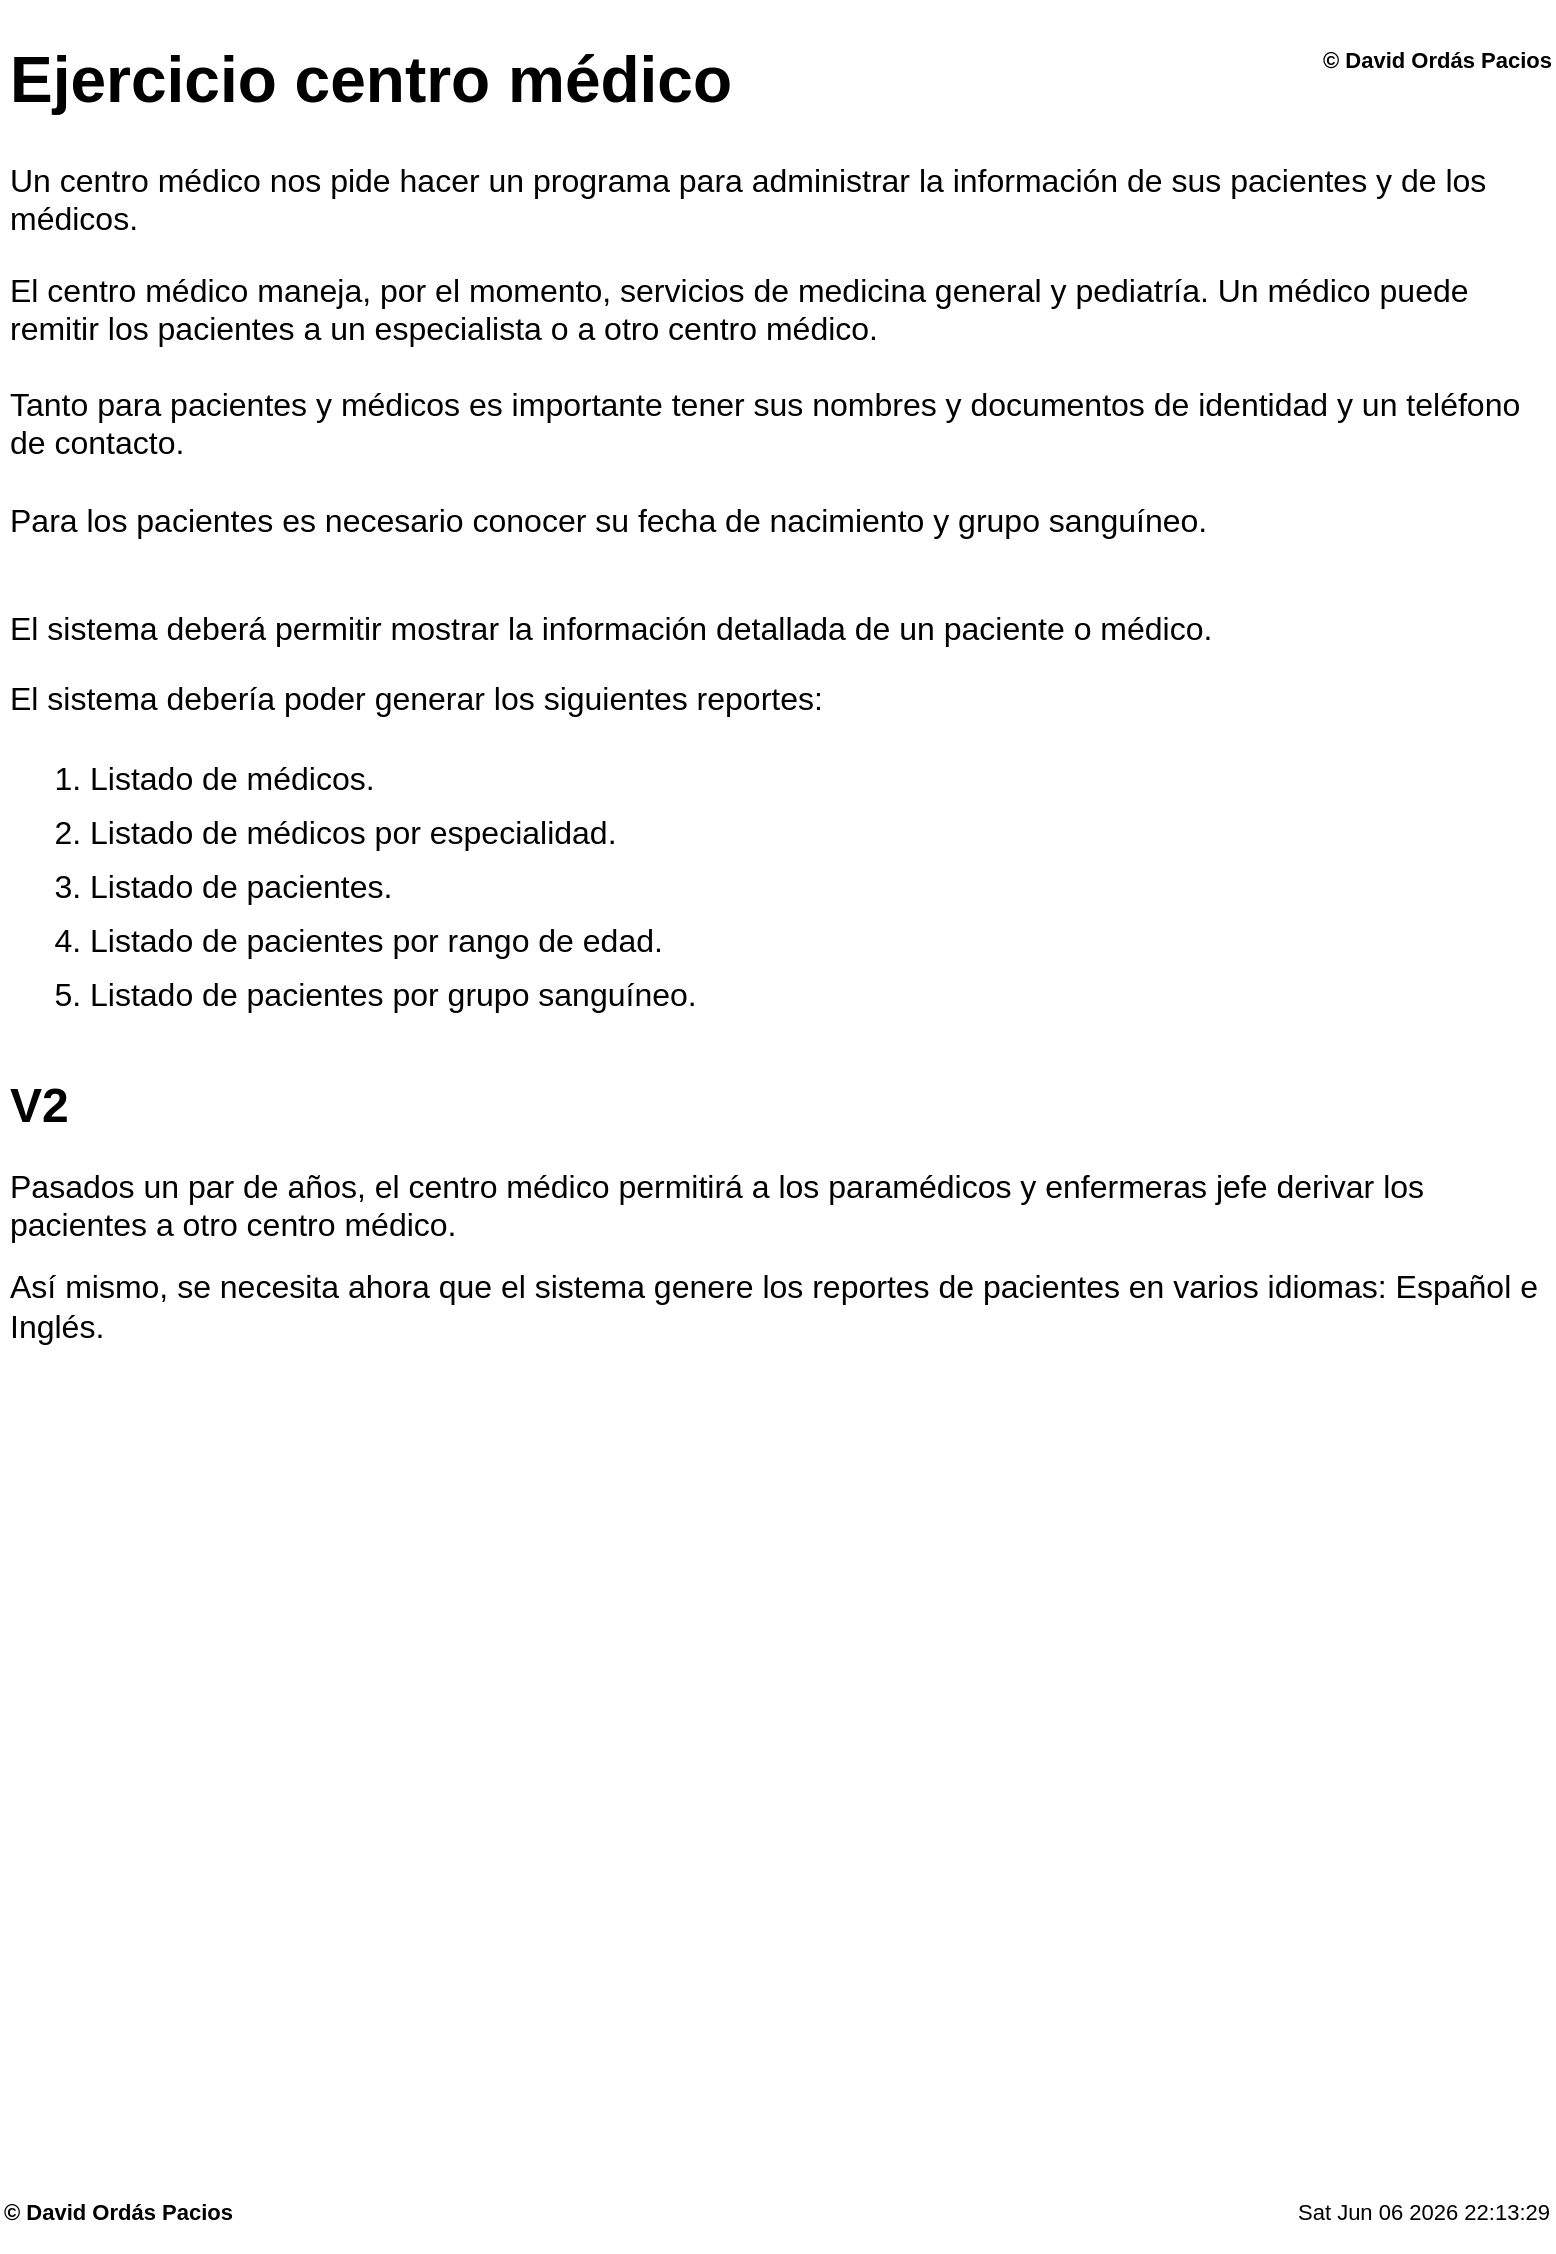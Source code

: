 <mxfile version="21.5.0" type="device" pages="3">
  <diagram id="yjau1HDW7so9mg-LOpFA" name="Problema">
    <mxGraphModel dx="1404" dy="856" grid="0" gridSize="10" guides="1" tooltips="1" connect="1" arrows="1" fold="1" page="1" pageScale="1" pageWidth="827" pageHeight="1169" background="#ffffff" math="0" shadow="0">
      <root>
        <mxCell id="0" />
        <mxCell id="1" parent="0" />
        <mxCell id="Apim4zq0aoj7oVfcVG16-4" value="&lt;h1&gt;Ejercicio centro médico&lt;/h1&gt;&lt;p&gt;Un centro médico nos pide hacer un programa para administrar la información de sus pacientes y de los médicos.&lt;/p&gt;&lt;p&gt;El centro médico maneja, por el momento, servicios de medicina general y pediatría. Un médico puede remitir los pacientes a un especialista o a otro centro médico.&lt;br&gt;&lt;br&gt;Tanto para pacientes y médicos es importante tener sus nombres y documentos de identidad y un teléfono de contacto.&lt;br&gt;&lt;br&gt;Para los pacientes es necesario conocer su fecha de nacimiento y grupo sanguíneo.&lt;/p&gt;&lt;p&gt;&lt;br&gt;El sistema deberá permitir mostrar la información detallada de un paciente o médico.&lt;/p&gt;&lt;p&gt;&lt;span style=&quot;background-color: initial;&quot;&gt;El sistema debería poder generar los siguientes reportes:&lt;/span&gt;&lt;br&gt;&lt;/p&gt;&lt;p&gt;&lt;/p&gt;&lt;ol style=&quot;line-height: 170%;&quot;&gt;&lt;li&gt;Listado de médicos.&lt;/li&gt;&lt;li&gt;Listado de médicos por especialidad.&lt;/li&gt;&lt;li&gt;Listado de pacientes.&lt;/li&gt;&lt;li&gt;Listado de pacientes por rango de edad.&lt;/li&gt;&lt;li&gt;Listado de pacientes por grupo sanguíneo.&lt;/li&gt;&lt;/ol&gt;&lt;p&gt;&lt;/p&gt;" style="text;html=1;strokeColor=none;fillColor=none;spacing=5;spacingTop=-20;whiteSpace=wrap;overflow=hidden;rounded=0;fontSize=16;" parent="1" vertex="1">
          <mxGeometry x="25" y="29" width="777" height="509" as="geometry" />
        </mxCell>
        <mxCell id="7SRjIaKwf8lgslSotSLB-1" value="©&amp;nbsp;David Ordás Pacios" style="text;strokeColor=none;fillColor=none;html=1;fontSize=11;fontStyle=1;verticalAlign=middle;align=right;fontFamily=Helvetica;fontColor=default;" parent="1" vertex="1">
          <mxGeometry x="623" y="29" width="179" height="40" as="geometry" />
        </mxCell>
        <mxCell id="7SRjIaKwf8lgslSotSLB-2" value="©&amp;nbsp;David Ordás Pacios" style="text;strokeColor=none;fillColor=none;html=1;fontSize=11;fontStyle=1;verticalAlign=middle;align=left;fontFamily=Helvetica;fontColor=default;" parent="1" vertex="1">
          <mxGeometry x="25" y="1105" width="179" height="40" as="geometry" />
        </mxCell>
        <UserObject label="%date{ddd mmm dd yyyy HH:MM:ss}%" placeholders="1" id="yKx_KZwwAdSj7FTAkWum-1">
          <mxCell style="text;html=1;strokeColor=none;fillColor=none;align=right;verticalAlign=middle;whiteSpace=wrap;overflow=hidden;fontSize=11;fontFamily=Helvetica;fontColor=default;" parent="1" vertex="1">
            <mxGeometry x="642" y="1115" width="160" height="20" as="geometry" />
          </mxCell>
        </UserObject>
        <mxCell id="Zyj2_7IjHSvPiscIj7Zd-1" value="&lt;h1&gt;V2&lt;/h1&gt;&lt;p&gt;&lt;font style=&quot;font-size: 16px;&quot;&gt;Pasados un par de años, el centro médico permitirá a los paramédicos y enfermeras jefe derivar los pacientes a otro centro médico.&lt;/font&gt;&lt;/p&gt;&lt;p&gt;&lt;font style=&quot;font-size: 16px;&quot;&gt;Así mismo, se necesita ahora que el sistema genere los reportes de pacientes en varios idiomas: Español e Inglés.&lt;/font&gt;&lt;/p&gt;" style="text;html=1;strokeColor=none;fillColor=none;spacing=5;spacingTop=-20;whiteSpace=wrap;overflow=hidden;rounded=0;fontSize=12;fontFamily=Helvetica;fontColor=default;" parent="1" vertex="1">
          <mxGeometry x="25" y="552" width="777" height="150" as="geometry" />
        </mxCell>
      </root>
    </mxGraphModel>
  </diagram>
  <diagram name="Casos de uso" id="9ORCXwc-b5ZHIEktn7Au">
    <mxGraphModel dx="1404" dy="856" grid="0" gridSize="10" guides="1" tooltips="1" connect="1" arrows="1" fold="1" page="1" pageScale="1" pageWidth="827" pageHeight="1169" background="#ffffff" math="0" shadow="0">
      <root>
        <mxCell id="0" />
        <mxCell id="1" parent="0" />
        <mxCell id="nAqaM2n0ivsn05cuiiaE-1" value="MedicalCenterSystem" style="shape=umlFrame;whiteSpace=wrap;html=1;pointerEvents=0;recursiveResize=0;container=1;collapsible=0;width=160;fontSize=12;fontStyle=1;labelBackgroundColor=default;labelBorderColor=none;swimlaneFillColor=none;" parent="1" vertex="1">
          <mxGeometry x="467" y="158" width="299" height="917" as="geometry" />
        </mxCell>
        <mxCell id="nAqaM2n0ivsn05cuiiaE-5" value="Get patient detail" style="ellipse;whiteSpace=wrap;html=1;fontSize=16;verticalAlign=middle;fillColor=#e1d5e7;strokeColor=#9673a6;" parent="nAqaM2n0ivsn05cuiiaE-1" vertex="1">
          <mxGeometry x="52" y="50" width="205" height="60" as="geometry" />
        </mxCell>
        <mxCell id="nAqaM2n0ivsn05cuiiaE-7" value="Get doctor detail" style="ellipse;whiteSpace=wrap;html=1;fontSize=16;verticalAlign=middle;fillColor=#e1d5e7;strokeColor=#9673a6;" parent="nAqaM2n0ivsn05cuiiaE-1" vertex="1">
          <mxGeometry x="52" y="119" width="205" height="60" as="geometry" />
        </mxCell>
        <mxCell id="z4y4GvoJjP2e4LZ8K3wG-1" value="List all doctors" style="ellipse;whiteSpace=wrap;html=1;fontSize=16;verticalAlign=middle;fillColor=#e1d5e7;strokeColor=#9673a6;" parent="nAqaM2n0ivsn05cuiiaE-1" vertex="1">
          <mxGeometry x="52" y="188" width="205" height="60" as="geometry" />
        </mxCell>
        <mxCell id="z4y4GvoJjP2e4LZ8K3wG-2" value="List doctors by speciality" style="ellipse;whiteSpace=wrap;html=1;fontSize=16;verticalAlign=middle;fillColor=#e1d5e7;strokeColor=#9673a6;" parent="nAqaM2n0ivsn05cuiiaE-1" vertex="1">
          <mxGeometry x="56" y="258" width="205" height="60" as="geometry" />
        </mxCell>
        <mxCell id="z4y4GvoJjP2e4LZ8K3wG-3" value="List all patients" style="ellipse;whiteSpace=wrap;html=1;fontSize=16;verticalAlign=middle;fillColor=#e1d5e7;strokeColor=#9673a6;" parent="nAqaM2n0ivsn05cuiiaE-1" vertex="1">
          <mxGeometry x="56" y="327" width="205" height="60" as="geometry" />
        </mxCell>
        <mxCell id="z4y4GvoJjP2e4LZ8K3wG-4" value="List patients by age range" style="ellipse;whiteSpace=wrap;html=1;fontSize=16;verticalAlign=middle;fillColor=#e1d5e7;strokeColor=#9673a6;" parent="nAqaM2n0ivsn05cuiiaE-1" vertex="1">
          <mxGeometry x="61" y="396" width="205" height="60" as="geometry" />
        </mxCell>
        <mxCell id="lYA8uyUbtBW9BWPLNV5d-1" value="Remit patient to specialist" style="ellipse;whiteSpace=wrap;html=1;fontSize=16;verticalAlign=middle;fillColor=#d5e8d4;strokeColor=#82b366;" parent="nAqaM2n0ivsn05cuiiaE-1" vertex="1">
          <mxGeometry x="61" y="554" width="205" height="60" as="geometry" />
        </mxCell>
        <mxCell id="lYA8uyUbtBW9BWPLNV5d-2" value="Remit patient to other medical center" style="ellipse;whiteSpace=wrap;html=1;fontSize=16;verticalAlign=middle;fillColor=#d5e8d4;strokeColor=#82b366;" parent="nAqaM2n0ivsn05cuiiaE-1" vertex="1">
          <mxGeometry x="61" y="622" width="205" height="60" as="geometry" />
        </mxCell>
        <mxCell id="lYA8uyUbtBW9BWPLNV5d-5" value="List patients by blood type" style="ellipse;whiteSpace=wrap;html=1;fontSize=16;verticalAlign=middle;fillColor=#e1d5e7;strokeColor=#9673a6;" parent="nAqaM2n0ivsn05cuiiaE-1" vertex="1">
          <mxGeometry x="61" y="467" width="205" height="60" as="geometry" />
        </mxCell>
        <mxCell id="nAqaM2n0ivsn05cuiiaE-6" value="" style="edgeStyle=none;curved=1;rounded=0;orthogonalLoop=1;jettySize=auto;html=1;fontSize=12;startSize=8;endSize=8;strokeColor=#9673a6;" parent="1" source="fdjFLVPIKeB2NKdTiVDq-17" target="nAqaM2n0ivsn05cuiiaE-5" edge="1">
          <mxGeometry relative="1" as="geometry">
            <mxPoint x="133" y="252.262" as="sourcePoint" />
          </mxGeometry>
        </mxCell>
        <mxCell id="nAqaM2n0ivsn05cuiiaE-8" value="" style="edgeStyle=none;curved=1;rounded=0;orthogonalLoop=1;jettySize=auto;html=1;fontSize=12;startSize=8;endSize=8;strokeColor=#9673a6;" parent="1" source="fdjFLVPIKeB2NKdTiVDq-17" target="nAqaM2n0ivsn05cuiiaE-7" edge="1">
          <mxGeometry relative="1" as="geometry">
            <mxPoint x="133" y="253.817" as="sourcePoint" />
          </mxGeometry>
        </mxCell>
        <mxCell id="uCX0tvwcQfUFh7thO39S-1" value="&lt;h1 style=&quot;line-height: 100%;&quot;&gt;Diagrama de&lt;/h1&gt;&lt;h1 style=&quot;line-height: 100%;&quot;&gt;casos de uso del sistema&lt;/h1&gt;&lt;p style=&quot;line-height: 100%;&quot;&gt;&lt;br&gt;&lt;/p&gt;" style="text;html=1;strokeColor=none;fillColor=none;spacing=5;spacingTop=-20;whiteSpace=wrap;overflow=hidden;rounded=0;fontSize=16;align=center;" parent="1" vertex="1">
          <mxGeometry x="33" y="28" width="760" height="110" as="geometry" />
        </mxCell>
        <mxCell id="lYA8uyUbtBW9BWPLNV5d-8" style="edgeStyle=none;curved=1;rounded=0;orthogonalLoop=1;jettySize=auto;html=1;fontSize=12;startSize=8;endSize=8;fillColor=#e1d5e7;strokeColor=#9673a6;" parent="1" source="fdjFLVPIKeB2NKdTiVDq-17" target="lYA8uyUbtBW9BWPLNV5d-5" edge="1">
          <mxGeometry relative="1" as="geometry" />
        </mxCell>
        <mxCell id="fdjFLVPIKeB2NKdTiVDq-17" value="&lt;font style=&quot;font-size: 14px;&quot;&gt;User&lt;/font&gt;" style="shape=umlActor;verticalLabelPosition=bottom;verticalAlign=top;html=1;fontSize=16;fillColor=#e1d5e7;strokeColor=#9673a6;" parent="1" vertex="1">
          <mxGeometry x="91" y="439" width="30" height="60" as="geometry" />
        </mxCell>
        <mxCell id="4HJWGPuWjYUQlHEhskH5-1" value="©&amp;nbsp;David Ordás Pacios" style="text;strokeColor=none;fillColor=none;html=1;fontSize=11;fontStyle=1;verticalAlign=middle;align=left;fontFamily=Helvetica;fontColor=default;" parent="1" vertex="1">
          <mxGeometry x="25" y="1105" width="179" height="40" as="geometry" />
        </mxCell>
        <mxCell id="G2cTH3iRnOiK5P5Qu6_e-1" value="©&amp;nbsp;David Ordás Pacios" style="text;strokeColor=none;fillColor=none;html=1;fontSize=11;fontStyle=1;verticalAlign=middle;align=right;fontFamily=Helvetica;fontColor=default;" parent="1" vertex="1">
          <mxGeometry x="614" y="28" width="179" height="40" as="geometry" />
        </mxCell>
        <UserObject label="%date{ddd mmm dd yyyy HH:MM:ss}%" placeholders="1" id="Y9BQGpolp91e92J_W6ps-1">
          <mxCell style="text;html=1;strokeColor=none;fillColor=none;align=right;verticalAlign=middle;whiteSpace=wrap;overflow=hidden;fontSize=11;fontFamily=Helvetica;fontColor=default;" parent="1" vertex="1">
            <mxGeometry x="633" y="1115" width="160" height="20" as="geometry" />
          </mxCell>
        </UserObject>
        <mxCell id="K8nz_H2eU5Op0A7toSMu-1" value="" style="edgeStyle=none;curved=1;rounded=0;orthogonalLoop=1;jettySize=auto;html=1;fontSize=12;startSize=8;endSize=8;strokeColor=#9673a6;" parent="1" source="fdjFLVPIKeB2NKdTiVDq-17" target="z4y4GvoJjP2e4LZ8K3wG-1" edge="1">
          <mxGeometry relative="1" as="geometry">
            <mxPoint x="133" y="262" as="sourcePoint" />
            <mxPoint x="541" y="305" as="targetPoint" />
          </mxGeometry>
        </mxCell>
        <mxCell id="K8nz_H2eU5Op0A7toSMu-2" value="" style="edgeStyle=none;curved=1;rounded=0;orthogonalLoop=1;jettySize=auto;html=1;fontSize=12;startSize=8;endSize=8;strokeColor=#9673a6;" parent="1" source="fdjFLVPIKeB2NKdTiVDq-17" target="z4y4GvoJjP2e4LZ8K3wG-2" edge="1">
          <mxGeometry relative="1" as="geometry">
            <mxPoint x="133" y="263" as="sourcePoint" />
            <mxPoint x="562" y="353" as="targetPoint" />
          </mxGeometry>
        </mxCell>
        <mxCell id="K8nz_H2eU5Op0A7toSMu-3" value="" style="edgeStyle=none;curved=1;rounded=0;orthogonalLoop=1;jettySize=auto;html=1;fontSize=12;startSize=8;endSize=8;strokeColor=#9673a6;" parent="1" source="fdjFLVPIKeB2NKdTiVDq-17" target="z4y4GvoJjP2e4LZ8K3wG-3" edge="1">
          <mxGeometry relative="1" as="geometry">
            <mxPoint x="133" y="265" as="sourcePoint" />
            <mxPoint x="581" y="405" as="targetPoint" />
          </mxGeometry>
        </mxCell>
        <mxCell id="K8nz_H2eU5Op0A7toSMu-4" value="" style="edgeStyle=none;curved=1;rounded=0;orthogonalLoop=1;jettySize=auto;html=1;fontSize=12;startSize=8;endSize=8;strokeColor=#9673a6;" parent="1" source="fdjFLVPIKeB2NKdTiVDq-17" target="z4y4GvoJjP2e4LZ8K3wG-4" edge="1">
          <mxGeometry relative="1" as="geometry">
            <mxPoint x="131" y="375" as="sourcePoint" />
            <mxPoint x="565" y="464" as="targetPoint" />
          </mxGeometry>
        </mxCell>
        <mxCell id="lYA8uyUbtBW9BWPLNV5d-6" style="edgeStyle=none;curved=1;rounded=0;orthogonalLoop=1;jettySize=auto;html=1;fontSize=12;startSize=8;endSize=8;fillColor=#d5e8d4;strokeColor=#82b366;" parent="1" source="lYA8uyUbtBW9BWPLNV5d-4" target="lYA8uyUbtBW9BWPLNV5d-1" edge="1">
          <mxGeometry relative="1" as="geometry">
            <mxPoint x="115" y="768" as="sourcePoint" />
          </mxGeometry>
        </mxCell>
        <mxCell id="lYA8uyUbtBW9BWPLNV5d-7" style="edgeStyle=none;curved=1;rounded=0;orthogonalLoop=1;jettySize=auto;html=1;fontSize=12;startSize=8;endSize=8;fillColor=#d5e8d4;strokeColor=#82b366;" parent="1" source="lYA8uyUbtBW9BWPLNV5d-4" target="lYA8uyUbtBW9BWPLNV5d-2" edge="1">
          <mxGeometry relative="1" as="geometry" />
        </mxCell>
        <mxCell id="lYA8uyUbtBW9BWPLNV5d-4" value="&lt;font style=&quot;font-size: 14px;&quot;&gt;Doctor&lt;/font&gt;" style="shape=umlActor;verticalLabelPosition=bottom;verticalAlign=top;html=1;fontSize=16;fillColor=#d5e8d4;strokeColor=#82b366;" parent="1" vertex="1">
          <mxGeometry x="91" y="738" width="30" height="60" as="geometry" />
        </mxCell>
        <mxCell id="lYA8uyUbtBW9BWPLNV5d-12" style="edgeStyle=none;curved=1;rounded=0;orthogonalLoop=1;jettySize=auto;html=1;fontSize=12;startSize=8;endSize=8;fillColor=#ffe6cc;strokeColor=#d79b00;" parent="1" source="lYA8uyUbtBW9BWPLNV5d-9" target="lYA8uyUbtBW9BWPLNV5d-2" edge="1">
          <mxGeometry relative="1" as="geometry" />
        </mxCell>
        <mxCell id="lYA8uyUbtBW9BWPLNV5d-9" value="&lt;font style=&quot;font-size: 14px;&quot;&gt;Head Nurse&lt;/font&gt;" style="shape=umlActor;verticalLabelPosition=bottom;verticalAlign=top;html=1;fontSize=16;fillColor=#ffe6cc;strokeColor=#d79b00;" parent="1" vertex="1">
          <mxGeometry x="91" y="857" width="30" height="60" as="geometry" />
        </mxCell>
        <mxCell id="lYA8uyUbtBW9BWPLNV5d-13" style="edgeStyle=none;curved=1;rounded=0;orthogonalLoop=1;jettySize=auto;html=1;fontSize=12;startSize=8;endSize=8;fillColor=#f8cecc;strokeColor=#b85450;" parent="1" source="lYA8uyUbtBW9BWPLNV5d-10" target="lYA8uyUbtBW9BWPLNV5d-2" edge="1">
          <mxGeometry relative="1" as="geometry" />
        </mxCell>
        <mxCell id="lYA8uyUbtBW9BWPLNV5d-10" value="&lt;font style=&quot;font-size: 14px;&quot;&gt;Paramedic&lt;/font&gt;" style="shape=umlActor;verticalLabelPosition=bottom;verticalAlign=top;html=1;fontSize=16;fillColor=#f8cecc;strokeColor=#b85450;" parent="1" vertex="1">
          <mxGeometry x="91" y="982" width="30" height="60" as="geometry" />
        </mxCell>
      </root>
    </mxGraphModel>
  </diagram>
  <diagram id="uoXFKJENOx-Z1yMpkFRK" name="Clases">
    <mxGraphModel dx="2006" dy="1223" grid="0" gridSize="10" guides="1" tooltips="1" connect="1" arrows="1" fold="1" page="1" pageScale="1" pageWidth="2336" pageHeight="1654" background="#ffffff" math="0" shadow="0">
      <root>
        <mxCell id="0" />
        <mxCell id="1" parent="0" />
        <mxCell id="08od-bibOzEyOUq_gxU7-13" value="" style="group;fontSize=16;fontFamily=Helvetica;fontColor=default;fillColor=none;gradientColor=none;html=1;fontStyle=0;verticalAlign=middle;" parent="1" vertex="1" connectable="0">
          <mxGeometry x="72" y="99" width="1608" height="1509" as="geometry" />
        </mxCell>
        <mxCell id="08od-bibOzEyOUq_gxU7-14" value="" style="rounded=0;whiteSpace=wrap;html=1;fontSize=16;glass=0;strokeColor=#6c8ebf;fillColor=#fafcff;fontFamily=Helvetica;" parent="08od-bibOzEyOUq_gxU7-13" vertex="1">
          <mxGeometry width="1608.0" height="1509.0" as="geometry" />
        </mxCell>
        <mxCell id="08od-bibOzEyOUq_gxU7-15" value="&lt;font style=&quot;font-size: 14px;&quot;&gt;&lt;b&gt;package&lt;/b&gt;: &lt;font face=&quot;Courier New&quot;&gt;medicalcenter.model&lt;/font&gt;&lt;/font&gt;" style="shape=umlFrame;whiteSpace=wrap;html=1;pointerEvents=0;fontSize=16;width=274;height=25;align=left;spacingLeft=8;spacingRight=8;fillColor=#dae8fc;strokeColor=#6c8ebf;fontFamily=Helvetica;verticalAlign=middle;" parent="08od-bibOzEyOUq_gxU7-13" vertex="1">
          <mxGeometry width="1608.0" height="1509.0" as="geometry" />
        </mxCell>
        <mxCell id="j92NfnuFEvERG6SwWWjx-4" value="" style="verticalLabelPosition=bottom;verticalAlign=top;html=1;shape=mxgraph.basic.polygon;polyCoords=[[0.44,0.23],[0,0.23],[0,0],[0.88,0],[0.88,0.29],[0.88,0.51],[1,0.51],[1,1],[0.57,1],[0.57,0.6],[0.44,0.6],[0.44,0.23]];polyline=1;fillColor=#f1fef1;fontFamily=Helvetica;fontSize=12;dashed=1;strokeWidth=2;dashPattern=1 1;strokeColor=#82b366;" parent="1" vertex="1">
          <mxGeometry x="564" y="109.007" width="847" height="1480.981" as="geometry" />
        </mxCell>
        <mxCell id="xznpKNi5A-erC4lOgOd5-4" value="" style="endArrow=block;dashed=1;endFill=0;endSize=10;html=1;rounded=0;labelBackgroundColor=default;strokeColor=default;fontFamily=Helvetica;fontSize=12;fontColor=default;shape=connector;edgeStyle=orthogonalEdgeStyle;fillColor=#008a00;" parent="1" source="9s62NMN8IXOqiIoqj4Az-38" target="xznpKNi5A-erC4lOgOd5-1" edge="1">
          <mxGeometry width="160" relative="1" as="geometry">
            <mxPoint x="753" y="514" as="sourcePoint" />
            <mxPoint x="1166" y="247" as="targetPoint" />
            <Array as="points">
              <mxPoint x="743" y="400" />
              <mxPoint x="1156" y="400" />
              <mxPoint x="1156" y="283" />
            </Array>
          </mxGeometry>
        </mxCell>
        <mxCell id="_S3-t9sH7N-Dq7EBJXKU-1" value="&lt;h1&gt;Diagrama de clases del sistema&lt;/h1&gt;&lt;p&gt;&lt;br&gt;&lt;/p&gt;" style="text;html=1;strokeColor=none;fillColor=none;spacing=5;spacingTop=-20;whiteSpace=wrap;overflow=hidden;rounded=0;fontSize=16;align=center;verticalAlign=middle;" parent="1" vertex="1">
          <mxGeometry x="24" y="21" width="2273" height="64" as="geometry" />
        </mxCell>
        <mxCell id="9sT4fiUWlke-TENeovpz-42" value="©&amp;nbsp;David Ordás Pacios" style="text;strokeColor=none;fillColor=none;html=1;fontSize=11;fontStyle=1;verticalAlign=middle;align=right;fontFamily=Helvetica;fontColor=default;" parent="1" vertex="1">
          <mxGeometry x="2111" y="19" width="179" height="40" as="geometry" />
        </mxCell>
        <mxCell id="zrHM-mMTd3gewdu4RQmC-1" value="©&amp;nbsp;David Ordás Pacios" style="text;strokeColor=none;fillColor=none;html=1;fontSize=11;fontStyle=1;verticalAlign=bottom;align=left;fontFamily=Helvetica;fontColor=default;" parent="1" vertex="1">
          <mxGeometry x="74" y="1593" width="179" height="40" as="geometry" />
        </mxCell>
        <UserObject label="%date{ddd mmm dd yyyy HH:MM:ss}%" placeholders="1" id="PRAA3aLYI8hNDqKGHLpQ-2">
          <mxCell style="text;html=1;strokeColor=none;fillColor=none;align=right;verticalAlign=middle;whiteSpace=wrap;overflow=hidden;fontSize=11;fontFamily=Helvetica;fontColor=default;" parent="1" vertex="1">
            <mxGeometry x="2130" y="50" width="160" height="20" as="geometry" />
          </mxCell>
        </UserObject>
        <mxCell id="9s62NMN8IXOqiIoqj4Az-13" value="MedicalCenter" style="swimlane;fontStyle=1;align=center;verticalAlign=middle;childLayout=stackLayout;horizontal=1;startSize=26;horizontalStack=0;resizeParent=1;resizeParentMax=0;resizeLast=0;collapsible=1;marginBottom=0;whiteSpace=wrap;html=1;fontSize=14;fillColor=#dae8fc;strokeColor=#6c8ebf;" parent="1" vertex="1">
          <mxGeometry x="153" y="143" width="370" height="584" as="geometry">
            <mxRectangle x="108" y="223" width="131" height="29" as="alternateBounds" />
          </mxGeometry>
        </mxCell>
        <mxCell id="_-4CZTtRlvRTHJ1N7zLC-31" value="- &lt;u&gt;code: String&lt;/u&gt;" style="text;strokeColor=none;fillColor=none;align=left;verticalAlign=middle;spacingLeft=4;spacingRight=4;overflow=hidden;rotatable=0;points=[[0,0.5],[1,0.5]];portConstraint=eastwest;whiteSpace=wrap;html=1;fontSize=12;fontStyle=0" parent="9s62NMN8IXOqiIoqj4Az-13" vertex="1">
          <mxGeometry y="26" width="370" height="22" as="geometry" />
        </mxCell>
        <mxCell id="JaPePX_1LT8RlTslirHy-34" value="- &lt;u&gt;name: String&lt;/u&gt;" style="text;strokeColor=none;fillColor=none;align=left;verticalAlign=middle;spacingLeft=4;spacingRight=4;overflow=hidden;rotatable=0;points=[[0,0.5],[1,0.5]];portConstraint=eastwest;whiteSpace=wrap;html=1;fontSize=12;fontStyle=0" parent="9s62NMN8IXOqiIoqj4Az-13" vertex="1">
          <mxGeometry y="48" width="370" height="22" as="geometry" />
        </mxCell>
        <mxCell id="9s62NMN8IXOqiIoqj4Az-85" value="- &lt;u&gt;services: MedicalService[]&lt;/u&gt;" style="text;strokeColor=none;fillColor=none;align=left;verticalAlign=middle;spacingLeft=4;spacingRight=4;overflow=hidden;rotatable=0;points=[[0,0.5],[1,0.5]];portConstraint=eastwest;whiteSpace=wrap;html=1;fontSize=12;fontStyle=0" parent="9s62NMN8IXOqiIoqj4Az-13" vertex="1">
          <mxGeometry y="70" width="370" height="22" as="geometry" />
        </mxCell>
        <mxCell id="8kTk9Mw71UbB4ehkWqcH-2" value="- &lt;u&gt;employees: MedicalCenterEmployee[]&lt;/u&gt;" style="text;strokeColor=none;fillColor=none;align=left;verticalAlign=middle;spacingLeft=4;spacingRight=4;overflow=hidden;rotatable=0;points=[[0,0.5],[1,0.5]];portConstraint=eastwest;whiteSpace=wrap;html=1;fontSize=12;fontStyle=0" parent="9s62NMN8IXOqiIoqj4Az-13" vertex="1">
          <mxGeometry y="92" width="370" height="22" as="geometry" />
        </mxCell>
        <mxCell id="JaPePX_1LT8RlTslirHy-27" value="- &lt;u&gt;patients: Patient[]&lt;/u&gt;" style="text;strokeColor=none;fillColor=none;align=left;verticalAlign=middle;spacingLeft=4;spacingRight=4;overflow=hidden;rotatable=0;points=[[0,0.5],[1,0.5]];portConstraint=eastwest;whiteSpace=wrap;html=1;fontSize=12;fontStyle=0" parent="9s62NMN8IXOqiIoqj4Az-13" vertex="1">
          <mxGeometry y="114" width="370" height="22" as="geometry" />
        </mxCell>
        <mxCell id="9s62NMN8IXOqiIoqj4Az-16" value="" style="line;strokeWidth=1;fillColor=none;align=left;verticalAlign=top;spacingTop=-1;spacingLeft=3;spacingRight=3;rotatable=0;labelPosition=right;points=[];portConstraint=eastwest;strokeColor=inherit;fontSize=16;" parent="9s62NMN8IXOqiIoqj4Az-13" vertex="1">
          <mxGeometry y="136" width="370" height="8" as="geometry" />
        </mxCell>
        <mxCell id="9s62NMN8IXOqiIoqj4Az-17" value="&lt;b style=&quot;font-size: 12px;&quot;&gt;+ MedicalCenter(&lt;/b&gt;&lt;font style=&quot;font-size: 10px;&quot;&gt;code: String, name: String&lt;/font&gt;&lt;b style=&quot;font-size: 12px;&quot;&gt;)&lt;/b&gt;" style="text;strokeColor=none;fillColor=none;align=left;verticalAlign=middle;spacingLeft=4;spacingRight=4;overflow=hidden;rotatable=0;points=[[0,0.5],[1,0.5]];portConstraint=eastwest;whiteSpace=wrap;html=1;fontSize=12;spacing=2;spacingBottom=0;" parent="9s62NMN8IXOqiIoqj4Az-13" vertex="1">
          <mxGeometry y="144" width="370" height="22" as="geometry" />
        </mxCell>
        <mxCell id="JaPePX_1LT8RlTslirHy-35" value="+ getCode(): String" style="text;strokeColor=none;fillColor=none;align=left;verticalAlign=middle;spacingLeft=4;spacingRight=4;overflow=hidden;rotatable=0;points=[[0,0.5],[1,0.5]];portConstraint=eastwest;whiteSpace=wrap;html=1;fontSize=12;fontStyle=0" parent="9s62NMN8IXOqiIoqj4Az-13" vertex="1">
          <mxGeometry y="166" width="370" height="22" as="geometry" />
        </mxCell>
        <mxCell id="pi0DDQXBDcWQWIFwsOJ6-12" value="+ getName(): String" style="text;strokeColor=none;fillColor=none;align=left;verticalAlign=middle;spacingLeft=4;spacingRight=4;overflow=hidden;rotatable=0;points=[[0,0.5],[1,0.5]];portConstraint=eastwest;whiteSpace=wrap;html=1;fontSize=12;fontStyle=0" parent="9s62NMN8IXOqiIoqj4Az-13" vertex="1">
          <mxGeometry y="188" width="370" height="22" as="geometry" />
        </mxCell>
        <mxCell id="pi0DDQXBDcWQWIFwsOJ6-13" value="# setName(name: String): void" style="text;strokeColor=none;fillColor=none;align=left;verticalAlign=middle;spacingLeft=4;spacingRight=4;overflow=hidden;rotatable=0;points=[[0,0.5],[1,0.5]];portConstraint=eastwest;whiteSpace=wrap;html=1;fontSize=12;fontStyle=0" parent="9s62NMN8IXOqiIoqj4Az-13" vertex="1">
          <mxGeometry y="210" width="370" height="22" as="geometry" />
        </mxCell>
        <mxCell id="8kTk9Mw71UbB4ehkWqcH-1" value="+ getEmployees(): MedicalCenterEmployee[]" style="text;strokeColor=none;fillColor=none;align=left;verticalAlign=middle;spacingLeft=4;spacingRight=4;overflow=hidden;rotatable=0;points=[[0,0.5],[1,0.5]];portConstraint=eastwest;whiteSpace=wrap;html=1;fontSize=12;fontStyle=0" parent="9s62NMN8IXOqiIoqj4Az-13" vertex="1">
          <mxGeometry y="232" width="370" height="22" as="geometry" />
        </mxCell>
        <mxCell id="8kTk9Mw71UbB4ehkWqcH-5" value="+ addEmployee(&lt;font style=&quot;font-size: 10px;&quot;&gt;employee: MedicalCenterEmployee&lt;/font&gt;): boolean" style="text;strokeColor=none;fillColor=none;align=left;verticalAlign=middle;spacingLeft=4;spacingRight=4;overflow=hidden;rotatable=0;points=[[0,0.5],[1,0.5]];portConstraint=eastwest;whiteSpace=wrap;html=1;fontSize=12;fontStyle=0" parent="9s62NMN8IXOqiIoqj4Az-13" vertex="1">
          <mxGeometry y="254" width="370" height="22" as="geometry" />
        </mxCell>
        <mxCell id="8kTk9Mw71UbB4ehkWqcH-6" value="+ removeEmployee(&lt;font style=&quot;font-size: 10px;&quot;&gt;employee: MedicalCenterEmployee&lt;/font&gt;): boolean" style="text;strokeColor=none;fillColor=none;align=left;verticalAlign=middle;spacingLeft=4;spacingRight=4;overflow=hidden;rotatable=0;points=[[0,0.5],[1,0.5]];portConstraint=eastwest;whiteSpace=wrap;html=1;fontSize=12;fontStyle=0" parent="9s62NMN8IXOqiIoqj4Az-13" vertex="1">
          <mxGeometry y="276" width="370" height="22" as="geometry" />
        </mxCell>
        <mxCell id="pi0DDQXBDcWQWIFwsOJ6-7" value="+ getMedicalServices(): MedicalService[]" style="text;strokeColor=none;fillColor=none;align=left;verticalAlign=middle;spacingLeft=4;spacingRight=4;overflow=hidden;rotatable=0;points=[[0,0.5],[1,0.5]];portConstraint=eastwest;whiteSpace=wrap;html=1;fontSize=12;fontStyle=0" parent="9s62NMN8IXOqiIoqj4Az-13" vertex="1">
          <mxGeometry y="298" width="370" height="22" as="geometry" />
        </mxCell>
        <mxCell id="pi0DDQXBDcWQWIFwsOJ6-10" value="+ addMedicalService(&lt;font style=&quot;font-size: 10px;&quot;&gt;service: MedicalService&lt;/font&gt;): boolean" style="text;strokeColor=none;fillColor=none;align=left;verticalAlign=middle;spacingLeft=4;spacingRight=4;overflow=hidden;rotatable=0;points=[[0,0.5],[1,0.5]];portConstraint=eastwest;whiteSpace=wrap;html=1;fontSize=12;fontStyle=0" parent="9s62NMN8IXOqiIoqj4Az-13" vertex="1">
          <mxGeometry y="320" width="370" height="22" as="geometry" />
        </mxCell>
        <mxCell id="pi0DDQXBDcWQWIFwsOJ6-11" value="+ removeMedicalService(&lt;font style=&quot;font-size: 10px;&quot;&gt;service: MedicalService&lt;/font&gt;): boolean" style="text;strokeColor=none;fillColor=none;align=left;verticalAlign=middle;spacingLeft=4;spacingRight=4;overflow=hidden;rotatable=0;points=[[0,0.5],[1,0.5]];portConstraint=eastwest;whiteSpace=wrap;html=1;fontSize=12;fontStyle=0" parent="9s62NMN8IXOqiIoqj4Az-13" vertex="1">
          <mxGeometry y="342" width="370" height="22" as="geometry" />
        </mxCell>
        <mxCell id="JaPePX_1LT8RlTslirHy-37" value="+ getPatients(): Patient[]" style="text;strokeColor=none;fillColor=none;align=left;verticalAlign=middle;spacingLeft=4;spacingRight=4;overflow=hidden;rotatable=0;points=[[0,0.5],[1,0.5]];portConstraint=eastwest;whiteSpace=wrap;html=1;fontSize=12;fontStyle=0" parent="9s62NMN8IXOqiIoqj4Az-13" vertex="1">
          <mxGeometry y="364" width="370" height="22" as="geometry" />
        </mxCell>
        <mxCell id="JaPePX_1LT8RlTslirHy-40" value="&amp;nbsp; &amp;nbsp;addPatient(&lt;font style=&quot;font-size: 10px;&quot;&gt;patient: Patient&lt;/font&gt;): boolean" style="text;strokeColor=none;fillColor=none;align=left;verticalAlign=middle;spacingLeft=4;spacingRight=4;overflow=hidden;rotatable=0;points=[[0,0.5],[1,0.5]];portConstraint=eastwest;whiteSpace=wrap;html=1;fontSize=12;fontStyle=0" parent="9s62NMN8IXOqiIoqj4Az-13" vertex="1">
          <mxGeometry y="386" width="370" height="22" as="geometry" />
        </mxCell>
        <mxCell id="_-4CZTtRlvRTHJ1N7zLC-27" value="+ findDoctor(&lt;font style=&quot;font-size: 10px;&quot;&gt;nid: String&lt;/font&gt;): Optional&amp;lt;Doctor&amp;gt;" style="text;strokeColor=none;fillColor=none;align=left;verticalAlign=middle;spacingLeft=4;spacingRight=4;overflow=hidden;rotatable=0;points=[[0,0.5],[1,0.5]];portConstraint=eastwest;whiteSpace=wrap;html=1;fontSize=12;" parent="9s62NMN8IXOqiIoqj4Az-13" vertex="1">
          <mxGeometry y="408" width="370" height="22" as="geometry" />
        </mxCell>
        <mxCell id="pi0DDQXBDcWQWIFwsOJ6-14" value="+ listAllDoctors(): Doctor[]" style="text;strokeColor=none;fillColor=none;align=left;verticalAlign=middle;spacingLeft=4;spacingRight=4;overflow=hidden;rotatable=0;points=[[0,0.5],[1,0.5]];portConstraint=eastwest;whiteSpace=wrap;html=1;fontSize=12;" parent="9s62NMN8IXOqiIoqj4Az-13" vertex="1">
          <mxGeometry y="430" width="370" height="22" as="geometry" />
        </mxCell>
        <mxCell id="pi0DDQXBDcWQWIFwsOJ6-18" value="+ listAllDoctorsByMedicalService(&lt;font style=&quot;font-size: 10px;&quot;&gt;Class&amp;lt;MedicalService&amp;gt; type&lt;/font&gt;): Doctor[]" style="text;strokeColor=none;fillColor=none;align=left;verticalAlign=middle;spacingLeft=4;spacingRight=4;overflow=hidden;rotatable=0;points=[[0,0.5],[1,0.5]];portConstraint=eastwest;whiteSpace=wrap;html=1;fontSize=12;" parent="9s62NMN8IXOqiIoqj4Az-13" vertex="1">
          <mxGeometry y="452" width="370" height="22" as="geometry" />
        </mxCell>
        <mxCell id="chJMBWBoy5fJiR-rmPmm-1" value="+ listAllDoctorsBySpeciality(&lt;font style=&quot;font-size: 10px;&quot;&gt;Class&amp;lt;MedicalService&amp;gt; type&lt;/font&gt;): Doctor[]" style="text;strokeColor=none;fillColor=none;align=left;verticalAlign=middle;spacingLeft=4;spacingRight=4;overflow=hidden;rotatable=0;points=[[0,0.5],[1,0.5]];portConstraint=eastwest;whiteSpace=wrap;html=1;fontSize=12;" parent="9s62NMN8IXOqiIoqj4Az-13" vertex="1">
          <mxGeometry y="474" width="370" height="22" as="geometry" />
        </mxCell>
        <mxCell id="XeqBr0BMel8a1HU3ZWUf-15" value="+ listAllGeneralisticDoctors(): Doctor[]" style="text;strokeColor=none;fillColor=none;align=left;verticalAlign=middle;spacingLeft=4;spacingRight=4;overflow=hidden;rotatable=0;points=[[0,0.5],[1,0.5]];portConstraint=eastwest;whiteSpace=wrap;html=1;fontSize=12;" parent="9s62NMN8IXOqiIoqj4Az-13" vertex="1">
          <mxGeometry y="496" width="370" height="22" as="geometry" />
        </mxCell>
        <mxCell id="JaPePX_1LT8RlTslirHy-41" value="+ findPatient(&lt;font style=&quot;font-size: 10px;&quot;&gt;nid: String&lt;/font&gt;): Optional&amp;lt;Patient&amp;gt;" style="text;strokeColor=none;fillColor=none;align=left;verticalAlign=middle;spacingLeft=4;spacingRight=4;overflow=hidden;rotatable=0;points=[[0,0.5],[1,0.5]];portConstraint=eastwest;whiteSpace=wrap;html=1;fontSize=12;" parent="9s62NMN8IXOqiIoqj4Az-13" vertex="1">
          <mxGeometry y="518" width="370" height="22" as="geometry" />
        </mxCell>
        <mxCell id="owcF7ezAmpAK5jQFvFtQ-1" value="+ listAllPatientsByAgeRange(&lt;font style=&quot;font-size: 10px;&quot;&gt;start: int, end: int&lt;/font&gt;): Patient[]" style="text;strokeColor=none;fillColor=none;align=left;verticalAlign=middle;spacingLeft=4;spacingRight=4;overflow=hidden;rotatable=0;points=[[0,0.5],[1,0.5]];portConstraint=eastwest;whiteSpace=wrap;html=1;fontSize=12;" parent="9s62NMN8IXOqiIoqj4Az-13" vertex="1">
          <mxGeometry y="540" width="370" height="22" as="geometry" />
        </mxCell>
        <mxCell id="Ns5ZZZsFx_izSCVhpyIt-1" value="+ listAllPatientsByBloodType(&lt;font style=&quot;font-size: 10px;&quot;&gt;bloodType: BloodType&lt;/font&gt;): Patient[]" style="text;strokeColor=none;fillColor=none;align=left;verticalAlign=middle;spacingLeft=4;spacingRight=4;overflow=hidden;rotatable=0;points=[[0,0.5],[1,0.5]];portConstraint=eastwest;whiteSpace=wrap;html=1;fontSize=12;" parent="9s62NMN8IXOqiIoqj4Az-13" vertex="1">
          <mxGeometry y="562" width="370" height="22" as="geometry" />
        </mxCell>
        <mxCell id="9s62NMN8IXOqiIoqj4Az-38" value="Doctor&amp;lt;&lt;span style=&quot;font-weight: normal;&quot;&gt;&lt;font style=&quot;font-size: 12px;&quot;&gt;S: MedicalService&lt;/font&gt;&lt;/span&gt;&amp;gt;" style="swimlane;fontStyle=3;align=center;verticalAlign=middle;childLayout=stackLayout;horizontal=1;startSize=26;horizontalStack=0;resizeParent=1;resizeParentMax=0;resizeLast=0;collapsible=1;marginBottom=0;whiteSpace=wrap;html=1;fontSize=14;fillColor=#dae8fc;strokeColor=#6c8ebf;" parent="1" vertex="1">
          <mxGeometry x="579" y="504" width="327" height="342" as="geometry">
            <mxRectangle x="540" y="525" width="80" height="29" as="alternateBounds" />
          </mxGeometry>
        </mxCell>
        <mxCell id="XeqBr0BMel8a1HU3ZWUf-20" value="- &lt;u&gt;medicalService: S&lt;/u&gt;" style="text;strokeColor=none;fillColor=none;align=left;verticalAlign=middle;spacingLeft=4;spacingRight=4;overflow=hidden;rotatable=0;points=[[0,0.5],[1,0.5]];portConstraint=eastwest;whiteSpace=wrap;html=1;fontSize=12;fontStyle=0" parent="9s62NMN8IXOqiIoqj4Az-38" vertex="1">
          <mxGeometry y="26" width="327" height="22" as="geometry" />
        </mxCell>
        <mxCell id="9s62NMN8IXOqiIoqj4Az-94" value="- &lt;u&gt;specialities: Class&amp;lt;MedicalService&amp;gt;[]&lt;/u&gt;" style="text;strokeColor=none;fillColor=none;align=left;verticalAlign=middle;spacingLeft=4;spacingRight=4;overflow=hidden;rotatable=0;points=[[0,0.5],[1,0.5]];portConstraint=eastwest;whiteSpace=wrap;html=1;fontSize=12;" parent="9s62NMN8IXOqiIoqj4Az-38" vertex="1">
          <mxGeometry y="48" width="327" height="22" as="geometry" />
        </mxCell>
        <mxCell id="9s62NMN8IXOqiIoqj4Az-42" value="" style="line;strokeWidth=1;fillColor=none;align=left;verticalAlign=top;spacingTop=-1;spacingLeft=3;spacingRight=3;rotatable=0;labelPosition=right;points=[];portConstraint=eastwest;strokeColor=inherit;fontSize=16;" parent="9s62NMN8IXOqiIoqj4Az-38" vertex="1">
          <mxGeometry y="70" width="327" height="8" as="geometry" />
        </mxCell>
        <mxCell id="9s62NMN8IXOqiIoqj4Az-43" value="&lt;b style=&quot;font-size: 12px;&quot;&gt;# Doctor(&lt;/b&gt;&lt;font style=&quot;font-size: 10px;&quot;&gt;nid: String, name: String&lt;/font&gt;&lt;b style=&quot;font-size: 12px;&quot;&gt;)&lt;/b&gt;" style="text;strokeColor=none;fillColor=none;align=left;verticalAlign=middle;spacingLeft=4;spacingRight=4;overflow=hidden;rotatable=0;points=[[0,0.5],[1,0.5]];portConstraint=eastwest;whiteSpace=wrap;html=1;fontSize=12;spacing=2;spacingBottom=0;" parent="9s62NMN8IXOqiIoqj4Az-38" vertex="1">
          <mxGeometry y="78" width="327" height="22" as="geometry" />
        </mxCell>
        <mxCell id="9s62NMN8IXOqiIoqj4Az-44" value="&lt;b style=&quot;font-size: 12px;&quot;&gt;# Doctor(&lt;/b&gt;&lt;font style=&quot;font-size: 10px;&quot;&gt;nid: String, name: String, phone: String&lt;/font&gt;&lt;b style=&quot;font-size: 12px;&quot;&gt;)&lt;/b&gt;" style="text;strokeColor=none;fillColor=none;align=left;verticalAlign=middle;spacingLeft=4;spacingRight=4;overflow=hidden;rotatable=0;points=[[0,0.5],[1,0.5]];portConstraint=eastwest;whiteSpace=wrap;html=1;fontSize=12;spacing=2;spacingBottom=0;" parent="9s62NMN8IXOqiIoqj4Az-38" vertex="1">
          <mxGeometry y="100" width="327" height="22" as="geometry" />
        </mxCell>
        <mxCell id="8kTk9Mw71UbB4ehkWqcH-58" value="&lt;font style=&quot;font-size: 12px;&quot;&gt;&lt;font style=&quot;font-size: 12px;&quot;&gt;&lt;font style=&quot;font-size: 12px;&quot;&gt;&lt;b&gt;@&lt;/b&gt;#&amp;nbsp;defineAttrs&lt;/font&gt;(&lt;/font&gt;&lt;font style=&quot;font-size: 12px;&quot;&gt;): String&lt;/font&gt;&lt;/font&gt;" style="text;strokeColor=none;fillColor=none;align=left;verticalAlign=middle;spacingLeft=4;spacingRight=4;overflow=hidden;rotatable=0;points=[[0,0.5],[1,0.5]];portConstraint=eastwest;whiteSpace=wrap;html=1;fontSize=12;fontFamily=Helvetica;fontColor=default;" parent="9s62NMN8IXOqiIoqj4Az-38" vertex="1">
          <mxGeometry y="122" width="327" height="22" as="geometry" />
        </mxCell>
        <mxCell id="9s62NMN8IXOqiIoqj4Az-66" value="+ isGeneralistic(): boolean" style="text;strokeColor=none;fillColor=none;align=left;verticalAlign=middle;spacingLeft=4;spacingRight=4;overflow=hidden;rotatable=0;points=[[0,0.5],[1,0.5]];portConstraint=eastwest;whiteSpace=wrap;html=1;fontSize=12;fontStyle=2" parent="9s62NMN8IXOqiIoqj4Az-38" vertex="1">
          <mxGeometry y="144" width="327" height="22" as="geometry" />
        </mxCell>
        <mxCell id="chJMBWBoy5fJiR-rmPmm-3" value="+ hasSpeciality(Class&amp;lt;MedicalService&amp;gt;): boolean" style="text;strokeColor=none;fillColor=none;align=left;verticalAlign=middle;spacingLeft=4;spacingRight=4;overflow=hidden;rotatable=0;points=[[0,0.5],[1,0.5]];portConstraint=eastwest;whiteSpace=wrap;html=1;fontSize=12;" parent="9s62NMN8IXOqiIoqj4Az-38" vertex="1">
          <mxGeometry y="166" width="327" height="22" as="geometry" />
        </mxCell>
        <mxCell id="XeqBr0BMel8a1HU3ZWUf-21" value="+ getMedicalService(): S" style="text;strokeColor=none;fillColor=none;align=left;verticalAlign=middle;spacingLeft=4;spacingRight=4;overflow=hidden;rotatable=0;points=[[0,0.5],[1,0.5]];portConstraint=eastwest;whiteSpace=wrap;html=1;fontSize=12;fontStyle=0" parent="9s62NMN8IXOqiIoqj4Az-38" vertex="1">
          <mxGeometry y="188" width="327" height="22" as="geometry" />
        </mxCell>
        <mxCell id="XeqBr0BMel8a1HU3ZWUf-22" value="&lt;font style=&quot;font-size: 12px;&quot;&gt;# setMedicalService(service&lt;font style=&quot;font-size: 12px;&quot;&gt;: S&lt;/font&gt;): void&lt;/font&gt;" style="text;strokeColor=none;fillColor=none;align=left;verticalAlign=middle;spacingLeft=4;spacingRight=4;overflow=hidden;rotatable=0;points=[[0,0.5],[1,0.5]];portConstraint=eastwest;whiteSpace=wrap;html=1;fontSize=12;fontStyle=0" parent="9s62NMN8IXOqiIoqj4Az-38" vertex="1">
          <mxGeometry y="210" width="327" height="22" as="geometry" />
        </mxCell>
        <mxCell id="9s62NMN8IXOqiIoqj4Az-72" value="+ getSpecialities(): Class&amp;lt;MedicalService&amp;gt;[]" style="text;strokeColor=none;fillColor=none;align=left;verticalAlign=middle;spacingLeft=4;spacingRight=4;overflow=hidden;rotatable=0;points=[[0,0.5],[1,0.5]];portConstraint=eastwest;whiteSpace=wrap;html=1;fontSize=12;" parent="9s62NMN8IXOqiIoqj4Az-38" vertex="1">
          <mxGeometry y="232" width="327" height="22" as="geometry" />
        </mxCell>
        <mxCell id="9s62NMN8IXOqiIoqj4Az-107" value="+ addSpeciality(&lt;font style=&quot;font-size: 10px;&quot;&gt;speciality: Class&amp;lt;MedicalService&amp;gt;&lt;/font&gt;): boolean" style="text;strokeColor=none;fillColor=none;align=left;verticalAlign=middle;spacingLeft=4;spacingRight=4;overflow=hidden;rotatable=0;points=[[0,0.5],[1,0.5]];portConstraint=eastwest;whiteSpace=wrap;html=1;fontSize=12;" parent="9s62NMN8IXOqiIoqj4Az-38" vertex="1">
          <mxGeometry y="254" width="327" height="22" as="geometry" />
        </mxCell>
        <mxCell id="XeqBr0BMel8a1HU3ZWUf-29" value="+ addSpecialities(&lt;font style=&quot;font-size: 10px;&quot;&gt;specialities: Class&amp;lt;MedicalService&amp;gt;[]&lt;/font&gt;): boolean" style="text;strokeColor=none;fillColor=none;align=left;verticalAlign=middle;spacingLeft=4;spacingRight=4;overflow=hidden;rotatable=0;points=[[0,0.5],[1,0.5]];portConstraint=eastwest;whiteSpace=wrap;html=1;fontSize=12;" parent="9s62NMN8IXOqiIoqj4Az-38" vertex="1">
          <mxGeometry y="276" width="327" height="22" as="geometry" />
        </mxCell>
        <mxCell id="9s62NMN8IXOqiIoqj4Az-80" value="+ remitPatientTo(&lt;font style=&quot;font-size: 10px;&quot;&gt;Patient, Doctor&lt;/font&gt;):&amp;nbsp;&lt;font style=&quot;font-size: 10px;&quot;&gt;MedicalAppointment&lt;/font&gt;" style="text;strokeColor=none;fillColor=none;align=left;verticalAlign=middle;spacingLeft=4;spacingRight=4;overflow=hidden;rotatable=0;points=[[0,0.5],[1,0.5]];portConstraint=eastwest;whiteSpace=wrap;html=1;fontSize=12;fontStyle=2" parent="9s62NMN8IXOqiIoqj4Az-38" vertex="1">
          <mxGeometry y="298" width="327" height="22" as="geometry" />
        </mxCell>
        <mxCell id="9s62NMN8IXOqiIoqj4Az-81" value="&lt;b&gt;@&lt;/b&gt;+ remitPatientTo(&lt;font style=&quot;font-size: 10px;&quot;&gt;Patient, MedicalCenter&lt;/font&gt;): &lt;font style=&quot;font-size: 10px;&quot;&gt;MedicalAppointment&lt;/font&gt;" style="text;strokeColor=none;fillColor=none;align=left;verticalAlign=middle;spacingLeft=4;spacingRight=4;overflow=hidden;rotatable=0;points=[[0,0.5],[1,0.5]];portConstraint=eastwest;whiteSpace=wrap;html=1;fontSize=12;" parent="9s62NMN8IXOqiIoqj4Az-38" vertex="1">
          <mxGeometry y="320" width="327" height="22" as="geometry" />
        </mxCell>
        <mxCell id="9s62NMN8IXOqiIoqj4Az-49" value="Patient" style="swimlane;fontStyle=1;align=center;verticalAlign=middle;childLayout=stackLayout;horizontal=1;startSize=26;horizontalStack=0;resizeParent=1;resizeParentMax=0;resizeLast=0;collapsible=1;marginBottom=0;whiteSpace=wrap;html=1;fontSize=14;fillColor=#dae8fc;strokeColor=#6c8ebf;" parent="1" vertex="1">
          <mxGeometry x="1380" y="437" width="281" height="332" as="geometry" />
        </mxCell>
        <mxCell id="9s62NMN8IXOqiIoqj4Az-50" value="- &lt;u&gt;birthDate: LocalDate&lt;/u&gt;" style="text;strokeColor=none;fillColor=none;align=left;verticalAlign=middle;spacingLeft=4;spacingRight=4;overflow=hidden;rotatable=0;points=[[0,0.5],[1,0.5]];portConstraint=eastwest;whiteSpace=wrap;html=1;fontSize=12;fontStyle=0" parent="9s62NMN8IXOqiIoqj4Az-49" vertex="1">
          <mxGeometry y="26" width="281" height="22" as="geometry" />
        </mxCell>
        <mxCell id="9s62NMN8IXOqiIoqj4Az-51" value="- &lt;u&gt;bloodType: BloodType&lt;/u&gt;" style="text;strokeColor=none;fillColor=none;align=left;verticalAlign=middle;spacingLeft=4;spacingRight=4;overflow=hidden;rotatable=0;points=[[0,0.5],[1,0.5]];portConstraint=eastwest;whiteSpace=wrap;html=1;fontSize=12;fontStyle=0" parent="9s62NMN8IXOqiIoqj4Az-49" vertex="1">
          <mxGeometry y="48" width="281" height="22" as="geometry" />
        </mxCell>
        <mxCell id="JaPePX_1LT8RlTslirHy-10" value="- &lt;u&gt;medicalAppointments: MedicalAppointment[]&lt;/u&gt;" style="text;strokeColor=none;fillColor=none;align=left;verticalAlign=middle;spacingLeft=4;spacingRight=4;overflow=hidden;rotatable=0;points=[[0,0.5],[1,0.5]];portConstraint=eastwest;whiteSpace=wrap;html=1;fontSize=12;fontStyle=0" parent="9s62NMN8IXOqiIoqj4Az-49" vertex="1">
          <mxGeometry y="70" width="281" height="22" as="geometry" />
        </mxCell>
        <mxCell id="9s62NMN8IXOqiIoqj4Az-52" value="" style="line;strokeWidth=1;fillColor=none;align=left;verticalAlign=top;spacingTop=-1;spacingLeft=3;spacingRight=3;rotatable=0;labelPosition=right;points=[];portConstraint=eastwest;strokeColor=inherit;fontSize=16;" parent="9s62NMN8IXOqiIoqj4Az-49" vertex="1">
          <mxGeometry y="92" width="281" height="8" as="geometry" />
        </mxCell>
        <mxCell id="9s62NMN8IXOqiIoqj4Az-53" value="&lt;b style=&quot;font-size: 12px;&quot;&gt;+ Patient(&lt;br&gt;&lt;/b&gt;&lt;font style=&quot;font-size: 10px;&quot;&gt;&amp;nbsp; &amp;nbsp; &amp;nbsp; &amp;nbsp; nid: String, name: String,&lt;br&gt;&amp;nbsp; &amp;nbsp; &amp;nbsp; &amp;nbsp; birthDate: LocalDate, bloodType: BloodType&lt;/font&gt;&lt;b style=&quot;font-size: 12px;&quot;&gt;)&lt;/b&gt;" style="text;strokeColor=none;fillColor=none;align=left;verticalAlign=middle;spacingLeft=4;spacingRight=4;overflow=hidden;rotatable=0;points=[[0,0.5],[1,0.5]];portConstraint=eastwest;whiteSpace=wrap;html=1;fontSize=12;spacing=2;spacingBottom=0;" parent="9s62NMN8IXOqiIoqj4Az-49" vertex="1">
          <mxGeometry y="100" width="281" height="50" as="geometry" />
        </mxCell>
        <mxCell id="9s62NMN8IXOqiIoqj4Az-54" value="&lt;b style=&quot;font-size: 12px;&quot;&gt;+ Patient(&lt;br&gt;&lt;/b&gt;&lt;font style=&quot;font-size: 10px;&quot;&gt;&amp;nbsp; &amp;nbsp; &amp;nbsp; &amp;nbsp; nid: String, name: String, phoneNumber: String,&lt;br style=&quot;border-color: var(--border-color);&quot;&gt;&amp;nbsp; &amp;nbsp; &amp;nbsp; &amp;nbsp; birthDate: LocalDate, bloodType: BloodType&lt;/font&gt;&lt;b style=&quot;font-size: 12px;&quot;&gt;)&lt;/b&gt;" style="text;strokeColor=none;fillColor=none;align=left;verticalAlign=middle;spacingLeft=4;spacingRight=4;overflow=hidden;rotatable=0;points=[[0,0.5],[1,0.5]];portConstraint=eastwest;whiteSpace=wrap;html=1;fontSize=12;spacing=2;spacingBottom=0;" parent="9s62NMN8IXOqiIoqj4Az-49" vertex="1">
          <mxGeometry y="150" width="281" height="50" as="geometry" />
        </mxCell>
        <mxCell id="8kTk9Mw71UbB4ehkWqcH-59" value="&lt;font style=&quot;font-size: 12px;&quot;&gt;&lt;font style=&quot;font-size: 12px;&quot;&gt;&lt;font style=&quot;font-size: 12px;&quot;&gt;&lt;b&gt;@&lt;/b&gt;#&amp;nbsp;defineAttrs&lt;/font&gt;(&lt;/font&gt;&lt;font style=&quot;font-size: 12px;&quot;&gt;): String&lt;/font&gt;&lt;/font&gt;" style="text;strokeColor=none;fillColor=none;align=left;verticalAlign=middle;spacingLeft=4;spacingRight=4;overflow=hidden;rotatable=0;points=[[0,0.5],[1,0.5]];portConstraint=eastwest;whiteSpace=wrap;html=1;fontSize=12;fontFamily=Helvetica;fontColor=default;" parent="9s62NMN8IXOqiIoqj4Az-49" vertex="1">
          <mxGeometry y="200" width="281" height="22" as="geometry" />
        </mxCell>
        <mxCell id="9s62NMN8IXOqiIoqj4Az-57" value="+ getBirthDate(): LocalDate" style="text;strokeColor=none;fillColor=none;align=left;verticalAlign=middle;spacingLeft=4;spacingRight=4;overflow=hidden;rotatable=0;points=[[0,0.5],[1,0.5]];portConstraint=eastwest;whiteSpace=wrap;html=1;fontSize=12;" parent="9s62NMN8IXOqiIoqj4Az-49" vertex="1">
          <mxGeometry y="222" width="281" height="22" as="geometry" />
        </mxCell>
        <mxCell id="Zpq2iblePXxYn9alLh3R-1" value="+ getAge(Temporal nowRef): long" style="text;strokeColor=none;fillColor=none;align=left;verticalAlign=middle;spacingLeft=4;spacingRight=4;overflow=hidden;rotatable=0;points=[[0,0.5],[1,0.5]];portConstraint=eastwest;whiteSpace=wrap;html=1;fontSize=12;" vertex="1" parent="9s62NMN8IXOqiIoqj4Az-49">
          <mxGeometry y="244" width="281" height="22" as="geometry" />
        </mxCell>
        <mxCell id="9s62NMN8IXOqiIoqj4Az-58" value="+ getBloodType(): BloodType" style="text;strokeColor=none;fillColor=none;align=left;verticalAlign=middle;spacingLeft=4;spacingRight=4;overflow=hidden;rotatable=0;points=[[0,0.5],[1,0.5]];portConstraint=eastwest;whiteSpace=wrap;html=1;fontSize=12;" parent="9s62NMN8IXOqiIoqj4Az-49" vertex="1">
          <mxGeometry y="266" width="281" height="22" as="geometry" />
        </mxCell>
        <mxCell id="JaPePX_1LT8RlTslirHy-11" value="+ getMedicalAppointments(): &lt;font style=&quot;font-size: 10px;&quot;&gt;MedicalAppointment[]&lt;/font&gt;" style="text;strokeColor=none;fillColor=none;align=left;verticalAlign=middle;spacingLeft=4;spacingRight=4;overflow=hidden;rotatable=0;points=[[0,0.5],[1,0.5]];portConstraint=eastwest;whiteSpace=wrap;html=1;fontSize=12;" parent="9s62NMN8IXOqiIoqj4Az-49" vertex="1">
          <mxGeometry y="288" width="281" height="22" as="geometry" />
        </mxCell>
        <mxCell id="JaPePX_1LT8RlTslirHy-14" value="&amp;nbsp; &amp;nbsp;addMedicalAppointment(&lt;font style=&quot;font-size: 10px;&quot;&gt;MedicalAppointment&lt;/font&gt;): &lt;font style=&quot;font-size: 10px;&quot;&gt;void&lt;/font&gt;" style="text;strokeColor=none;fillColor=none;align=left;verticalAlign=middle;spacingLeft=4;spacingRight=4;overflow=hidden;rotatable=0;points=[[0,0.5],[1,0.5]];portConstraint=eastwest;whiteSpace=wrap;html=1;fontSize=12;" parent="9s62NMN8IXOqiIoqj4Az-49" vertex="1">
          <mxGeometry y="310" width="281" height="22" as="geometry" />
        </mxCell>
        <mxCell id="9s62NMN8IXOqiIoqj4Az-55" value="Extends" style="endArrow=block;endSize=10;endFill=0;html=1;rounded=0;fontFamily=Helvetica;fontSize=12;fontColor=default;edgeStyle=orthogonalEdgeStyle;" parent="1" source="9s62NMN8IXOqiIoqj4Az-49" target="Bbm4-nluXWY08SML4j0r-1" edge="1">
          <mxGeometry x="-0.296" y="-4" width="160" relative="1" as="geometry">
            <mxPoint x="938" y="409" as="sourcePoint" />
            <mxPoint x="981" y="424" as="targetPoint" />
            <Array as="points">
              <mxPoint x="1644" y="122" />
            </Array>
            <mxPoint as="offset" />
          </mxGeometry>
        </mxCell>
        <mxCell id="9s62NMN8IXOqiIoqj4Az-59" value="MedicalService&amp;lt;&lt;font style=&quot;font-weight: normal; font-size: 12px;&quot;&gt;D: Doctor&lt;/font&gt;&amp;gt;" style="swimlane;fontStyle=3;align=center;verticalAlign=middle;childLayout=stackLayout;horizontal=1;startSize=26;horizontalStack=0;resizeParent=1;resizeParentMax=0;resizeLast=0;collapsible=1;marginBottom=0;whiteSpace=wrap;html=1;fontSize=14;fillColor=#dae8fc;strokeColor=#6c8ebf;" parent="1" vertex="1">
          <mxGeometry x="158" y="867" width="256" height="412" as="geometry">
            <mxRectangle x="108" y="833" width="195" height="29" as="alternateBounds" />
          </mxGeometry>
        </mxCell>
        <mxCell id="0hOYJ2J2rGmXlh25F5D4-5" value="- &lt;u&gt;name: String&lt;/u&gt;" style="text;strokeColor=none;fillColor=none;align=left;verticalAlign=middle;spacingLeft=4;spacingRight=4;overflow=hidden;rotatable=0;points=[[0,0.5],[1,0.5]];portConstraint=eastwest;whiteSpace=wrap;html=1;fontSize=12;fontStyle=0" parent="9s62NMN8IXOqiIoqj4Az-59" vertex="1">
          <mxGeometry y="26" width="256" height="22" as="geometry" />
        </mxCell>
        <mxCell id="0hOYJ2J2rGmXlh25F5D4-6" value="- &lt;u&gt;medicalCenter: MedicalCenter&lt;/u&gt;" style="text;strokeColor=none;fillColor=none;align=left;verticalAlign=middle;spacingLeft=4;spacingRight=4;overflow=hidden;rotatable=0;points=[[0,0.5],[1,0.5]];portConstraint=eastwest;whiteSpace=wrap;html=1;fontSize=12;fontStyle=0" parent="9s62NMN8IXOqiIoqj4Az-59" vertex="1">
          <mxGeometry y="48" width="256" height="22" as="geometry" />
        </mxCell>
        <mxCell id="pi0DDQXBDcWQWIFwsOJ6-1" value="- &lt;u&gt;doctors: D[]&lt;/u&gt;" style="text;strokeColor=none;fillColor=none;align=left;verticalAlign=middle;spacingLeft=4;spacingRight=4;overflow=hidden;rotatable=0;points=[[0,0.5],[1,0.5]];portConstraint=eastwest;whiteSpace=wrap;html=1;fontSize=12;fontStyle=0" parent="9s62NMN8IXOqiIoqj4Az-59" vertex="1">
          <mxGeometry y="70" width="256" height="22" as="geometry" />
        </mxCell>
        <mxCell id="9s62NMN8IXOqiIoqj4Az-60" value="" style="line;strokeWidth=1;fillColor=none;align=left;verticalAlign=top;spacingTop=-1;spacingLeft=3;spacingRight=3;rotatable=0;labelPosition=right;points=[];portConstraint=eastwest;strokeColor=inherit;fontSize=16;" parent="9s62NMN8IXOqiIoqj4Az-59" vertex="1">
          <mxGeometry y="92" width="256" height="8" as="geometry" />
        </mxCell>
        <mxCell id="9s62NMN8IXOqiIoqj4Az-61" value="&lt;b style=&quot;font-size: 12px;&quot;&gt;# MedicalService(&lt;br&gt;&lt;/b&gt;&lt;font style=&quot;font-size: 10px;&quot;&gt;&amp;nbsp; &amp;nbsp; &amp;nbsp; &amp;nbsp; MedicalCenter center, name: String&lt;/font&gt;&lt;b style=&quot;font-size: 12px;&quot;&gt;)&lt;/b&gt;" style="text;strokeColor=none;fillColor=none;align=left;verticalAlign=middle;spacingLeft=4;spacingRight=4;overflow=hidden;rotatable=0;points=[[0,0.5],[1,0.5]];portConstraint=eastwest;whiteSpace=wrap;html=1;fontSize=12;spacing=2;spacingBottom=0;" parent="9s62NMN8IXOqiIoqj4Az-59" vertex="1">
          <mxGeometry y="100" width="256" height="36" as="geometry" />
        </mxCell>
        <mxCell id="9s62NMN8IXOqiIoqj4Az-91" value="&lt;font style=&quot;font-size: 12px;&quot;&gt;&lt;font style=&quot;font-size: 12px;&quot;&gt;&lt;font style=&quot;font-size: 12px;&quot;&gt;&lt;b style=&quot;&quot;&gt;@&lt;/b&gt;+ toString&lt;/font&gt;(&lt;/font&gt;&lt;font style=&quot;font-size: 12px;&quot;&gt;): String&lt;/font&gt;&lt;/font&gt;" style="text;strokeColor=none;fillColor=none;align=left;verticalAlign=middle;spacingLeft=4;spacingRight=4;overflow=hidden;rotatable=0;points=[[0,0.5],[1,0.5]];portConstraint=eastwest;whiteSpace=wrap;html=1;fontSize=12;fontFamily=Helvetica;fontColor=default;" parent="9s62NMN8IXOqiIoqj4Az-59" vertex="1">
          <mxGeometry y="136" width="256" height="22" as="geometry" />
        </mxCell>
        <mxCell id="9s62NMN8IXOqiIoqj4Az-108" value="&lt;font style=&quot;font-size: 12px;&quot;&gt;&lt;font style=&quot;font-size: 12px;&quot;&gt;&lt;font style=&quot;font-size: 12px;&quot;&gt;&lt;b style=&quot;&quot;&gt;@&lt;/b&gt;+ equals&lt;/font&gt;(Object&lt;/font&gt;&lt;font style=&quot;font-size: 12px;&quot;&gt;): boolean&lt;/font&gt;&lt;/font&gt;" style="text;strokeColor=none;fillColor=none;align=left;verticalAlign=middle;spacingLeft=4;spacingRight=4;overflow=hidden;rotatable=0;points=[[0,0.5],[1,0.5]];portConstraint=eastwest;whiteSpace=wrap;html=1;fontSize=12;fontFamily=Helvetica;fontColor=default;" parent="9s62NMN8IXOqiIoqj4Az-59" vertex="1">
          <mxGeometry y="158" width="256" height="22" as="geometry" />
        </mxCell>
        <mxCell id="9s62NMN8IXOqiIoqj4Az-63" value="+ getName(): String" style="text;strokeColor=none;fillColor=none;align=left;verticalAlign=middle;spacingLeft=4;spacingRight=4;overflow=hidden;rotatable=0;points=[[0,0.5],[1,0.5]];portConstraint=eastwest;whiteSpace=wrap;html=1;fontSize=12;fontStyle=0" parent="9s62NMN8IXOqiIoqj4Az-59" vertex="1">
          <mxGeometry y="180" width="256" height="22" as="geometry" />
        </mxCell>
        <mxCell id="5lm4FeeXkaxo78AqPdsz-3" value="# setName(name: String): void" style="text;strokeColor=none;fillColor=none;align=left;verticalAlign=middle;spacingLeft=4;spacingRight=4;overflow=hidden;rotatable=0;points=[[0,0.5],[1,0.5]];portConstraint=eastwest;whiteSpace=wrap;html=1;fontSize=12;fontStyle=0" parent="9s62NMN8IXOqiIoqj4Az-59" vertex="1">
          <mxGeometry y="202" width="256" height="22" as="geometry" />
        </mxCell>
        <mxCell id="0hOYJ2J2rGmXlh25F5D4-3" value="+ getMedicalCenter(): MedicalCenter" style="text;strokeColor=none;fillColor=none;align=left;verticalAlign=middle;spacingLeft=4;spacingRight=4;overflow=hidden;rotatable=0;points=[[0,0.5],[1,0.5]];portConstraint=eastwest;whiteSpace=wrap;html=1;fontSize=12;fontStyle=0" parent="9s62NMN8IXOqiIoqj4Az-59" vertex="1">
          <mxGeometry y="224" width="256" height="22" as="geometry" />
        </mxCell>
        <mxCell id="0hOYJ2J2rGmXlh25F5D4-4" value="# setMedicalCenter(&lt;font style=&quot;font-size: 10px;&quot;&gt;center: MedicalCenter&lt;/font&gt;): void" style="text;strokeColor=none;fillColor=none;align=left;verticalAlign=middle;spacingLeft=4;spacingRight=4;overflow=hidden;rotatable=0;points=[[0,0.5],[1,0.5]];portConstraint=eastwest;whiteSpace=wrap;html=1;fontSize=12;fontStyle=0" parent="9s62NMN8IXOqiIoqj4Az-59" vertex="1">
          <mxGeometry y="246" width="256" height="22" as="geometry" />
        </mxCell>
        <mxCell id="pi0DDQXBDcWQWIFwsOJ6-2" value="+ getDoctors(): D[]" style="text;strokeColor=none;fillColor=none;align=left;verticalAlign=middle;spacingLeft=4;spacingRight=4;overflow=hidden;rotatable=0;points=[[0,0.5],[1,0.5]];portConstraint=eastwest;whiteSpace=wrap;html=1;fontSize=12;fontStyle=0" parent="9s62NMN8IXOqiIoqj4Az-59" vertex="1">
          <mxGeometry y="268" width="256" height="22" as="geometry" />
        </mxCell>
        <mxCell id="pi0DDQXBDcWQWIFwsOJ6-5" value="+ addDoctor(doctor: D): boolean" style="text;strokeColor=none;fillColor=none;align=left;verticalAlign=middle;spacingLeft=4;spacingRight=4;overflow=hidden;rotatable=0;points=[[0,0.5],[1,0.5]];portConstraint=eastwest;whiteSpace=wrap;html=1;fontSize=12;fontStyle=0" parent="9s62NMN8IXOqiIoqj4Az-59" vertex="1">
          <mxGeometry y="290" width="256" height="22" as="geometry" />
        </mxCell>
        <mxCell id="pi0DDQXBDcWQWIFwsOJ6-6" value="+ removeDoctor(doctor: D): boolean" style="text;strokeColor=none;fillColor=none;align=left;verticalAlign=middle;spacingLeft=4;spacingRight=4;overflow=hidden;rotatable=0;points=[[0,0.5],[1,0.5]];portConstraint=eastwest;whiteSpace=wrap;html=1;fontSize=12;fontStyle=0" parent="9s62NMN8IXOqiIoqj4Az-59" vertex="1">
          <mxGeometry y="312" width="256" height="22" as="geometry" />
        </mxCell>
        <mxCell id="pi0DDQXBDcWQWIFwsOJ6-17" value="+ findDoctor(nid: String): Optional&amp;lt;D&amp;gt;" style="text;strokeColor=none;fillColor=none;align=left;verticalAlign=middle;spacingLeft=4;spacingRight=4;overflow=hidden;rotatable=0;points=[[0,0.5],[1,0.5]];portConstraint=eastwest;whiteSpace=wrap;html=1;fontSize=12;" parent="9s62NMN8IXOqiIoqj4Az-59" vertex="1">
          <mxGeometry y="334" width="256" height="22" as="geometry" />
        </mxCell>
        <mxCell id="chJMBWBoy5fJiR-rmPmm-2" value="+ listAllDoctorsBySpeciality(&lt;br&gt;&lt;font style=&quot;font-size: 10px;&quot;&gt;&amp;nbsp; &amp;nbsp; &amp;nbsp; &amp;nbsp; Class&amp;lt;MedicalService&amp;gt; type&lt;/font&gt;): Doctor[]" style="text;strokeColor=none;fillColor=none;align=left;verticalAlign=middle;spacingLeft=4;spacingRight=4;overflow=hidden;rotatable=0;points=[[0,0.5],[1,0.5]];portConstraint=eastwest;whiteSpace=wrap;html=1;fontSize=12;" parent="9s62NMN8IXOqiIoqj4Az-59" vertex="1">
          <mxGeometry y="356" width="256" height="34" as="geometry" />
        </mxCell>
        <mxCell id="XeqBr0BMel8a1HU3ZWUf-19" value="+ listAllGeneralisticDoctors(): Doctor[]" style="text;strokeColor=none;fillColor=none;align=left;verticalAlign=middle;spacingLeft=4;spacingRight=4;overflow=hidden;rotatable=0;points=[[0,0.5],[1,0.5]];portConstraint=eastwest;whiteSpace=wrap;html=1;fontSize=12;" parent="9s62NMN8IXOqiIoqj4Az-59" vertex="1">
          <mxGeometry y="390" width="256" height="22" as="geometry" />
        </mxCell>
        <mxCell id="9s62NMN8IXOqiIoqj4Az-73" value="Pediatrics" style="swimlane;fontStyle=1;align=center;verticalAlign=middle;childLayout=stackLayout;horizontal=1;startSize=26;horizontalStack=0;resizeParent=1;resizeParentMax=0;resizeLast=0;collapsible=1;marginBottom=0;whiteSpace=wrap;html=1;fontSize=14;fillColor=#dae8fc;strokeColor=#6c8ebf;" parent="1" vertex="1">
          <mxGeometry x="141" y="1500" width="269" height="78" as="geometry" />
        </mxCell>
        <mxCell id="pi0DDQXBDcWQWIFwsOJ6-15" value="+&amp;nbsp;&lt;u style=&quot;font-size: 10px;&quot;&gt;MEDICAL_SERVICE_NAME: String&lt;/u&gt;&lt;span style=&quot;font-size: 10px;&quot;&gt; = &lt;font style=&quot;text-decoration-line: underline; font-size: 10px;&quot; face=&quot;Courier New&quot;&gt;&quot;Pediatrics&quot;&lt;/font&gt;&lt;/span&gt;" style="text;strokeColor=none;fillColor=none;align=left;verticalAlign=middle;spacingLeft=4;spacingRight=4;overflow=hidden;rotatable=0;points=[[0,0.5],[1,0.5]];portConstraint=eastwest;whiteSpace=wrap;html=1;fontSize=10;fontStyle=0" parent="9s62NMN8IXOqiIoqj4Az-73" vertex="1">
          <mxGeometry y="26" width="269" height="22" as="geometry" />
        </mxCell>
        <mxCell id="9s62NMN8IXOqiIoqj4Az-75" value="" style="line;strokeWidth=1;fillColor=none;align=left;verticalAlign=top;spacingTop=-1;spacingLeft=3;spacingRight=3;rotatable=0;labelPosition=right;points=[];portConstraint=eastwest;strokeColor=inherit;fontSize=16;" parent="9s62NMN8IXOqiIoqj4Az-73" vertex="1">
          <mxGeometry y="48" width="269" height="8" as="geometry" />
        </mxCell>
        <mxCell id="9s62NMN8IXOqiIoqj4Az-76" value="&lt;b style=&quot;font-size: 12px;&quot;&gt;+ Pediatrics(&lt;/b&gt;&lt;font style=&quot;font-size: 10px;&quot;&gt;center: MedicalCenter&lt;/font&gt;&lt;b style=&quot;font-size: 12px;&quot;&gt;)&lt;/b&gt;" style="text;strokeColor=none;fillColor=none;align=left;verticalAlign=middle;spacingLeft=4;spacingRight=4;overflow=hidden;rotatable=0;points=[[0,0.5],[1,0.5]];portConstraint=eastwest;whiteSpace=wrap;html=1;fontSize=12;spacing=2;spacingBottom=0;" parent="9s62NMN8IXOqiIoqj4Az-73" vertex="1">
          <mxGeometry y="56" width="269" height="22" as="geometry" />
        </mxCell>
        <mxCell id="9s62NMN8IXOqiIoqj4Az-78" value="Extends&amp;lt;&lt;b&gt;&lt;font style=&quot;font-size: 10px;&quot;&gt;D: Pediatrician&lt;/font&gt;&lt;/b&gt;&amp;gt;" style="endArrow=block;endSize=10;endFill=0;html=1;rounded=0;fontFamily=Helvetica;fontSize=12;fontColor=default;edgeStyle=orthogonalEdgeStyle;" parent="1" source="9s62NMN8IXOqiIoqj4Az-73" target="9s62NMN8IXOqiIoqj4Az-59" edge="1">
          <mxGeometry x="-0.156" width="160" relative="1" as="geometry">
            <mxPoint x="158.004" y="1203" as="sourcePoint" />
            <mxPoint x="305.01" y="1153" as="targetPoint" />
            <Array as="points">
              <mxPoint x="158" y="1443" />
              <mxPoint x="327" y="1443" />
            </Array>
            <mxPoint as="offset" />
          </mxGeometry>
        </mxCell>
        <mxCell id="9s62NMN8IXOqiIoqj4Az-86" value="1..n" style="endArrow=open;html=1;endSize=10;startArrow=diamondThin;startSize=14;startFill=1;edgeStyle=orthogonalEdgeStyle;align=left;verticalAlign=middle;rounded=0;labelBackgroundColor=default;strokeColor=default;fontFamily=Helvetica;fontSize=12;fontColor=default;shape=connector;" parent="1" source="9s62NMN8IXOqiIoqj4Az-85" target="9s62NMN8IXOqiIoqj4Az-59" edge="1">
          <mxGeometry x="-0.922" y="13" relative="1" as="geometry">
            <mxPoint x="323.52" y="263.034" as="sourcePoint" />
            <mxPoint x="294.02" y="670" as="targetPoint" />
            <Array as="points">
              <mxPoint x="97" y="225" />
              <mxPoint x="97" y="878" />
            </Array>
            <mxPoint as="offset" />
          </mxGeometry>
        </mxCell>
        <mxCell id="9s62NMN8IXOqiIoqj4Az-97" value="offers" style="edgeLabel;html=1;align=center;verticalAlign=middle;resizable=0;points=[];fontSize=12;fontFamily=Helvetica;fontColor=default;" parent="9s62NMN8IXOqiIoqj4Az-86" vertex="1" connectable="0">
          <mxGeometry x="-0.071" y="-1" relative="1" as="geometry">
            <mxPoint as="offset" />
          </mxGeometry>
        </mxCell>
        <mxCell id="9s62NMN8IXOqiIoqj4Az-87" value="GeneralMedicine" style="swimlane;fontStyle=1;align=center;verticalAlign=middle;childLayout=stackLayout;horizontal=1;startSize=26;horizontalStack=0;resizeParent=1;resizeParentMax=0;resizeLast=0;collapsible=1;marginBottom=0;whiteSpace=wrap;html=1;fontSize=14;fillColor=#dae8fc;strokeColor=#6c8ebf;" parent="1" vertex="1">
          <mxGeometry x="472" y="1500" width="306" height="78" as="geometry" />
        </mxCell>
        <mxCell id="pi0DDQXBDcWQWIFwsOJ6-16" value="+&amp;nbsp;&lt;span style=&quot;font-size: 10px;&quot;&gt;&lt;u&gt;MEDICAL_SERVICE_NAME: String&lt;/u&gt;&lt;font style=&quot;&quot; face=&quot;Courier New&quot;&gt; = &lt;u&gt;&quot;General Medicine&quot;&lt;/u&gt;&lt;/font&gt;&lt;/span&gt;" style="text;strokeColor=none;fillColor=none;align=left;verticalAlign=middle;spacingLeft=4;spacingRight=4;overflow=hidden;rotatable=0;points=[[0,0.5],[1,0.5]];portConstraint=eastwest;whiteSpace=wrap;html=1;fontSize=10;fontStyle=0" parent="9s62NMN8IXOqiIoqj4Az-87" vertex="1">
          <mxGeometry y="26" width="306" height="22" as="geometry" />
        </mxCell>
        <mxCell id="9s62NMN8IXOqiIoqj4Az-88" value="" style="line;strokeWidth=1;fillColor=none;align=left;verticalAlign=top;spacingTop=-1;spacingLeft=3;spacingRight=3;rotatable=0;labelPosition=right;points=[];portConstraint=eastwest;strokeColor=inherit;fontSize=16;" parent="9s62NMN8IXOqiIoqj4Az-87" vertex="1">
          <mxGeometry y="48" width="306" height="8" as="geometry" />
        </mxCell>
        <mxCell id="9s62NMN8IXOqiIoqj4Az-89" value="&lt;b style=&quot;font-size: 12px;&quot;&gt;+ GeneralMedicine(&lt;/b&gt;&lt;font style=&quot;font-size: 10px;&quot;&gt;center: MedicalCenter&lt;/font&gt;&lt;b style=&quot;font-size: 12px;&quot;&gt;)&lt;/b&gt;" style="text;strokeColor=none;fillColor=none;align=left;verticalAlign=middle;spacingLeft=4;spacingRight=4;overflow=hidden;rotatable=0;points=[[0,0.5],[1,0.5]];portConstraint=eastwest;whiteSpace=wrap;html=1;fontSize=12;spacing=2;spacingBottom=0;" parent="9s62NMN8IXOqiIoqj4Az-87" vertex="1">
          <mxGeometry y="56" width="306" height="22" as="geometry" />
        </mxCell>
        <mxCell id="9s62NMN8IXOqiIoqj4Az-90" value="Extends&amp;lt;&lt;b&gt;&lt;font style=&quot;font-size: 10px;&quot;&gt;D: GeneralisticDoctor&lt;/font&gt;&lt;/b&gt;&amp;gt;" style="endArrow=block;endSize=10;endFill=0;html=1;rounded=0;fontFamily=Helvetica;fontSize=12;fontColor=default;edgeStyle=orthogonalEdgeStyle;" parent="1" source="9s62NMN8IXOqiIoqj4Az-87" target="9s62NMN8IXOqiIoqj4Az-59" edge="1">
          <mxGeometry x="-0.107" width="160" relative="1" as="geometry">
            <mxPoint x="402" y="959" as="sourcePoint" />
            <mxPoint x="466" y="893" as="targetPoint" />
            <Array as="points">
              <mxPoint x="612" y="1443" />
              <mxPoint x="327" y="1443" />
            </Array>
            <mxPoint as="offset" />
          </mxGeometry>
        </mxCell>
        <mxCell id="9s62NMN8IXOqiIoqj4Az-98" value="&lt;font style=&quot;font-size: 12px;&quot;&gt;&lt;i&gt;&amp;lt;&amp;lt;Enumeration&amp;gt;&amp;gt;&lt;br&gt;&lt;/i&gt;&lt;b&gt;BloodType&lt;/b&gt;&lt;/font&gt;" style="swimlane;fontStyle=0;childLayout=stackLayout;horizontal=1;startSize=37;horizontalStack=0;resizeParent=1;resizeParentMax=0;resizeLast=0;collapsible=1;marginBottom=0;whiteSpace=wrap;html=1;fontFamily=Helvetica;fontSize=12;fillColor=#dae8fc;strokeColor=#6c8ebf;" parent="1" vertex="1">
          <mxGeometry x="1486" y="886" width="140" height="277" as="geometry" />
        </mxCell>
        <mxCell id="9s62NMN8IXOqiIoqj4Az-99" value="+ A_POSITIVE" style="text;strokeColor=none;fillColor=none;align=left;verticalAlign=middle;spacingLeft=4;spacingRight=4;overflow=hidden;points=[[0,0.5],[1,0.5]];portConstraint=eastwest;rotatable=0;whiteSpace=wrap;html=1;fontSize=12;fontFamily=Helvetica;fontColor=default;fontStyle=1" parent="9s62NMN8IXOqiIoqj4Az-98" vertex="1">
          <mxGeometry y="37" width="140" height="30" as="geometry" />
        </mxCell>
        <mxCell id="9s62NMN8IXOqiIoqj4Az-100" value="+ A_NEGATIVE" style="text;strokeColor=none;fillColor=none;align=left;verticalAlign=middle;spacingLeft=4;spacingRight=4;overflow=hidden;points=[[0,0.5],[1,0.5]];portConstraint=eastwest;rotatable=0;whiteSpace=wrap;html=1;fontSize=12;fontFamily=Helvetica;fontColor=default;fontStyle=1" parent="9s62NMN8IXOqiIoqj4Az-98" vertex="1">
          <mxGeometry y="67" width="140" height="30" as="geometry" />
        </mxCell>
        <mxCell id="9s62NMN8IXOqiIoqj4Az-101" value="+ B_POSITIVE" style="text;strokeColor=none;fillColor=none;align=left;verticalAlign=middle;spacingLeft=4;spacingRight=4;overflow=hidden;points=[[0,0.5],[1,0.5]];portConstraint=eastwest;rotatable=0;whiteSpace=wrap;html=1;fontSize=12;fontFamily=Helvetica;fontColor=default;fontStyle=1" parent="9s62NMN8IXOqiIoqj4Az-98" vertex="1">
          <mxGeometry y="97" width="140" height="30" as="geometry" />
        </mxCell>
        <mxCell id="9s62NMN8IXOqiIoqj4Az-102" value="+ B_NEGATIVE" style="text;strokeColor=none;fillColor=none;align=left;verticalAlign=middle;spacingLeft=4;spacingRight=4;overflow=hidden;points=[[0,0.5],[1,0.5]];portConstraint=eastwest;rotatable=0;whiteSpace=wrap;html=1;fontSize=12;fontFamily=Helvetica;fontColor=default;fontStyle=1" parent="9s62NMN8IXOqiIoqj4Az-98" vertex="1">
          <mxGeometry y="127" width="140" height="30" as="geometry" />
        </mxCell>
        <mxCell id="9s62NMN8IXOqiIoqj4Az-104" value="+ ZERO_POSITIVE" style="text;strokeColor=none;fillColor=none;align=left;verticalAlign=middle;spacingLeft=4;spacingRight=4;overflow=hidden;points=[[0,0.5],[1,0.5]];portConstraint=eastwest;rotatable=0;whiteSpace=wrap;html=1;fontSize=12;fontFamily=Helvetica;fontColor=default;fontStyle=1" parent="9s62NMN8IXOqiIoqj4Az-98" vertex="1">
          <mxGeometry y="157" width="140" height="30" as="geometry" />
        </mxCell>
        <mxCell id="9s62NMN8IXOqiIoqj4Az-103" value="+ ZERO_NEGATIVE" style="text;strokeColor=none;fillColor=none;align=left;verticalAlign=middle;spacingLeft=4;spacingRight=4;overflow=hidden;points=[[0,0.5],[1,0.5]];portConstraint=eastwest;rotatable=0;whiteSpace=wrap;html=1;fontSize=12;fontFamily=Helvetica;fontColor=default;fontStyle=1" parent="9s62NMN8IXOqiIoqj4Az-98" vertex="1">
          <mxGeometry y="187" width="140" height="30" as="geometry" />
        </mxCell>
        <mxCell id="9s62NMN8IXOqiIoqj4Az-105" value="+ AB_POSITIVE" style="text;strokeColor=none;fillColor=none;align=left;verticalAlign=middle;spacingLeft=4;spacingRight=4;overflow=hidden;points=[[0,0.5],[1,0.5]];portConstraint=eastwest;rotatable=0;whiteSpace=wrap;html=1;fontSize=12;fontFamily=Helvetica;fontColor=default;fontStyle=1" parent="9s62NMN8IXOqiIoqj4Az-98" vertex="1">
          <mxGeometry y="217" width="140" height="30" as="geometry" />
        </mxCell>
        <mxCell id="9s62NMN8IXOqiIoqj4Az-106" value="+ AB_NEGATIVE" style="text;strokeColor=none;fillColor=none;align=left;verticalAlign=middle;spacingLeft=4;spacingRight=4;overflow=hidden;points=[[0,0.5],[1,0.5]];portConstraint=eastwest;rotatable=0;whiteSpace=wrap;html=1;fontSize=12;fontFamily=Helvetica;fontColor=default;fontStyle=1" parent="9s62NMN8IXOqiIoqj4Az-98" vertex="1">
          <mxGeometry y="247" width="140" height="30" as="geometry" />
        </mxCell>
        <mxCell id="_-4CZTtRlvRTHJ1N7zLC-1" value="1" style="endArrow=open;html=1;endSize=10;startArrow=diamondThin;startSize=14;startFill=1;edgeStyle=orthogonalEdgeStyle;align=left;verticalAlign=middle;rounded=0;labelBackgroundColor=default;strokeColor=default;fontFamily=Helvetica;fontSize=12;fontColor=default;shape=connector;" parent="1" source="9s62NMN8IXOqiIoqj4Az-51" target="9s62NMN8IXOqiIoqj4Az-98" edge="1">
          <mxGeometry x="-0.862" y="7" relative="1" as="geometry">
            <mxPoint x="1477" y="572" as="sourcePoint" />
            <mxPoint x="1304" y="670" as="targetPoint" />
            <Array as="points">
              <mxPoint x="1358" y="496" />
              <mxPoint x="1358" y="908" />
            </Array>
            <mxPoint as="offset" />
          </mxGeometry>
        </mxCell>
        <mxCell id="Bbm4-nluXWY08SML4j0r-1" value="&lt;i&gt;Person&lt;/i&gt;" style="swimlane;fontStyle=1;align=center;verticalAlign=middle;childLayout=stackLayout;horizontal=1;startSize=26;horizontalStack=0;resizeParent=1;resizeParentMax=0;resizeLast=0;collapsible=1;marginBottom=0;whiteSpace=wrap;html=1;fontSize=14;fillColor=#dae8fc;strokeColor=#6c8ebf;" parent="1" vertex="1">
          <mxGeometry x="1340" y="107" width="281" height="298" as="geometry" />
        </mxCell>
        <mxCell id="Bbm4-nluXWY08SML4j0r-2" value="- &lt;u&gt;nid: String&lt;/u&gt;" style="text;strokeColor=none;fillColor=none;align=left;verticalAlign=middle;spacingLeft=4;spacingRight=4;overflow=hidden;rotatable=0;points=[[0,0.5],[1,0.5]];portConstraint=eastwest;whiteSpace=wrap;html=1;fontSize=12;fontStyle=0" parent="Bbm4-nluXWY08SML4j0r-1" vertex="1">
          <mxGeometry y="26" width="281" height="22" as="geometry" />
        </mxCell>
        <mxCell id="Bbm4-nluXWY08SML4j0r-3" value="- &lt;u&gt;name: String&lt;/u&gt;" style="text;strokeColor=none;fillColor=none;align=left;verticalAlign=middle;spacingLeft=4;spacingRight=4;overflow=hidden;rotatable=0;points=[[0,0.5],[1,0.5]];portConstraint=eastwest;whiteSpace=wrap;html=1;fontSize=12;fontStyle=0" parent="Bbm4-nluXWY08SML4j0r-1" vertex="1">
          <mxGeometry y="48" width="281" height="22" as="geometry" />
        </mxCell>
        <mxCell id="Bbm4-nluXWY08SML4j0r-4" value="- phoneNumber: String" style="text;strokeColor=none;fillColor=none;align=left;verticalAlign=middle;spacingLeft=4;spacingRight=4;overflow=hidden;rotatable=0;points=[[0,0.5],[1,0.5]];portConstraint=eastwest;whiteSpace=wrap;html=1;fontSize=12;" parent="Bbm4-nluXWY08SML4j0r-1" vertex="1">
          <mxGeometry y="70" width="281" height="22" as="geometry" />
        </mxCell>
        <mxCell id="Bbm4-nluXWY08SML4j0r-5" value="" style="line;strokeWidth=1;fillColor=none;align=left;verticalAlign=top;spacingTop=-1;spacingLeft=3;spacingRight=3;rotatable=0;labelPosition=right;points=[];portConstraint=eastwest;strokeColor=inherit;fontSize=16;" parent="Bbm4-nluXWY08SML4j0r-1" vertex="1">
          <mxGeometry y="92" width="281" height="8" as="geometry" />
        </mxCell>
        <mxCell id="Bbm4-nluXWY08SML4j0r-6" value="&lt;b style=&quot;font-size: 12px;&quot;&gt;# Person(&lt;/b&gt;&lt;font style=&quot;font-size: 10px;&quot;&gt;nid: String, name: String&lt;/font&gt;&lt;b style=&quot;font-size: 12px;&quot;&gt;)&lt;/b&gt;" style="text;strokeColor=none;fillColor=none;align=left;verticalAlign=middle;spacingLeft=4;spacingRight=4;overflow=hidden;rotatable=0;points=[[0,0.5],[1,0.5]];portConstraint=eastwest;whiteSpace=wrap;html=1;fontSize=12;spacing=2;spacingBottom=0;" parent="Bbm4-nluXWY08SML4j0r-1" vertex="1">
          <mxGeometry y="100" width="281" height="22" as="geometry" />
        </mxCell>
        <mxCell id="Bbm4-nluXWY08SML4j0r-7" value="&lt;b style=&quot;font-size: 12px;&quot;&gt;# Person(&lt;/b&gt;&lt;font style=&quot;font-size: 10px;&quot;&gt;nid: String, name: String, phoneNumber: String&lt;/font&gt;&lt;b style=&quot;font-size: 12px;&quot;&gt;)&lt;/b&gt;" style="text;strokeColor=none;fillColor=none;align=left;verticalAlign=middle;spacingLeft=4;spacingRight=4;overflow=hidden;rotatable=0;points=[[0,0.5],[1,0.5]];portConstraint=eastwest;whiteSpace=wrap;html=1;fontSize=12;spacing=2;spacingBottom=0;" parent="Bbm4-nluXWY08SML4j0r-1" vertex="1">
          <mxGeometry y="122" width="281" height="22" as="geometry" />
        </mxCell>
        <mxCell id="Bbm4-nluXWY08SML4j0r-8" value="&lt;font style=&quot;font-size: 12px;&quot;&gt;&lt;font style=&quot;font-size: 12px;&quot;&gt;&lt;font style=&quot;font-size: 12px;&quot;&gt;&lt;b style=&quot;&quot;&gt;@&lt;/b&gt;+ toString&lt;/font&gt;(&lt;/font&gt;&lt;font style=&quot;font-size: 12px;&quot;&gt;): String&lt;/font&gt;&lt;/font&gt;" style="text;strokeColor=none;fillColor=none;align=left;verticalAlign=middle;spacingLeft=4;spacingRight=4;overflow=hidden;rotatable=0;points=[[0,0.5],[1,0.5]];portConstraint=eastwest;whiteSpace=wrap;html=1;fontSize=12;fontFamily=Helvetica;fontColor=default;" parent="Bbm4-nluXWY08SML4j0r-1" vertex="1">
          <mxGeometry y="144" width="281" height="22" as="geometry" />
        </mxCell>
        <mxCell id="8kTk9Mw71UbB4ehkWqcH-55" value="&lt;font style=&quot;font-size: 12px;&quot;&gt;&lt;font style=&quot;font-size: 12px;&quot;&gt;&lt;font style=&quot;font-size: 12px;&quot;&gt;#&amp;nbsp;defineAttrs&lt;/font&gt;(&lt;/font&gt;&lt;font style=&quot;font-size: 12px;&quot;&gt;): String&lt;/font&gt;&lt;/font&gt;" style="text;strokeColor=none;fillColor=none;align=left;verticalAlign=middle;spacingLeft=4;spacingRight=4;overflow=hidden;rotatable=0;points=[[0,0.5],[1,0.5]];portConstraint=eastwest;whiteSpace=wrap;html=1;fontSize=12;fontFamily=Helvetica;fontColor=default;" parent="Bbm4-nluXWY08SML4j0r-1" vertex="1">
          <mxGeometry y="166" width="281" height="22" as="geometry" />
        </mxCell>
        <mxCell id="8kTk9Mw71UbB4ehkWqcH-54" value="&lt;font style=&quot;font-size: 12px;&quot;&gt;&lt;font style=&quot;font-size: 12px;&quot;&gt;&lt;font style=&quot;font-size: 12px;&quot;&gt;&lt;b style=&quot;&quot;&gt;@&lt;/b&gt;+ equals&lt;/font&gt;(obj: Object&lt;/font&gt;&lt;font style=&quot;font-size: 12px;&quot;&gt;): boolean&lt;/font&gt;&lt;/font&gt;" style="text;strokeColor=none;fillColor=none;align=left;verticalAlign=middle;spacingLeft=4;spacingRight=4;overflow=hidden;rotatable=0;points=[[0,0.5],[1,0.5]];portConstraint=eastwest;whiteSpace=wrap;html=1;fontSize=12;fontFamily=Helvetica;fontColor=default;" parent="Bbm4-nluXWY08SML4j0r-1" vertex="1">
          <mxGeometry y="188" width="281" height="22" as="geometry" />
        </mxCell>
        <mxCell id="Bbm4-nluXWY08SML4j0r-9" value="+ getNid(): String" style="text;strokeColor=none;fillColor=none;align=left;verticalAlign=middle;spacingLeft=4;spacingRight=4;overflow=hidden;rotatable=0;points=[[0,0.5],[1,0.5]];portConstraint=eastwest;whiteSpace=wrap;html=1;fontSize=12;" parent="Bbm4-nluXWY08SML4j0r-1" vertex="1">
          <mxGeometry y="210" width="281" height="22" as="geometry" />
        </mxCell>
        <mxCell id="Bbm4-nluXWY08SML4j0r-10" value="+ getName(): String" style="text;strokeColor=none;fillColor=none;align=left;verticalAlign=middle;spacingLeft=4;spacingRight=4;overflow=hidden;rotatable=0;points=[[0,0.5],[1,0.5]];portConstraint=eastwest;whiteSpace=wrap;html=1;fontSize=12;" parent="Bbm4-nluXWY08SML4j0r-1" vertex="1">
          <mxGeometry y="232" width="281" height="22" as="geometry" />
        </mxCell>
        <mxCell id="Bbm4-nluXWY08SML4j0r-11" value="+ getPhoneNumber(): String" style="text;strokeColor=none;fillColor=none;align=left;verticalAlign=middle;spacingLeft=4;spacingRight=4;overflow=hidden;rotatable=0;points=[[0,0.5],[1,0.5]];portConstraint=eastwest;whiteSpace=wrap;html=1;fontSize=12;" parent="Bbm4-nluXWY08SML4j0r-1" vertex="1">
          <mxGeometry y="254" width="281" height="22" as="geometry" />
        </mxCell>
        <mxCell id="Bbm4-nluXWY08SML4j0r-12" value="+ setPhoneNumber(&lt;font style=&quot;font-size: 10px;&quot;&gt;phoneNumber: String&lt;/font&gt;): String" style="text;strokeColor=none;fillColor=none;align=left;verticalAlign=middle;spacingLeft=4;spacingRight=4;overflow=hidden;rotatable=0;points=[[0,0.5],[1,0.5]];portConstraint=eastwest;whiteSpace=wrap;html=1;fontSize=12;" parent="Bbm4-nluXWY08SML4j0r-1" vertex="1">
          <mxGeometry y="276" width="281" height="22" as="geometry" />
        </mxCell>
        <mxCell id="9s62NMN8IXOqiIoqj4Az-56" value="Extends" style="endArrow=block;endSize=10;endFill=0;html=1;rounded=0;fontFamily=Helvetica;fontSize=12;fontColor=default;edgeStyle=orthogonalEdgeStyle;fillColor=#008a00;strokeColor=#005700;" parent="1" source="9s62NMN8IXOqiIoqj4Az-38" target="8kTk9Mw71UbB4ehkWqcH-7" edge="1">
          <mxGeometry x="0.25" width="160" relative="1" as="geometry">
            <mxPoint x="1038" y="506" as="sourcePoint" />
            <mxPoint x="727" y="391" as="targetPoint" />
            <Array as="points">
              <mxPoint x="672" y="379" />
              <mxPoint x="777" y="379" />
            </Array>
            <mxPoint as="offset" />
          </mxGeometry>
        </mxCell>
        <mxCell id="0hOYJ2J2rGmXlh25F5D4-1" value="1" style="endArrow=open;html=1;endSize=10;startArrow=diamondThin;startSize=14;startFill=1;edgeStyle=orthogonalEdgeStyle;align=left;verticalAlign=middle;rounded=0;labelBackgroundColor=default;strokeColor=default;fontFamily=Helvetica;fontSize=12;fontColor=default;shape=connector;" parent="1" source="0hOYJ2J2rGmXlh25F5D4-6" target="9s62NMN8IXOqiIoqj4Az-13" edge="1">
          <mxGeometry x="-0.943" y="-11" relative="1" as="geometry">
            <mxPoint x="326" y="284" as="sourcePoint" />
            <mxPoint x="291" y="655" as="targetPoint" />
            <Array as="points">
              <mxPoint x="122" y="926" />
              <mxPoint x="122" y="155" />
            </Array>
            <mxPoint as="offset" />
          </mxGeometry>
        </mxCell>
        <mxCell id="0hOYJ2J2rGmXlh25F5D4-2" value="part of" style="edgeLabel;html=1;align=center;verticalAlign=middle;resizable=0;points=[];fontSize=12;fontFamily=Helvetica;fontColor=default;" parent="0hOYJ2J2rGmXlh25F5D4-1" vertex="1" connectable="0">
          <mxGeometry x="-0.071" y="-1" relative="1" as="geometry">
            <mxPoint x="5" y="-1" as="offset" />
          </mxGeometry>
        </mxCell>
        <mxCell id="XeqBr0BMel8a1HU3ZWUf-1" value="Pediatrician" style="swimlane;fontStyle=1;align=center;verticalAlign=middle;childLayout=stackLayout;horizontal=1;startSize=26;horizontalStack=0;resizeParent=1;resizeParentMax=0;resizeLast=0;collapsible=1;marginBottom=0;whiteSpace=wrap;html=1;fontSize=14;fillColor=#dae8fc;strokeColor=#6c8ebf;" parent="1" vertex="1">
          <mxGeometry x="491" y="991" width="285" height="188" as="geometry">
            <mxRectangle x="415" y="934" width="114" height="29" as="alternateBounds" />
          </mxGeometry>
        </mxCell>
        <mxCell id="08od-bibOzEyOUq_gxU7-12" value="+&amp;nbsp;&lt;u style=&quot;font-size: 10px;&quot;&gt;MEDICAL_EMPLOYEE_TYPE: String&lt;/u&gt;&lt;span style=&quot;font-size: 10px;&quot;&gt; =&lt;br&gt;&lt;/span&gt;&lt;span style=&quot;font-size: 10px;&quot;&gt;&lt;font style=&quot;font-size: 10px;&quot;&gt;&amp;nbsp; &amp;nbsp; &amp;nbsp; &amp;nbsp;&amp;nbsp;&lt;/font&gt;&lt;font style=&quot;text-decoration-line: underline; font-size: 10px;&quot; face=&quot;Courier New&quot;&gt;&quot;Pediatrician&quot;&lt;/font&gt;&lt;/span&gt;" style="text;strokeColor=none;fillColor=none;align=left;verticalAlign=middle;spacingLeft=4;spacingRight=4;overflow=hidden;rotatable=0;points=[[0,0.5],[1,0.5]];portConstraint=eastwest;whiteSpace=wrap;html=1;fontSize=10;fontStyle=0" parent="XeqBr0BMel8a1HU3ZWUf-1" vertex="1">
          <mxGeometry y="26" width="285" height="32" as="geometry" />
        </mxCell>
        <mxCell id="XeqBr0BMel8a1HU3ZWUf-2" value="" style="line;strokeWidth=1;fillColor=none;align=left;verticalAlign=top;spacingTop=-1;spacingLeft=3;spacingRight=3;rotatable=0;labelPosition=right;points=[];portConstraint=eastwest;strokeColor=inherit;fontSize=16;" parent="XeqBr0BMel8a1HU3ZWUf-1" vertex="1">
          <mxGeometry y="58" width="285" height="8" as="geometry" />
        </mxCell>
        <mxCell id="XeqBr0BMel8a1HU3ZWUf-3" value="&lt;b style=&quot;font-size: 12px;&quot;&gt;+ Pediatrician(&lt;/b&gt;&lt;font style=&quot;font-size: 10px;&quot;&gt;nid: String, name: String&lt;/font&gt;&lt;b style=&quot;font-size: 12px;&quot;&gt;)&lt;/b&gt;" style="text;strokeColor=none;fillColor=none;align=left;verticalAlign=middle;spacingLeft=4;spacingRight=4;overflow=hidden;rotatable=0;points=[[0,0.5],[1,0.5]];portConstraint=eastwest;whiteSpace=wrap;html=1;fontSize=12;spacing=2;spacingBottom=0;" parent="XeqBr0BMel8a1HU3ZWUf-1" vertex="1">
          <mxGeometry y="66" width="285" height="22" as="geometry" />
        </mxCell>
        <mxCell id="XeqBr0BMel8a1HU3ZWUf-4" value="&lt;b style=&quot;font-size: 12px;&quot;&gt;+ Pediatrician(&lt;br&gt;&lt;/b&gt;&lt;font style=&quot;font-size: 10px;&quot;&gt;&amp;nbsp; &amp;nbsp; &amp;nbsp; &amp;nbsp; nid: String, name: String, phone: String&lt;/font&gt;&lt;b style=&quot;font-size: 12px;&quot;&gt;)&lt;/b&gt;" style="text;strokeColor=none;fillColor=none;align=left;verticalAlign=middle;spacingLeft=4;spacingRight=4;overflow=hidden;rotatable=0;points=[[0,0.5],[1,0.5]];portConstraint=eastwest;whiteSpace=wrap;html=1;fontSize=12;spacing=2;spacingBottom=0;" parent="XeqBr0BMel8a1HU3ZWUf-1" vertex="1">
          <mxGeometry y="88" width="285" height="34" as="geometry" />
        </mxCell>
        <mxCell id="XeqBr0BMel8a1HU3ZWUf-14" value="&lt;b&gt;@&lt;/b&gt;+ isGeneralistic(): boolean" style="text;strokeColor=none;fillColor=none;align=left;verticalAlign=middle;spacingLeft=4;spacingRight=4;overflow=hidden;rotatable=0;points=[[0,0.5],[1,0.5]];portConstraint=eastwest;whiteSpace=wrap;html=1;fontSize=12;fontStyle=0" parent="XeqBr0BMel8a1HU3ZWUf-1" vertex="1">
          <mxGeometry y="122" width="285" height="22" as="geometry" />
        </mxCell>
        <mxCell id="BV2OHTJGG2pNwfcFUSOa-6" value="&lt;font style=&quot;font-size: 12px;&quot;&gt;&lt;font style=&quot;font-size: 12px;&quot;&gt;&lt;font style=&quot;font-size: 12px;&quot;&gt;&lt;b&gt;@&lt;/b&gt;+&amp;nbsp;getEmployeeType&lt;/font&gt;(&lt;/font&gt;&lt;font style=&quot;font-size: 12px;&quot;&gt;): String&lt;/font&gt;&lt;/font&gt;" style="text;strokeColor=none;fillColor=none;align=left;verticalAlign=middle;spacingLeft=4;spacingRight=4;overflow=hidden;rotatable=0;points=[[0,0.5],[1,0.5]];portConstraint=eastwest;whiteSpace=wrap;html=1;fontSize=12;fontFamily=Helvetica;fontColor=default;fontStyle=0" parent="XeqBr0BMel8a1HU3ZWUf-1" vertex="1">
          <mxGeometry y="144" width="285" height="22" as="geometry" />
        </mxCell>
        <mxCell id="j92NfnuFEvERG6SwWWjx-1" value="&lt;b style=&quot;border-color: var(--border-color);&quot;&gt;@&lt;/b&gt;+ remitPatientTo(&lt;font style=&quot;font-size: 10px;&quot;&gt;Patient, Doctor&lt;/font&gt;):&amp;nbsp;&lt;font style=&quot;font-size: 10px;&quot;&gt;MedicalAppointment&lt;/font&gt;" style="text;strokeColor=none;fillColor=none;align=left;verticalAlign=middle;spacingLeft=4;spacingRight=4;overflow=hidden;rotatable=0;points=[[0,0.5],[1,0.5]];portConstraint=eastwest;whiteSpace=wrap;html=1;fontSize=12;fontStyle=0" parent="XeqBr0BMel8a1HU3ZWUf-1" vertex="1">
          <mxGeometry y="166" width="285" height="22" as="geometry" />
        </mxCell>
        <mxCell id="XeqBr0BMel8a1HU3ZWUf-5" value="GeneralisticDoctor" style="swimlane;fontStyle=1;align=center;verticalAlign=middle;childLayout=stackLayout;horizontal=1;startSize=26;horizontalStack=0;resizeParent=1;resizeParentMax=0;resizeLast=0;collapsible=1;marginBottom=0;whiteSpace=wrap;html=1;fontSize=14;fillColor=#dae8fc;strokeColor=#6c8ebf;" parent="1" vertex="1">
          <mxGeometry x="705" y="1211" width="283" height="188" as="geometry">
            <mxRectangle x="668" y="934" width="160" height="29" as="alternateBounds" />
          </mxGeometry>
        </mxCell>
        <mxCell id="08od-bibOzEyOUq_gxU7-2" value="+&amp;nbsp;&lt;u style=&quot;font-size: 10px;&quot;&gt;MEDICAL_EMPLOYEE_TYPE: String&lt;/u&gt;&lt;span style=&quot;font-size: 10px;&quot;&gt; =&lt;br&gt;&lt;/span&gt;&lt;span style=&quot;font-size: 10px;&quot;&gt;&lt;font style=&quot;font-size: 10px;&quot;&gt;&amp;nbsp; &amp;nbsp; &amp;nbsp; &amp;nbsp;&amp;nbsp;&lt;/font&gt;&lt;font style=&quot;text-decoration-line: underline; font-size: 10px;&quot; face=&quot;Courier New&quot;&gt;&quot;Generalistic Doctor&quot;&lt;/font&gt;&lt;/span&gt;" style="text;strokeColor=none;fillColor=none;align=left;verticalAlign=middle;spacingLeft=4;spacingRight=4;overflow=hidden;rotatable=0;points=[[0,0.5],[1,0.5]];portConstraint=eastwest;whiteSpace=wrap;html=1;fontSize=10;fontStyle=0" parent="XeqBr0BMel8a1HU3ZWUf-5" vertex="1">
          <mxGeometry y="26" width="283" height="32" as="geometry" />
        </mxCell>
        <mxCell id="XeqBr0BMel8a1HU3ZWUf-6" value="" style="line;strokeWidth=1;fillColor=none;align=left;verticalAlign=top;spacingTop=-1;spacingLeft=3;spacingRight=3;rotatable=0;labelPosition=right;points=[];portConstraint=eastwest;strokeColor=inherit;fontSize=16;" parent="XeqBr0BMel8a1HU3ZWUf-5" vertex="1">
          <mxGeometry y="58" width="283" height="8" as="geometry" />
        </mxCell>
        <mxCell id="XeqBr0BMel8a1HU3ZWUf-7" value="&lt;b style=&quot;font-size: 12px;&quot;&gt;+ GeneralisticDoctor(&lt;/b&gt;&lt;font style=&quot;font-size: 10px;&quot;&gt;nid: String, name: String&lt;/font&gt;&lt;b style=&quot;font-size: 12px;&quot;&gt;)&lt;/b&gt;" style="text;strokeColor=none;fillColor=none;align=left;verticalAlign=middle;spacingLeft=4;spacingRight=4;overflow=hidden;rotatable=0;points=[[0,0.5],[1,0.5]];portConstraint=eastwest;whiteSpace=wrap;html=1;fontSize=12;spacing=2;spacingBottom=0;" parent="XeqBr0BMel8a1HU3ZWUf-5" vertex="1">
          <mxGeometry y="66" width="283" height="22" as="geometry" />
        </mxCell>
        <mxCell id="XeqBr0BMel8a1HU3ZWUf-8" value="&lt;b style=&quot;font-size: 12px;&quot;&gt;+ GeneralisticDoctor(&lt;br&gt;&lt;/b&gt;&lt;font style=&quot;font-size: 10px;&quot;&gt;&amp;nbsp; &amp;nbsp; &amp;nbsp; &amp;nbsp; nid: String, name: String, phone: String&lt;/font&gt;&lt;b style=&quot;font-size: 12px;&quot;&gt;)&lt;/b&gt;" style="text;strokeColor=none;fillColor=none;align=left;verticalAlign=middle;spacingLeft=4;spacingRight=4;overflow=hidden;rotatable=0;points=[[0,0.5],[1,0.5]];portConstraint=eastwest;whiteSpace=wrap;html=1;fontSize=12;spacing=2;spacingBottom=0;" parent="XeqBr0BMel8a1HU3ZWUf-5" vertex="1">
          <mxGeometry y="88" width="283" height="34" as="geometry" />
        </mxCell>
        <mxCell id="XeqBr0BMel8a1HU3ZWUf-13" value="&lt;b&gt;@&lt;/b&gt;+ isGeneralistic(): boolean&lt;font face=&quot;Courier New&quot;&gt; = TRUE&lt;/font&gt;" style="text;strokeColor=none;fillColor=none;align=left;verticalAlign=middle;spacingLeft=4;spacingRight=4;overflow=hidden;rotatable=0;points=[[0,0.5],[1,0.5]];portConstraint=eastwest;whiteSpace=wrap;html=1;fontSize=12;fontStyle=0" parent="XeqBr0BMel8a1HU3ZWUf-5" vertex="1">
          <mxGeometry y="122" width="283" height="22" as="geometry" />
        </mxCell>
        <mxCell id="BV2OHTJGG2pNwfcFUSOa-7" value="&lt;font style=&quot;font-size: 12px;&quot;&gt;&lt;font style=&quot;font-size: 12px;&quot;&gt;&lt;font style=&quot;font-size: 12px;&quot;&gt;&lt;b&gt;@&lt;/b&gt;+&amp;nbsp;getEmployeeType&lt;/font&gt;(&lt;/font&gt;&lt;font style=&quot;font-size: 12px;&quot;&gt;): String&lt;/font&gt;&lt;/font&gt;" style="text;strokeColor=none;fillColor=none;align=left;verticalAlign=middle;spacingLeft=4;spacingRight=4;overflow=hidden;rotatable=0;points=[[0,0.5],[1,0.5]];portConstraint=eastwest;whiteSpace=wrap;html=1;fontSize=12;fontFamily=Helvetica;fontColor=default;fontStyle=0" parent="XeqBr0BMel8a1HU3ZWUf-5" vertex="1">
          <mxGeometry y="144" width="283" height="22" as="geometry" />
        </mxCell>
        <mxCell id="j92NfnuFEvERG6SwWWjx-2" value="&lt;b style=&quot;border-color: var(--border-color);&quot;&gt;@&lt;/b&gt;+ remitPatientTo(&lt;font style=&quot;font-size: 10px;&quot;&gt;Patient, Doctor&lt;/font&gt;):&amp;nbsp;&lt;font style=&quot;font-size: 10px;&quot;&gt;MedicalAppointment&lt;/font&gt;" style="text;strokeColor=none;fillColor=none;align=left;verticalAlign=middle;spacingLeft=4;spacingRight=4;overflow=hidden;rotatable=0;points=[[0,0.5],[1,0.5]];portConstraint=eastwest;whiteSpace=wrap;html=1;fontSize=12;fontStyle=0" parent="XeqBr0BMel8a1HU3ZWUf-5" vertex="1">
          <mxGeometry y="166" width="283" height="22" as="geometry" />
        </mxCell>
        <mxCell id="XeqBr0BMel8a1HU3ZWUf-9" value="Extends&amp;lt;&lt;b style=&quot;border-color: var(--border-color);&quot;&gt;&lt;font style=&quot;border-color: var(--border-color); font-size: 10px;&quot;&gt;S: Pediatrics&lt;/font&gt;&lt;/b&gt;&amp;gt;" style="endArrow=block;endSize=10;endFill=0;html=1;rounded=0;fontFamily=Helvetica;fontSize=12;fontColor=default;edgeStyle=orthogonalEdgeStyle;" parent="1" source="XeqBr0BMel8a1HU3ZWUf-1" target="9s62NMN8IXOqiIoqj4Az-38" edge="1">
          <mxGeometry x="-0.293" width="160" relative="1" as="geometry">
            <mxPoint x="535.004" y="834" as="sourcePoint" />
            <mxPoint x="682.01" y="784" as="targetPoint" />
            <Array as="points">
              <mxPoint x="535" y="969" />
              <mxPoint x="738" y="969" />
            </Array>
            <mxPoint as="offset" />
          </mxGeometry>
        </mxCell>
        <mxCell id="XeqBr0BMel8a1HU3ZWUf-10" value="Extends&amp;lt;&lt;b style=&quot;border-color: var(--border-color);&quot;&gt;&lt;font style=&quot;border-color: var(--border-color); font-size: 10px;&quot;&gt;S: GeneralMedicine&lt;/font&gt;&lt;/b&gt;&amp;gt;" style="endArrow=block;endSize=10;endFill=0;html=1;rounded=0;fontFamily=Helvetica;fontSize=12;fontColor=default;edgeStyle=orthogonalEdgeStyle;" parent="1" source="XeqBr0BMel8a1HU3ZWUf-5" target="9s62NMN8IXOqiIoqj4Az-38" edge="1">
          <mxGeometry x="-0.61" width="160" relative="1" as="geometry">
            <mxPoint x="545" y="864" as="sourcePoint" />
            <mxPoint x="692" y="787" as="targetPoint" />
            <Array as="points">
              <mxPoint x="893" y="969" />
              <mxPoint x="738" y="969" />
            </Array>
            <mxPoint as="offset" />
          </mxGeometry>
        </mxCell>
        <mxCell id="XeqBr0BMel8a1HU3ZWUf-11" value="0..n" style="endArrow=open;html=1;endSize=10;startArrow=diamondThin;startSize=14;startFill=0;edgeStyle=orthogonalEdgeStyle;align=left;verticalAlign=middle;rounded=0;labelBackgroundColor=default;strokeColor=default;fontFamily=Helvetica;fontSize=12;fontColor=default;shape=connector;" parent="1" source="pi0DDQXBDcWQWIFwsOJ6-1" target="9s62NMN8IXOqiIoqj4Az-38" edge="1">
          <mxGeometry x="-0.987" y="-13" relative="1" as="geometry">
            <mxPoint x="168" y="827" as="sourcePoint" />
            <mxPoint x="175" y="199" as="targetPoint" />
            <Array as="points">
              <mxPoint x="552" y="948" />
              <mxPoint x="552" y="519" />
            </Array>
            <mxPoint as="offset" />
          </mxGeometry>
        </mxCell>
        <mxCell id="XeqBr0BMel8a1HU3ZWUf-12" value="attended by" style="edgeLabel;html=1;align=center;verticalAlign=middle;resizable=0;points=[];fontSize=12;fontFamily=Helvetica;fontColor=default;spacingTop=0;spacing=2;" parent="XeqBr0BMel8a1HU3ZWUf-11" vertex="1" connectable="0">
          <mxGeometry x="-0.071" y="-1" relative="1" as="geometry">
            <mxPoint x="-64" y="136" as="offset" />
          </mxGeometry>
        </mxCell>
        <mxCell id="XeqBr0BMel8a1HU3ZWUf-23" value="1" style="endArrow=open;html=1;endSize=10;startArrow=diamondThin;startSize=14;startFill=0;edgeStyle=orthogonalEdgeStyle;align=left;verticalAlign=middle;rounded=0;labelBackgroundColor=default;strokeColor=default;fontFamily=Helvetica;fontSize=12;fontColor=default;shape=connector;" parent="1" source="XeqBr0BMel8a1HU3ZWUf-20" target="9s62NMN8IXOqiIoqj4Az-59" edge="1">
          <mxGeometry x="-0.944" y="14" relative="1" as="geometry">
            <mxPoint x="416" y="844" as="sourcePoint" />
            <mxPoint x="600" y="473" as="targetPoint" />
            <Array as="points">
              <mxPoint x="538" y="544" />
              <mxPoint x="538" y="914" />
            </Array>
            <mxPoint as="offset" />
          </mxGeometry>
        </mxCell>
        <mxCell id="XeqBr0BMel8a1HU3ZWUf-24" value="works at" style="edgeLabel;html=1;align=center;verticalAlign=middle;resizable=0;points=[];fontSize=12;fontFamily=Helvetica;fontColor=default;spacingTop=0;spacing=2;" parent="XeqBr0BMel8a1HU3ZWUf-23" vertex="1" connectable="0">
          <mxGeometry x="-0.071" y="-1" relative="1" as="geometry">
            <mxPoint x="-65" y="163" as="offset" />
          </mxGeometry>
        </mxCell>
        <mxCell id="XeqBr0BMel8a1HU3ZWUf-25" value="1" style="endArrow=open;html=1;endSize=10;startArrow=diamondThin;startSize=14;startFill=0;edgeStyle=orthogonalEdgeStyle;align=left;verticalAlign=middle;rounded=0;labelBackgroundColor=default;strokeColor=default;fontFamily=Helvetica;fontSize=12;fontColor=default;shape=connector;" parent="1" source="XeqBr0BMel8a1HU3ZWUf-1" target="9s62NMN8IXOqiIoqj4Az-73" edge="1">
          <mxGeometry x="-0.927" y="8" relative="1" as="geometry">
            <mxPoint x="661.5" y="901" as="sourcePoint" />
            <mxPoint x="477.5" y="1177" as="targetPoint" />
            <Array as="points">
              <mxPoint x="597" y="1396" />
              <mxPoint x="349" y="1396" />
            </Array>
            <mxPoint as="offset" />
          </mxGeometry>
        </mxCell>
        <mxCell id="XeqBr0BMel8a1HU3ZWUf-26" value="works at" style="edgeLabel;html=1;align=center;verticalAlign=middle;resizable=0;points=[];fontSize=12;fontFamily=Helvetica;fontColor=default;spacingTop=0;spacing=2;" parent="XeqBr0BMel8a1HU3ZWUf-25" vertex="1" connectable="0">
          <mxGeometry x="-0.071" y="-1" relative="1" as="geometry">
            <mxPoint x="34" y="-52" as="offset" />
          </mxGeometry>
        </mxCell>
        <mxCell id="XeqBr0BMel8a1HU3ZWUf-27" value="1" style="endArrow=open;html=1;endSize=10;startArrow=diamondThin;startSize=14;startFill=0;edgeStyle=orthogonalEdgeStyle;align=left;verticalAlign=middle;rounded=0;labelBackgroundColor=default;strokeColor=default;fontFamily=Helvetica;fontSize=12;fontColor=default;shape=connector;" parent="1" source="XeqBr0BMel8a1HU3ZWUf-5" target="9s62NMN8IXOqiIoqj4Az-87" edge="1">
          <mxGeometry x="-0.868" y="9" relative="1" as="geometry">
            <mxPoint x="533" y="976" as="sourcePoint" />
            <mxPoint x="386" y="1253" as="targetPoint" />
            <Array as="points">
              <mxPoint x="825" y="1443" />
              <mxPoint x="637" y="1443" />
            </Array>
            <mxPoint as="offset" />
          </mxGeometry>
        </mxCell>
        <mxCell id="XeqBr0BMel8a1HU3ZWUf-28" value="works at" style="edgeLabel;html=1;align=center;verticalAlign=middle;resizable=0;points=[];fontSize=12;fontFamily=Helvetica;fontColor=default;spacingTop=0;spacing=2;" parent="XeqBr0BMel8a1HU3ZWUf-27" vertex="1" connectable="0">
          <mxGeometry x="-0.071" y="-1" relative="1" as="geometry">
            <mxPoint x="8" y="1" as="offset" />
          </mxGeometry>
        </mxCell>
        <mxCell id="8kTk9Mw71UbB4ehkWqcH-7" value="MedicalEmployee" style="swimlane;fontStyle=3;align=center;verticalAlign=middle;childLayout=stackLayout;horizontal=1;startSize=26;horizontalStack=0;resizeParent=1;resizeParentMax=0;resizeLast=0;collapsible=1;marginBottom=0;whiteSpace=wrap;html=1;fontSize=14;fillColor=#d5e8d4;strokeColor=#82b366;" parent="1" vertex="1">
          <mxGeometry x="611" y="122" width="266" height="234" as="geometry">
            <mxRectangle x="561" y="253" width="195" height="29" as="alternateBounds" />
          </mxGeometry>
        </mxCell>
        <mxCell id="8kTk9Mw71UbB4ehkWqcH-9" value="- &lt;u&gt;medicalCenter: MedicalCenter&lt;/u&gt;" style="text;strokeColor=none;fillColor=none;align=left;verticalAlign=middle;spacingLeft=4;spacingRight=4;overflow=hidden;rotatable=0;points=[[0,0.5],[1,0.5]];portConstraint=eastwest;whiteSpace=wrap;html=1;fontSize=12;fontStyle=0" parent="8kTk9Mw71UbB4ehkWqcH-7" vertex="1">
          <mxGeometry y="26" width="266" height="22" as="geometry" />
        </mxCell>
        <mxCell id="8kTk9Mw71UbB4ehkWqcH-11" value="" style="line;strokeWidth=1;fillColor=none;align=left;verticalAlign=top;spacingTop=-1;spacingLeft=3;spacingRight=3;rotatable=0;labelPosition=right;points=[];portConstraint=eastwest;strokeColor=inherit;fontSize=16;" parent="8kTk9Mw71UbB4ehkWqcH-7" vertex="1">
          <mxGeometry y="48" width="266" height="8" as="geometry" />
        </mxCell>
        <mxCell id="8kTk9Mw71UbB4ehkWqcH-27" value="&lt;b style=&quot;font-size: 12px;&quot;&gt;# MedicalEmployee(&lt;/b&gt;&lt;font style=&quot;font-size: 10px;&quot;&gt;&lt;br&gt;&amp;nbsp; &amp;nbsp; &amp;nbsp; &amp;nbsp; &amp;nbsp;id: String, name: String&lt;/font&gt;&lt;b style=&quot;font-size: 12px;&quot;&gt;)&lt;/b&gt;" style="text;strokeColor=none;fillColor=none;align=left;verticalAlign=middle;spacingLeft=4;spacingRight=4;overflow=hidden;rotatable=0;points=[[0,0.5],[1,0.5]];portConstraint=eastwest;whiteSpace=wrap;html=1;fontSize=12;spacing=2;spacingBottom=0;" parent="8kTk9Mw71UbB4ehkWqcH-7" vertex="1">
          <mxGeometry y="56" width="266" height="34" as="geometry" />
        </mxCell>
        <mxCell id="8kTk9Mw71UbB4ehkWqcH-28" value="&lt;b style=&quot;font-size: 12px;&quot;&gt;#&amp;nbsp;&lt;/b&gt;&lt;b style=&quot;border-color: var(--border-color);&quot;&gt;MedicalEmployee&lt;/b&gt;&lt;b style=&quot;font-size: 12px;&quot;&gt;(&lt;/b&gt;&lt;font style=&quot;font-size: 10px;&quot;&gt;&lt;br&gt;&amp;nbsp; &amp;nbsp; &amp;nbsp; &amp;nbsp; &amp;nbsp;nid: String, name: String, phone: String&lt;/font&gt;&lt;b style=&quot;font-size: 12px;&quot;&gt;)&lt;/b&gt;" style="text;strokeColor=none;fillColor=none;align=left;verticalAlign=middle;spacingLeft=4;spacingRight=4;overflow=hidden;rotatable=0;points=[[0,0.5],[1,0.5]];portConstraint=eastwest;whiteSpace=wrap;html=1;fontSize=12;spacing=2;spacingBottom=0;" parent="8kTk9Mw71UbB4ehkWqcH-7" vertex="1">
          <mxGeometry y="90" width="266" height="34" as="geometry" />
        </mxCell>
        <mxCell id="8kTk9Mw71UbB4ehkWqcH-57" value="&lt;font style=&quot;font-size: 12px;&quot;&gt;&lt;font style=&quot;font-size: 12px;&quot;&gt;&lt;font style=&quot;font-size: 12px;&quot;&gt;&lt;b&gt;@&lt;/b&gt;#&amp;nbsp;defineAttrs&lt;/font&gt;(&lt;/font&gt;&lt;font style=&quot;font-size: 12px;&quot;&gt;): String&lt;/font&gt;&lt;/font&gt;" style="text;strokeColor=none;fillColor=none;align=left;verticalAlign=middle;spacingLeft=4;spacingRight=4;overflow=hidden;rotatable=0;points=[[0,0.5],[1,0.5]];portConstraint=eastwest;whiteSpace=wrap;html=1;fontSize=12;fontFamily=Helvetica;fontColor=default;" parent="8kTk9Mw71UbB4ehkWqcH-7" vertex="1">
          <mxGeometry y="124" width="266" height="22" as="geometry" />
        </mxCell>
        <mxCell id="8kTk9Mw71UbB4ehkWqcH-14" value="&lt;font style=&quot;font-size: 12px;&quot;&gt;&lt;font style=&quot;font-size: 12px;&quot;&gt;&lt;font style=&quot;font-size: 12px;&quot;&gt;&lt;b style=&quot;&quot;&gt;@&lt;/b&gt;+ equals&lt;/font&gt;(Object&lt;/font&gt;&lt;font style=&quot;font-size: 12px;&quot;&gt;): boolean&lt;/font&gt;&lt;/font&gt;" style="text;strokeColor=none;fillColor=none;align=left;verticalAlign=middle;spacingLeft=4;spacingRight=4;overflow=hidden;rotatable=0;points=[[0,0.5],[1,0.5]];portConstraint=eastwest;whiteSpace=wrap;html=1;fontSize=12;fontFamily=Helvetica;fontColor=default;" parent="8kTk9Mw71UbB4ehkWqcH-7" vertex="1">
          <mxGeometry y="146" width="266" height="22" as="geometry" />
        </mxCell>
        <mxCell id="8mJt0CeaD_uCKH32HhNH-24" value="&lt;font style=&quot;font-size: 12px;&quot;&gt;&lt;font style=&quot;font-size: 12px;&quot;&gt;&lt;font style=&quot;font-size: 12px;&quot;&gt;+&amp;nbsp;getEmployeeType&lt;/font&gt;(&lt;/font&gt;&lt;font style=&quot;font-size: 12px;&quot;&gt;): String&lt;/font&gt;&lt;/font&gt;" style="text;strokeColor=none;fillColor=none;align=left;verticalAlign=middle;spacingLeft=4;spacingRight=4;overflow=hidden;rotatable=0;points=[[0,0.5],[1,0.5]];portConstraint=eastwest;whiteSpace=wrap;html=1;fontSize=12;fontFamily=Helvetica;fontColor=default;fontStyle=2" parent="8kTk9Mw71UbB4ehkWqcH-7" vertex="1">
          <mxGeometry y="168" width="266" height="22" as="geometry" />
        </mxCell>
        <mxCell id="8kTk9Mw71UbB4ehkWqcH-17" value="+ getMedicalCenter(): MedicalCenter" style="text;strokeColor=none;fillColor=none;align=left;verticalAlign=middle;spacingLeft=4;spacingRight=4;overflow=hidden;rotatable=0;points=[[0,0.5],[1,0.5]];portConstraint=eastwest;whiteSpace=wrap;html=1;fontSize=12;fontStyle=0" parent="8kTk9Mw71UbB4ehkWqcH-7" vertex="1">
          <mxGeometry y="190" width="266" height="22" as="geometry" />
        </mxCell>
        <mxCell id="8kTk9Mw71UbB4ehkWqcH-18" value="# setMedicalCenter(&lt;font style=&quot;font-size: 10px;&quot;&gt;center: MedicalCenter&lt;/font&gt;): void" style="text;strokeColor=none;fillColor=none;align=left;verticalAlign=middle;spacingLeft=4;spacingRight=4;overflow=hidden;rotatable=0;points=[[0,0.5],[1,0.5]];portConstraint=eastwest;whiteSpace=wrap;html=1;fontSize=12;fontStyle=0" parent="8kTk9Mw71UbB4ehkWqcH-7" vertex="1">
          <mxGeometry y="212" width="266" height="22" as="geometry" />
        </mxCell>
        <mxCell id="8kTk9Mw71UbB4ehkWqcH-29" value="Extends" style="endArrow=block;endSize=10;endFill=0;html=1;rounded=0;fontFamily=Helvetica;fontSize=12;fontColor=default;edgeStyle=orthogonalEdgeStyle;fillColor=#008a00;strokeColor=#005700;" parent="1" source="8kTk9Mw71UbB4ehkWqcH-7" target="Bbm4-nluXWY08SML4j0r-1" edge="1">
          <mxGeometry x="-0.076" width="160" relative="1" as="geometry">
            <mxPoint x="732" y="455" as="sourcePoint" />
            <mxPoint x="894" y="270" as="targetPoint" />
            <Array as="points">
              <mxPoint x="968" y="142" />
              <mxPoint x="968" y="122" />
            </Array>
            <mxPoint as="offset" />
          </mxGeometry>
        </mxCell>
        <mxCell id="8kTk9Mw71UbB4ehkWqcH-32" value="1" style="endArrow=open;html=1;endSize=10;startArrow=diamondThin;startSize=14;startFill=1;edgeStyle=orthogonalEdgeStyle;align=left;verticalAlign=middle;rounded=0;labelBackgroundColor=default;strokeColor=#005700;fontFamily=Helvetica;fontSize=12;fontColor=default;shape=connector;fillColor=#008a00;" parent="1" source="8kTk9Mw71UbB4ehkWqcH-9" target="9s62NMN8IXOqiIoqj4Az-13" edge="1">
          <mxGeometry x="-0.75" y="15" relative="1" as="geometry">
            <mxPoint x="168" y="822" as="sourcePoint" />
            <mxPoint x="175" y="165" as="targetPoint" />
            <Array as="points">
              <mxPoint x="589" y="159" />
              <mxPoint x="589" y="159" />
            </Array>
            <mxPoint as="offset" />
          </mxGeometry>
        </mxCell>
        <mxCell id="8kTk9Mw71UbB4ehkWqcH-33" value="works at" style="edgeLabel;html=1;align=center;verticalAlign=middle;resizable=0;points=[];fontSize=12;fontFamily=Helvetica;fontColor=default;" parent="8kTk9Mw71UbB4ehkWqcH-32" vertex="1" connectable="0">
          <mxGeometry x="-0.071" y="-1" relative="1" as="geometry">
            <mxPoint x="-6" y="1" as="offset" />
          </mxGeometry>
        </mxCell>
        <mxCell id="8kTk9Mw71UbB4ehkWqcH-34" value="0..n" style="endArrow=open;html=1;endSize=10;startArrow=diamondThin;startSize=14;startFill=0;edgeStyle=orthogonalEdgeStyle;align=left;verticalAlign=middle;rounded=0;labelBackgroundColor=default;strokeColor=#005700;fontFamily=Helvetica;fontSize=12;fontColor=default;shape=connector;fillColor=#008a00;" parent="1" source="8kTk9Mw71UbB4ehkWqcH-2" target="8kTk9Mw71UbB4ehkWqcH-7" edge="1">
          <mxGeometry x="-0.922" y="13" relative="1" as="geometry">
            <mxPoint x="610" y="222" as="sourcePoint" />
            <mxPoint x="538" y="169" as="targetPoint" />
            <Array as="points">
              <mxPoint x="591" y="247" />
              <mxPoint x="591" y="133" />
            </Array>
            <mxPoint as="offset" />
          </mxGeometry>
        </mxCell>
        <mxCell id="8kTk9Mw71UbB4ehkWqcH-45" value="&lt;i&gt;&amp;lt;&amp;lt;Interface&amp;gt;&amp;gt;&lt;br&gt;&lt;/i&gt;&lt;b&gt;&lt;font style=&quot;font-size: 14px;&quot;&gt;CanRemitPatientToOtherCenter&lt;/font&gt;&lt;/b&gt;" style="swimlane;fontStyle=0;align=center;verticalAlign=middle;childLayout=stackLayout;horizontal=1;startSize=38;horizontalStack=0;resizeParent=1;resizeParentMax=0;resizeLast=0;collapsible=0;marginBottom=0;html=1;whiteSpace=wrap;fontFamily=Helvetica;fontSize=12;fillColor=#d5e8d4;strokeColor=#82b366;" parent="1" vertex="1">
          <mxGeometry x="1049" y="141" width="241" height="96" as="geometry" />
        </mxCell>
        <mxCell id="8kTk9Mw71UbB4ehkWqcH-50" value="" style="line;strokeWidth=1;fillColor=#d5e8d4;align=left;verticalAlign=middle;spacingTop=-1;spacingLeft=3;spacingRight=3;rotatable=0;labelPosition=right;points=[];portConstraint=eastwest;fontFamily=Helvetica;fontSize=12;html=1;strokeColor=#82b366;" parent="8kTk9Mw71UbB4ehkWqcH-45" vertex="1">
          <mxGeometry y="38" width="241" height="8" as="geometry" />
        </mxCell>
        <mxCell id="8kTk9Mw71UbB4ehkWqcH-53" value="+ remit&lt;font style=&quot;font-size: 12px;&quot;&gt;PatientTo&lt;/font&gt;(&lt;br style=&quot;font-size: 12px;&quot;&gt;&amp;nbsp; &amp;nbsp; &amp;nbsp; &amp;nbsp; &lt;font style=&quot;font-size: 10px;&quot;&gt;patient:&amp;nbsp;&lt;font style=&quot;font-size: 10px;&quot;&gt;Patient,&lt;br&gt;&amp;nbsp; &amp;nbsp; &amp;nbsp; &amp;nbsp; &amp;nbsp; center: MedicalCenter&lt;/font&gt;&lt;/font&gt;): &lt;font style=&quot;font-size: 10px;&quot;&gt;MedicalAppointment&lt;/font&gt;" style="text;strokeColor=none;fillColor=none;align=left;verticalAlign=middle;spacingLeft=4;spacingRight=4;overflow=hidden;rotatable=0;points=[[0,0.5],[1,0.5]];portConstraint=eastwest;whiteSpace=wrap;html=1;fontSize=12;" parent="8kTk9Mw71UbB4ehkWqcH-45" vertex="1">
          <mxGeometry y="46" width="241" height="50" as="geometry" />
        </mxCell>
        <mxCell id="8mJt0CeaD_uCKH32HhNH-12" value="Extends" style="endArrow=block;endSize=10;endFill=0;html=1;rounded=0;fontFamily=Helvetica;fontSize=12;fontColor=default;edgeStyle=orthogonalEdgeStyle;fillColor=#008a00;strokeColor=#005700;" parent="1" source="8mJt0CeaD_uCKH32HhNH-1" target="8kTk9Mw71UbB4ehkWqcH-7" edge="1">
          <mxGeometry x="-0.381" width="160" relative="1" as="geometry">
            <mxPoint x="732" y="454" as="sourcePoint" />
            <mxPoint x="732" y="365" as="targetPoint" />
            <Array as="points">
              <mxPoint x="1079" y="379" />
              <mxPoint x="777" y="379" />
            </Array>
            <mxPoint as="offset" />
          </mxGeometry>
        </mxCell>
        <mxCell id="8mJt0CeaD_uCKH32HhNH-13" value="" style="endArrow=block;dashed=1;endFill=0;endSize=10;html=1;rounded=0;labelBackgroundColor=default;strokeColor=#005700;fontFamily=Helvetica;fontSize=12;fontColor=default;shape=connector;edgeStyle=orthogonalEdgeStyle;fillColor=#008a00;" parent="1" source="Zpq2iblePXxYn9alLh3R-2" target="8kTk9Mw71UbB4ehkWqcH-45" edge="1">
          <mxGeometry width="160" relative="1" as="geometry">
            <mxPoint x="912" y="449" as="sourcePoint" />
            <mxPoint x="1072" y="449" as="targetPoint" />
            <Array as="points">
              <mxPoint x="1289" y="692" />
              <mxPoint x="1289" y="402" />
              <mxPoint x="1178" y="402" />
            </Array>
          </mxGeometry>
        </mxCell>
        <mxCell id="8mJt0CeaD_uCKH32HhNH-14" value="" style="endArrow=block;dashed=1;endFill=0;endSize=10;html=1;rounded=0;labelBackgroundColor=default;strokeColor=#005700;fontFamily=Helvetica;fontSize=12;fontColor=default;shape=connector;edgeStyle=orthogonalEdgeStyle;fillColor=#008a00;" parent="1" source="9s62NMN8IXOqiIoqj4Az-38" target="8kTk9Mw71UbB4ehkWqcH-45" edge="1">
          <mxGeometry width="160" relative="1" as="geometry">
            <mxPoint x="1103" y="454" as="sourcePoint" />
            <mxPoint x="1127" y="307" as="targetPoint" />
            <Array as="points">
              <mxPoint x="743" y="400" />
              <mxPoint x="1156" y="400" />
            </Array>
          </mxGeometry>
        </mxCell>
        <mxCell id="8mJt0CeaD_uCKH32HhNH-15" value="Paramedic" style="swimlane;fontStyle=1;align=center;verticalAlign=middle;childLayout=stackLayout;horizontal=1;startSize=26;horizontalStack=0;resizeParent=1;resizeParentMax=0;resizeLast=0;collapsible=1;marginBottom=0;whiteSpace=wrap;html=1;fontSize=14;fillColor=#d5e8d4;strokeColor=#82b366;" parent="1" vertex="1">
          <mxGeometry x="953.5" y="797" width="322.5" height="190" as="geometry">
            <mxRectangle x="561" y="253" width="195" height="29" as="alternateBounds" />
          </mxGeometry>
        </mxCell>
        <mxCell id="08od-bibOzEyOUq_gxU7-3" value="+&amp;nbsp;&lt;u style=&quot;font-size: 10px;&quot;&gt;MEDICAL_EMPLOYEE_TYPE: String&lt;/u&gt;&lt;span style=&quot;font-size: 10px;&quot;&gt; =&lt;/span&gt;&lt;span style=&quot;font-size: 10px;&quot;&gt;&lt;font style=&quot;font-size: 10px;&quot;&gt;&amp;nbsp;&lt;/font&gt;&lt;font style=&quot;text-decoration-line: underline; font-size: 10px;&quot; face=&quot;Courier New&quot;&gt;&quot;Paramedic&quot;&lt;/font&gt;&lt;/span&gt;" style="text;strokeColor=none;fillColor=none;align=left;verticalAlign=middle;spacingLeft=4;spacingRight=4;overflow=hidden;rotatable=0;points=[[0,0.5],[1,0.5]];portConstraint=eastwest;whiteSpace=wrap;html=1;fontSize=10;fontStyle=0" parent="8mJt0CeaD_uCKH32HhNH-15" vertex="1">
          <mxGeometry y="26" width="322.5" height="22" as="geometry" />
        </mxCell>
        <mxCell id="8mJt0CeaD_uCKH32HhNH-16" value="" style="line;strokeWidth=1;fillColor=none;align=left;verticalAlign=top;spacingTop=-1;spacingLeft=3;spacingRight=3;rotatable=0;labelPosition=right;points=[];portConstraint=eastwest;strokeColor=inherit;fontSize=16;" parent="8mJt0CeaD_uCKH32HhNH-15" vertex="1">
          <mxGeometry y="48" width="322.5" height="8" as="geometry" />
        </mxCell>
        <mxCell id="8mJt0CeaD_uCKH32HhNH-17" value="&lt;b style=&quot;font-size: 12px;&quot;&gt;+ Paramedic(&lt;/b&gt;&lt;font style=&quot;font-size: 10px;&quot;&gt;type: String,&lt;br&gt;&amp;nbsp; &amp;nbsp; &amp;nbsp; &amp;nbsp; &amp;nbsp;id: String, name: String&lt;/font&gt;&lt;b style=&quot;font-size: 12px;&quot;&gt;)&lt;/b&gt;" style="text;strokeColor=none;fillColor=none;align=left;verticalAlign=middle;spacingLeft=4;spacingRight=4;overflow=hidden;rotatable=0;points=[[0,0.5],[1,0.5]];portConstraint=eastwest;whiteSpace=wrap;html=1;fontSize=12;spacing=2;spacingBottom=0;" parent="8mJt0CeaD_uCKH32HhNH-15" vertex="1">
          <mxGeometry y="56" width="322.5" height="34" as="geometry" />
        </mxCell>
        <mxCell id="8mJt0CeaD_uCKH32HhNH-18" value="&lt;b style=&quot;font-size: 12px;&quot;&gt;+&amp;nbsp;&lt;/b&gt;&lt;b style=&quot;border-color: var(--border-color);&quot;&gt;Paramedic&lt;/b&gt;&lt;b style=&quot;font-size: 12px;&quot;&gt;(&lt;/b&gt;&lt;font style=&quot;font-size: 10px;&quot;&gt;type: String,&lt;br&gt;&amp;nbsp; &amp;nbsp; &amp;nbsp; &amp;nbsp; &amp;nbsp;nid: String, name: String, phone: String&lt;/font&gt;&lt;b style=&quot;font-size: 12px;&quot;&gt;)&lt;/b&gt;" style="text;strokeColor=none;fillColor=none;align=left;verticalAlign=middle;spacingLeft=4;spacingRight=4;overflow=hidden;rotatable=0;points=[[0,0.5],[1,0.5]];portConstraint=eastwest;whiteSpace=wrap;html=1;fontSize=12;spacing=2;spacingBottom=0;" parent="8mJt0CeaD_uCKH32HhNH-15" vertex="1">
          <mxGeometry y="90" width="322.5" height="34" as="geometry" />
        </mxCell>
        <mxCell id="BV2OHTJGG2pNwfcFUSOa-5" value="&lt;font style=&quot;font-size: 12px;&quot;&gt;&lt;font style=&quot;font-size: 12px;&quot;&gt;&lt;font style=&quot;font-size: 12px;&quot;&gt;&lt;b&gt;@&lt;/b&gt;+&amp;nbsp;getEmployeeType&lt;/font&gt;(&lt;/font&gt;&lt;font style=&quot;font-size: 12px;&quot;&gt;): String&lt;/font&gt;&lt;/font&gt;" style="text;strokeColor=none;fillColor=none;align=left;verticalAlign=middle;spacingLeft=4;spacingRight=4;overflow=hidden;rotatable=0;points=[[0,0.5],[1,0.5]];portConstraint=eastwest;whiteSpace=wrap;html=1;fontSize=12;fontFamily=Helvetica;fontColor=default;fontStyle=0" parent="8mJt0CeaD_uCKH32HhNH-15" vertex="1">
          <mxGeometry y="124" width="322.5" height="22" as="geometry" />
        </mxCell>
        <mxCell id="8mJt0CeaD_uCKH32HhNH-19" value="&lt;font style=&quot;font-size: 12px;&quot;&gt;&lt;font style=&quot;font-size: 12px;&quot;&gt;&lt;font style=&quot;font-size: 12px;&quot;&gt;&lt;b&gt;@&lt;/b&gt;#&amp;nbsp;defineAttrs&lt;/font&gt;(&lt;/font&gt;&lt;font style=&quot;font-size: 12px;&quot;&gt;): String&lt;/font&gt;&lt;/font&gt;" style="text;strokeColor=none;fillColor=none;align=left;verticalAlign=middle;spacingLeft=4;spacingRight=4;overflow=hidden;rotatable=0;points=[[0,0.5],[1,0.5]];portConstraint=eastwest;whiteSpace=wrap;html=1;fontSize=12;fontFamily=Helvetica;fontColor=default;" parent="8mJt0CeaD_uCKH32HhNH-15" vertex="1">
          <mxGeometry y="146" width="322.5" height="22" as="geometry" />
        </mxCell>
        <mxCell id="rYhuM6UBBMw8ggp7pg2j-1" value="&lt;b&gt;@&lt;/b&gt;+ remitPatientTo(&lt;font style=&quot;font-size: 10px;&quot;&gt;Patient, MedicalCenter&lt;/font&gt;): &lt;font style=&quot;font-size: 10px;&quot;&gt;MedicalAppointment&lt;/font&gt;" style="text;strokeColor=none;fillColor=none;align=left;verticalAlign=middle;spacingLeft=4;spacingRight=4;overflow=hidden;rotatable=0;points=[[0,0.5],[1,0.5]];portConstraint=eastwest;whiteSpace=wrap;html=1;fontSize=12;" parent="8mJt0CeaD_uCKH32HhNH-15" vertex="1">
          <mxGeometry y="168" width="322.5" height="22" as="geometry" />
        </mxCell>
        <mxCell id="8mJt0CeaD_uCKH32HhNH-22" value="" style="endArrow=block;dashed=1;endFill=0;endSize=10;html=1;rounded=0;labelBackgroundColor=default;strokeColor=#005700;fontFamily=Helvetica;fontSize=12;fontColor=default;shape=connector;edgeStyle=orthogonalEdgeStyle;fillColor=#008a00;" parent="1" source="8mJt0CeaD_uCKH32HhNH-15" target="8kTk9Mw71UbB4ehkWqcH-45" edge="1">
          <mxGeometry width="160" relative="1" as="geometry">
            <mxPoint x="1135" y="454" as="sourcePoint" />
            <mxPoint x="1135" y="307" as="targetPoint" />
            <Array as="points">
              <mxPoint x="1145" y="775" />
              <mxPoint x="1300" y="775" />
              <mxPoint x="1300" y="384" />
              <mxPoint x="1197" y="384" />
            </Array>
          </mxGeometry>
        </mxCell>
        <mxCell id="8mJt0CeaD_uCKH32HhNH-23" value="Extends" style="endArrow=block;endSize=10;endFill=0;html=1;rounded=0;fontFamily=Helvetica;fontSize=12;fontColor=default;edgeStyle=orthogonalEdgeStyle;fillColor=#008a00;strokeColor=#005700;" parent="1" source="8mJt0CeaD_uCKH32HhNH-15" target="8kTk9Mw71UbB4ehkWqcH-7" edge="1">
          <mxGeometry x="-0.577" width="160" relative="1" as="geometry">
            <mxPoint x="1089" y="454" as="sourcePoint" />
            <mxPoint x="787" y="365" as="targetPoint" />
            <Array as="points">
              <mxPoint x="1124" y="776" />
              <mxPoint x="923" y="776" />
              <mxPoint x="923" y="379" />
              <mxPoint x="777" y="379" />
            </Array>
            <mxPoint as="offset" />
          </mxGeometry>
        </mxCell>
        <mxCell id="Y7Y5jLObV-iqa3NYmAlt-15" value="Use" style="endArrow=open;endSize=10;dashed=1;html=1;rounded=0;fontFamily=Helvetica;fontSize=12;fontColor=default;edgeStyle=orthogonalEdgeStyle;fillColor=#008a00;strokeColor=#005700;" parent="1" source="8kTk9Mw71UbB4ehkWqcH-53" target="VwFVLo1W44RPXp0Loa5u-37" edge="1">
          <mxGeometry x="-0.76" y="1" width="160" relative="1" as="geometry">
            <mxPoint x="1141" y="826" as="sourcePoint" />
            <mxPoint x="1320" y="982" as="targetPoint" />
            <Array as="points">
              <mxPoint x="1320" y="212" />
            </Array>
            <mxPoint as="offset" />
          </mxGeometry>
        </mxCell>
        <mxCell id="VwFVLo1W44RPXp0Loa5u-1" value="Use" style="endArrow=open;endSize=10;dashed=1;html=1;rounded=0;fontFamily=Helvetica;fontSize=12;fontColor=default;edgeStyle=orthogonalEdgeStyle;fillColor=#008a00;strokeColor=#005700;" parent="1" source="VwFVLo1W44RPXp0Loa5u-37" target="9s62NMN8IXOqiIoqj4Az-49" edge="1">
          <mxGeometry x="0.08" width="160" relative="1" as="geometry">
            <mxPoint x="1350" y="982" as="sourcePoint" />
            <mxPoint x="1351" y="996" as="targetPoint" />
            <Array as="points">
              <mxPoint x="1340" y="458" />
            </Array>
            <mxPoint as="offset" />
          </mxGeometry>
        </mxCell>
        <mxCell id="VwFVLo1W44RPXp0Loa5u-2" value="" style="group;fontSize=16;fontFamily=Helvetica;fontColor=default;fillColor=none;gradientColor=none;html=1;" parent="1" vertex="1" connectable="0">
          <mxGeometry x="1750" y="736" width="520" height="872" as="geometry" />
        </mxCell>
        <mxCell id="VwFVLo1W44RPXp0Loa5u-3" value="" style="rounded=0;whiteSpace=wrap;html=1;fontSize=16;glass=0;strokeColor=none;fillColor=#fcf3fc;fontFamily=Helvetica;fontColor=default;" parent="VwFVLo1W44RPXp0Loa5u-2" vertex="1">
          <mxGeometry x="2.956e-14" width="520.0" height="872" as="geometry" />
        </mxCell>
        <mxCell id="VwFVLo1W44RPXp0Loa5u-4" value="&lt;font style=&quot;font-size: 14px;&quot;&gt;&lt;b&gt;package&lt;/b&gt;: &lt;font face=&quot;Courier New&quot;&gt;medicalcenter.persistence&lt;/font&gt;&lt;/font&gt;" style="shape=umlFrame;whiteSpace=wrap;html=1;pointerEvents=0;fontSize=16;width=314;height=27;align=left;spacingLeft=8;spacingRight=8;fillColor=#e1d5e7;strokeColor=#9673a6;fontFamily=Helvetica;" parent="VwFVLo1W44RPXp0Loa5u-2" vertex="1">
          <mxGeometry x="2.956e-14" width="520.0" height="872" as="geometry" />
        </mxCell>
        <mxCell id="VwFVLo1W44RPXp0Loa5u-5" value="" style="group;fontSize=16;fontFamily=Helvetica;fontColor=default;fillColor=none;gradientColor=none;html=1;" parent="1" vertex="1" connectable="0">
          <mxGeometry x="1750" y="99" width="520" height="495" as="geometry" />
        </mxCell>
        <mxCell id="VwFVLo1W44RPXp0Loa5u-6" value="" style="rounded=0;whiteSpace=wrap;html=1;fontSize=16;glass=0;strokeColor=none;fillColor=#fcf3f3;fontFamily=Helvetica;fontColor=default;" parent="VwFVLo1W44RPXp0Loa5u-5" vertex="1">
          <mxGeometry x="2.956e-14" width="520.0" height="495" as="geometry" />
        </mxCell>
        <mxCell id="VwFVLo1W44RPXp0Loa5u-7" value="&lt;font style=&quot;font-size: 14px;&quot;&gt;&lt;b&gt;package&lt;/b&gt;: &lt;font face=&quot;Courier New&quot;&gt;medicalcenter.reports&lt;/font&gt;&lt;/font&gt;" style="shape=umlFrame;whiteSpace=wrap;html=1;pointerEvents=0;fontSize=16;width=314;height=27;align=left;spacingLeft=8;spacingRight=8;fillColor=#f8cecc;strokeColor=#b85450;fontFamily=Helvetica;" parent="VwFVLo1W44RPXp0Loa5u-5" vertex="1">
          <mxGeometry x="2.956e-14" width="520.0" height="495" as="geometry" />
        </mxCell>
        <mxCell id="VwFVLo1W44RPXp0Loa5u-9" value="&lt;i&gt;&amp;lt;&amp;lt;Interface&amp;gt;&amp;gt;&lt;br&gt;&lt;/i&gt;&lt;b&gt;&lt;font style=&quot;font-size: 14px;&quot;&gt;ReportGenerator&lt;/font&gt;&lt;/b&gt;" style="swimlane;fontStyle=0;align=center;verticalAlign=middle;childLayout=stackLayout;horizontal=1;startSize=38;horizontalStack=0;resizeParent=1;resizeParentMax=0;resizeLast=0;collapsible=0;marginBottom=0;html=1;whiteSpace=wrap;fontFamily=Helvetica;fontSize=12;fillColor=#f8cecc;strokeColor=#b85450;" parent="1" vertex="1">
          <mxGeometry x="1823.5" y="141" width="365" height="134" as="geometry" />
        </mxCell>
        <mxCell id="VwFVLo1W44RPXp0Loa5u-10" value="" style="line;strokeWidth=1;fillColor=#f8cecc;align=left;verticalAlign=middle;spacingTop=-1;spacingLeft=3;spacingRight=3;rotatable=0;labelPosition=right;points=[];portConstraint=eastwest;fontFamily=Helvetica;fontSize=12;html=1;strokeColor=#b85450;" parent="VwFVLo1W44RPXp0Loa5u-9" vertex="1">
          <mxGeometry y="38" width="365" height="8" as="geometry" />
        </mxCell>
        <mxCell id="VwFVLo1W44RPXp0Loa5u-11" value="+ generateDoctorReport(&lt;font style=&quot;font-size: 10px;&quot;&gt;doctor: Doctor&lt;/font&gt;): &lt;font style=&quot;font-size: 10px;&quot;&gt;void&lt;/font&gt;" style="text;strokeColor=none;fillColor=none;align=left;verticalAlign=middle;spacingLeft=4;spacingRight=4;overflow=hidden;rotatable=0;points=[[0,0.5],[1,0.5]];portConstraint=eastwest;whiteSpace=wrap;html=1;fontSize=12;fontStyle=0" parent="VwFVLo1W44RPXp0Loa5u-9" vertex="1">
          <mxGeometry y="46" width="365" height="22" as="geometry" />
        </mxCell>
        <mxCell id="VwFVLo1W44RPXp0Loa5u-12" value="+ generateDoctorsReport(&lt;font style=&quot;font-size: 10px;&quot;&gt;reportTitle: String, doctors: Doctor[]&lt;/font&gt;): &lt;font style=&quot;font-size: 10px;&quot;&gt;void&lt;/font&gt;" style="text;strokeColor=none;fillColor=none;align=left;verticalAlign=middle;spacingLeft=4;spacingRight=4;overflow=hidden;rotatable=0;points=[[0,0.5],[1,0.5]];portConstraint=eastwest;whiteSpace=wrap;html=1;fontSize=12;fontStyle=0" parent="VwFVLo1W44RPXp0Loa5u-9" vertex="1">
          <mxGeometry y="68" width="365" height="22" as="geometry" />
        </mxCell>
        <mxCell id="VwFVLo1W44RPXp0Loa5u-13" value="+ generatePatientReport(&lt;font style=&quot;font-size: 10px;&quot;&gt;patient: Patient&lt;/font&gt;): &lt;font style=&quot;font-size: 10px;&quot;&gt;void&lt;/font&gt;" style="text;strokeColor=none;fillColor=none;align=left;verticalAlign=middle;spacingLeft=4;spacingRight=4;overflow=hidden;rotatable=0;points=[[0,0.5],[1,0.5]];portConstraint=eastwest;whiteSpace=wrap;html=1;fontSize=12;fontStyle=0" parent="VwFVLo1W44RPXp0Loa5u-9" vertex="1">
          <mxGeometry y="90" width="365" height="22" as="geometry" />
        </mxCell>
        <mxCell id="VwFVLo1W44RPXp0Loa5u-14" value="+ generatePatientsReport(&lt;font style=&quot;font-size: 10px;&quot;&gt;reportTitle: String, patients: Patient[]&lt;/font&gt;): &lt;font style=&quot;font-size: 10px;&quot;&gt;void&lt;/font&gt;" style="text;strokeColor=none;fillColor=none;align=left;verticalAlign=middle;spacingLeft=4;spacingRight=4;overflow=hidden;rotatable=0;points=[[0,0.5],[1,0.5]];portConstraint=eastwest;whiteSpace=wrap;html=1;fontSize=12;fontStyle=0" parent="VwFVLo1W44RPXp0Loa5u-9" vertex="1">
          <mxGeometry y="112" width="365" height="22" as="geometry" />
        </mxCell>
        <mxCell id="VwFVLo1W44RPXp0Loa5u-26" value="ReportGeneratorInEnglish" style="swimlane;fontStyle=3;align=center;verticalAlign=middle;childLayout=stackLayout;horizontal=1;startSize=26;horizontalStack=0;resizeParent=1;resizeParentMax=0;resizeLast=0;collapsible=1;marginBottom=0;whiteSpace=wrap;html=1;fontSize=14;fillColor=#f8cecc;strokeColor=#b85450;" parent="1" vertex="1">
          <mxGeometry x="1823.5" y="285" width="365" height="144" as="geometry">
            <mxRectangle x="561" y="253" width="195" height="29" as="alternateBounds" />
          </mxGeometry>
        </mxCell>
        <mxCell id="VwFVLo1W44RPXp0Loa5u-28" value="" style="line;strokeWidth=1;fillColor=none;align=left;verticalAlign=top;spacingTop=-1;spacingLeft=3;spacingRight=3;rotatable=0;labelPosition=right;points=[];portConstraint=eastwest;strokeColor=inherit;fontSize=16;" parent="VwFVLo1W44RPXp0Loa5u-26" vertex="1">
          <mxGeometry y="26" width="365" height="8" as="geometry" />
        </mxCell>
        <mxCell id="VwFVLo1W44RPXp0Loa5u-66" value="&lt;b style=&quot;font-size: 12px;&quot;&gt;+ ReportGeneratorInEnglish(&lt;/b&gt;&lt;b style=&quot;font-size: 12px;&quot;&gt;)&lt;/b&gt;" style="text;strokeColor=none;fillColor=none;align=left;verticalAlign=middle;spacingLeft=4;spacingRight=4;overflow=hidden;rotatable=0;points=[[0,0.5],[1,0.5]];portConstraint=eastwest;whiteSpace=wrap;html=1;fontSize=12;fontFamily=Helvetica;fontColor=default;" parent="VwFVLo1W44RPXp0Loa5u-26" vertex="1">
          <mxGeometry y="34" width="365" height="22" as="geometry" />
        </mxCell>
        <mxCell id="VwFVLo1W44RPXp0Loa5u-62" value="&lt;b&gt;@&lt;/b&gt;+ generateDoctorReport(&lt;font style=&quot;font-size: 10px;&quot;&gt;doctor: Doctor&lt;/font&gt;): &lt;font style=&quot;font-size: 10px;&quot;&gt;void&lt;/font&gt;" style="text;strokeColor=none;fillColor=none;align=left;verticalAlign=middle;spacingLeft=4;spacingRight=4;overflow=hidden;rotatable=0;points=[[0,0.5],[1,0.5]];portConstraint=eastwest;whiteSpace=wrap;html=1;fontSize=12;fontStyle=0" parent="VwFVLo1W44RPXp0Loa5u-26" vertex="1">
          <mxGeometry y="56" width="365" height="22" as="geometry" />
        </mxCell>
        <mxCell id="VwFVLo1W44RPXp0Loa5u-63" value="&lt;b style=&quot;border-color: var(--border-color);&quot;&gt;@&lt;/b&gt;+ generateDoctorsReport(&lt;font style=&quot;font-size: 10px;&quot;&gt;reportTitle: String, doctors: Doctor[]&lt;/font&gt;): &lt;font style=&quot;font-size: 10px;&quot;&gt;void&lt;/font&gt;" style="text;strokeColor=none;fillColor=none;align=left;verticalAlign=middle;spacingLeft=4;spacingRight=4;overflow=hidden;rotatable=0;points=[[0,0.5],[1,0.5]];portConstraint=eastwest;whiteSpace=wrap;html=1;fontSize=12;fontStyle=0" parent="VwFVLo1W44RPXp0Loa5u-26" vertex="1">
          <mxGeometry y="78" width="365" height="22" as="geometry" />
        </mxCell>
        <mxCell id="VwFVLo1W44RPXp0Loa5u-64" value="&lt;b style=&quot;border-color: var(--border-color);&quot;&gt;@&lt;/b&gt;+ generatePatientReport(&lt;font style=&quot;font-size: 10px;&quot;&gt;patient: Patient&lt;/font&gt;): &lt;font style=&quot;font-size: 10px;&quot;&gt;void&lt;/font&gt;" style="text;strokeColor=none;fillColor=none;align=left;verticalAlign=middle;spacingLeft=4;spacingRight=4;overflow=hidden;rotatable=0;points=[[0,0.5],[1,0.5]];portConstraint=eastwest;whiteSpace=wrap;html=1;fontSize=12;fontStyle=0" parent="VwFVLo1W44RPXp0Loa5u-26" vertex="1">
          <mxGeometry y="100" width="365" height="22" as="geometry" />
        </mxCell>
        <mxCell id="VwFVLo1W44RPXp0Loa5u-65" value="&lt;b style=&quot;border-color: var(--border-color);&quot;&gt;@&lt;/b&gt;+ generatePatientsReport(&lt;font style=&quot;font-size: 10px;&quot;&gt;reportTitle: String, patients: Patient[]&lt;/font&gt;): &lt;font style=&quot;font-size: 10px;&quot;&gt;void&lt;/font&gt;" style="text;strokeColor=none;fillColor=none;align=left;verticalAlign=middle;spacingLeft=4;spacingRight=4;overflow=hidden;rotatable=0;points=[[0,0.5],[1,0.5]];portConstraint=eastwest;whiteSpace=wrap;html=1;fontSize=12;fontStyle=0" parent="VwFVLo1W44RPXp0Loa5u-26" vertex="1">
          <mxGeometry y="122" width="365" height="22" as="geometry" />
        </mxCell>
        <mxCell id="mFYp5i1Flnggu8tVTRYL-10" style="edgeStyle=none;curved=1;rounded=0;orthogonalLoop=1;jettySize=auto;html=1;dashed=1;labelBackgroundColor=default;strokeColor=#82b366;fontFamily=Helvetica;fontSize=12;fontColor=default;endArrow=none;endFill=0;strokeWidth=2;dashPattern=1 1;endSize=6;fillColor=#d5e8d4;" parent="1" source="VwFVLo1W44RPXp0Loa5u-36" edge="1">
          <mxGeometry relative="1" as="geometry">
            <mxPoint x="1411" y="1333.446" as="targetPoint" />
          </mxGeometry>
        </mxCell>
        <mxCell id="VwFVLo1W44RPXp0Loa5u-36" value="&lt;p style=&quot;line-height: 180%; font-size: 14px;&quot;&gt;&lt;/p&gt;&lt;span style=&quot;background-color: initial;&quot;&gt;In &lt;font color=&quot;#1e764d&quot;&gt;GREEN&lt;/font&gt;... the artefacts of v2 version.&lt;/span&gt;&lt;br&gt;&lt;p style=&quot;font-size: 14px;&quot;&gt;&lt;/p&gt;" style="shape=note;whiteSpace=wrap;html=1;backgroundOutline=1;darkOpacity=0.05;fontFamily=Helvetica;fontSize=14;align=center;spacing=12;size=19;spacingLeft=0;strokeWidth=1;shadow=1;fontStyle=1" parent="1" vertex="1">
          <mxGeometry x="1447" y="1413" width="209" height="162" as="geometry" />
        </mxCell>
        <mxCell id="VwFVLo1W44RPXp0Loa5u-37" value="MedicalAppointment" style="swimlane;fontStyle=1;align=center;verticalAlign=middle;childLayout=stackLayout;horizontal=1;startSize=26;horizontalStack=0;resizeParent=1;resizeParentMax=0;resizeLast=0;collapsible=1;marginBottom=0;whiteSpace=wrap;html=1;fontSize=14;fillColor=#dae8fc;strokeColor=#6c8ebf;" parent="1" vertex="1">
          <mxGeometry x="1068" y="1016" width="319" height="560" as="geometry">
            <mxRectangle x="561" y="253" width="195" height="29" as="alternateBounds" />
          </mxGeometry>
        </mxCell>
        <mxCell id="VwFVLo1W44RPXp0Loa5u-38" value="- &lt;u&gt;createdAt: Instant&lt;/u&gt;" style="text;strokeColor=none;fillColor=none;align=left;verticalAlign=middle;spacingLeft=4;spacingRight=4;overflow=hidden;rotatable=0;points=[[0,0.5],[1,0.5]];portConstraint=eastwest;whiteSpace=wrap;html=1;fontSize=12;fontFamily=Helvetica;fontColor=default;" parent="VwFVLo1W44RPXp0Loa5u-37" vertex="1">
          <mxGeometry y="26" width="319" height="22" as="geometry" />
        </mxCell>
        <mxCell id="VwFVLo1W44RPXp0Loa5u-40" value="- subject: String" style="text;strokeColor=none;fillColor=none;align=left;verticalAlign=middle;spacingLeft=4;spacingRight=4;overflow=hidden;rotatable=0;points=[[0,0.5],[1,0.5]];portConstraint=eastwest;whiteSpace=wrap;html=1;fontSize=12;fontFamily=Helvetica;fontColor=default;" parent="VwFVLo1W44RPXp0Loa5u-37" vertex="1">
          <mxGeometry y="48" width="319" height="22" as="geometry" />
        </mxCell>
        <mxCell id="VwFVLo1W44RPXp0Loa5u-39" value="- &lt;span&gt;appointmentDate: LocalDateTime&lt;/span&gt;" style="text;strokeColor=none;fillColor=none;align=left;verticalAlign=middle;spacingLeft=4;spacingRight=4;overflow=hidden;rotatable=0;points=[[0,0.5],[1,0.5]];portConstraint=eastwest;whiteSpace=wrap;html=1;fontSize=12;fontFamily=Helvetica;fontColor=default;fontStyle=0" parent="VwFVLo1W44RPXp0Loa5u-37" vertex="1">
          <mxGeometry y="70" width="319" height="22" as="geometry" />
        </mxCell>
        <mxCell id="VwFVLo1W44RPXp0Loa5u-42" value="- &lt;u&gt;patient: Patient&lt;/u&gt;" style="text;strokeColor=none;fillColor=none;align=left;verticalAlign=middle;spacingLeft=4;spacingRight=4;overflow=hidden;rotatable=0;points=[[0,0.5],[1,0.5]];portConstraint=eastwest;whiteSpace=wrap;html=1;fontSize=12;fontFamily=Helvetica;fontColor=default;" parent="VwFVLo1W44RPXp0Loa5u-37" vertex="1">
          <mxGeometry y="92" width="319" height="22" as="geometry" />
        </mxCell>
        <mxCell id="VwFVLo1W44RPXp0Loa5u-43" value="-&amp;nbsp;&lt;u&gt;by: MedicalCenterEmployee&lt;/u&gt;" style="text;strokeColor=none;fillColor=none;align=left;verticalAlign=middle;spacingLeft=4;spacingRight=4;overflow=hidden;rotatable=0;points=[[0,0.5],[1,0.5]];portConstraint=eastwest;whiteSpace=wrap;html=1;fontSize=12;fontFamily=Helvetica;fontColor=default;" parent="VwFVLo1W44RPXp0Loa5u-37" vertex="1">
          <mxGeometry y="114" width="319" height="22" as="geometry" />
        </mxCell>
        <mxCell id="VwFVLo1W44RPXp0Loa5u-44" value="- &lt;u&gt;fromCenter: MedicalCenter&lt;/u&gt;" style="text;strokeColor=none;fillColor=none;align=left;verticalAlign=middle;spacingLeft=4;spacingRight=4;overflow=hidden;rotatable=0;points=[[0,0.5],[1,0.5]];portConstraint=eastwest;whiteSpace=wrap;html=1;fontSize=12;fontFamily=Helvetica;fontColor=default;" parent="VwFVLo1W44RPXp0Loa5u-37" vertex="1">
          <mxGeometry y="136" width="319" height="22" as="geometry" />
        </mxCell>
        <mxCell id="VwFVLo1W44RPXp0Loa5u-45" value="-&amp;nbsp;&lt;u&gt;to: MedicalCenterEmployee&lt;/u&gt;" style="text;strokeColor=none;fillColor=none;align=left;verticalAlign=middle;spacingLeft=4;spacingRight=4;overflow=hidden;rotatable=0;points=[[0,0.5],[1,0.5]];portConstraint=eastwest;whiteSpace=wrap;html=1;fontSize=12;fontFamily=Helvetica;fontColor=default;" parent="VwFVLo1W44RPXp0Loa5u-37" vertex="1">
          <mxGeometry y="158" width="319" height="22" as="geometry" />
        </mxCell>
        <mxCell id="VwFVLo1W44RPXp0Loa5u-46" value="- &lt;u&gt;toCenter: MedicalCenter&lt;/u&gt;" style="text;strokeColor=none;fillColor=none;align=left;verticalAlign=middle;spacingLeft=4;spacingRight=4;overflow=hidden;rotatable=0;points=[[0,0.5],[1,0.5]];portConstraint=eastwest;whiteSpace=wrap;html=1;fontSize=12;fontFamily=Helvetica;fontColor=default;" parent="VwFVLo1W44RPXp0Loa5u-37" vertex="1">
          <mxGeometry y="180" width="319" height="22" as="geometry" />
        </mxCell>
        <mxCell id="VwFVLo1W44RPXp0Loa5u-41" value="- &lt;u&gt;notes: String[]&lt;/u&gt;" style="text;strokeColor=none;fillColor=none;align=left;verticalAlign=middle;spacingLeft=4;spacingRight=4;overflow=hidden;rotatable=0;points=[[0,0.5],[1,0.5]];portConstraint=eastwest;whiteSpace=wrap;html=1;fontSize=12;fontFamily=Helvetica;fontColor=default;" parent="VwFVLo1W44RPXp0Loa5u-37" vertex="1">
          <mxGeometry y="202" width="319" height="22" as="geometry" />
        </mxCell>
        <mxCell id="VwFVLo1W44RPXp0Loa5u-47" value="" style="line;strokeWidth=1;fillColor=none;align=left;verticalAlign=top;spacingTop=-1;spacingLeft=3;spacingRight=3;rotatable=0;labelPosition=right;points=[];portConstraint=eastwest;strokeColor=inherit;fontSize=16;" parent="VwFVLo1W44RPXp0Loa5u-37" vertex="1">
          <mxGeometry y="224" width="319" height="8" as="geometry" />
        </mxCell>
        <mxCell id="VwFVLo1W44RPXp0Loa5u-48" value="&lt;b style=&quot;font-size: 12px;&quot;&gt;&amp;nbsp; &amp;nbsp;MedicalAppointment(&lt;/b&gt;&lt;font style=&quot;font-size: 10px;&quot;&gt;patient: Patient&lt;br&gt;&amp;nbsp; &amp;nbsp; &amp;nbsp; &amp;nbsp; &amp;nbsp;by: MedicalCenterEmployee, toCenter: MedicalCenter&lt;/font&gt;&lt;b style=&quot;font-size: 12px;&quot;&gt;)&lt;/b&gt;" style="text;strokeColor=none;fillColor=none;align=left;verticalAlign=middle;spacingLeft=4;spacingRight=4;overflow=hidden;rotatable=0;points=[[0,0.5],[1,0.5]];portConstraint=eastwest;whiteSpace=wrap;html=1;fontSize=12;spacing=2;spacingBottom=0;" parent="VwFVLo1W44RPXp0Loa5u-37" vertex="1">
          <mxGeometry y="232" width="319" height="32" as="geometry" />
        </mxCell>
        <mxCell id="VwFVLo1W44RPXp0Loa5u-49" value="&lt;b style=&quot;font-size: 12px;&quot;&gt;&amp;nbsp; &amp;nbsp;MedicalAppointment(&lt;/b&gt;&lt;font style=&quot;font-size: 10px;&quot;&gt;patient: Patient&lt;br&gt;&amp;nbsp; &amp;nbsp; &amp;nbsp; &amp;nbsp; &amp;nbsp;by: MedicalCenterEmployee, to: MedicalCenterEmployee&lt;/font&gt;&lt;b style=&quot;font-size: 12px;&quot;&gt;)&lt;/b&gt;" style="text;strokeColor=none;fillColor=none;align=left;verticalAlign=middle;spacingLeft=4;spacingRight=4;overflow=hidden;rotatable=0;points=[[0,0.5],[1,0.5]];portConstraint=eastwest;whiteSpace=wrap;html=1;fontSize=12;spacing=2;spacingBottom=0;" parent="VwFVLo1W44RPXp0Loa5u-37" vertex="1">
          <mxGeometry y="264" width="319" height="32" as="geometry" />
        </mxCell>
        <mxCell id="VwFVLo1W44RPXp0Loa5u-59" value="&lt;font style=&quot;font-size: 12px;&quot;&gt;&lt;font style=&quot;font-size: 12px;&quot;&gt;&lt;font style=&quot;font-size: 12px;&quot;&gt;+ getCreatedAt&lt;/font&gt;(&lt;/font&gt;&lt;font style=&quot;font-size: 12px;&quot;&gt;): Instant&lt;/font&gt;&lt;/font&gt;" style="text;strokeColor=none;fillColor=none;align=left;verticalAlign=middle;spacingLeft=4;spacingRight=4;overflow=hidden;rotatable=0;points=[[0,0.5],[1,0.5]];portConstraint=eastwest;whiteSpace=wrap;html=1;fontSize=12;fontFamily=Helvetica;fontColor=default;" parent="VwFVLo1W44RPXp0Loa5u-37" vertex="1">
          <mxGeometry y="296" width="319" height="22" as="geometry" />
        </mxCell>
        <mxCell id="VwFVLo1W44RPXp0Loa5u-55" value="&lt;font style=&quot;font-size: 12px;&quot;&gt;&lt;font style=&quot;font-size: 12px;&quot;&gt;&lt;font style=&quot;font-size: 12px;&quot;&gt;+ getSubject&lt;/font&gt;(&lt;/font&gt;&lt;font style=&quot;font-size: 12px;&quot;&gt;): String&lt;/font&gt;&lt;/font&gt;" style="text;strokeColor=none;fillColor=none;align=left;verticalAlign=middle;spacingLeft=4;spacingRight=4;overflow=hidden;rotatable=0;points=[[0,0.5],[1,0.5]];portConstraint=eastwest;whiteSpace=wrap;html=1;fontSize=12;fontFamily=Helvetica;fontColor=default;" parent="VwFVLo1W44RPXp0Loa5u-37" vertex="1">
          <mxGeometry y="318" width="319" height="22" as="geometry" />
        </mxCell>
        <mxCell id="VwFVLo1W44RPXp0Loa5u-56" value="&lt;font style=&quot;font-size: 12px;&quot;&gt;&lt;font style=&quot;font-size: 12px;&quot;&gt;&lt;font style=&quot;font-size: 12px;&quot;&gt;# setSubject&lt;/font&gt;(subject: String&lt;/font&gt;&lt;font style=&quot;font-size: 12px;&quot;&gt;): void&lt;/font&gt;&lt;/font&gt;" style="text;strokeColor=none;fillColor=none;align=left;verticalAlign=middle;spacingLeft=4;spacingRight=4;overflow=hidden;rotatable=0;points=[[0,0.5],[1,0.5]];portConstraint=eastwest;whiteSpace=wrap;html=1;fontSize=12;fontFamily=Helvetica;fontColor=default;" parent="VwFVLo1W44RPXp0Loa5u-37" vertex="1">
          <mxGeometry y="340" width="319" height="22" as="geometry" />
        </mxCell>
        <mxCell id="VwFVLo1W44RPXp0Loa5u-60" value="&lt;font style=&quot;font-size: 12px;&quot;&gt;&lt;font style=&quot;font-size: 12px;&quot;&gt;&lt;font style=&quot;font-size: 12px;&quot;&gt;+ getAppointmentDate&lt;/font&gt;(&lt;/font&gt;&lt;font style=&quot;font-size: 12px;&quot;&gt;): LocalDateTime&lt;/font&gt;&lt;/font&gt;" style="text;strokeColor=none;fillColor=none;align=left;verticalAlign=middle;spacingLeft=4;spacingRight=4;overflow=hidden;rotatable=0;points=[[0,0.5],[1,0.5]];portConstraint=eastwest;whiteSpace=wrap;html=1;fontSize=12;fontFamily=Helvetica;fontColor=default;" parent="VwFVLo1W44RPXp0Loa5u-37" vertex="1">
          <mxGeometry y="362" width="319" height="22" as="geometry" />
        </mxCell>
        <mxCell id="VwFVLo1W44RPXp0Loa5u-61" value="&lt;font style=&quot;&quot;&gt;&lt;font style=&quot;&quot;&gt;&lt;font style=&quot;font-size: 12px;&quot;&gt;# setAppointmentDate(&lt;/font&gt;&lt;font style=&quot;font-size: 10px;&quot;&gt;appointmentDate&lt;/font&gt;&lt;span style=&quot;font-size: 10px;&quot;&gt;: LocalDateTime&lt;/span&gt;&lt;/font&gt;&lt;font style=&quot;font-size: 12px;&quot;&gt;): void&lt;/font&gt;&lt;/font&gt;" style="text;strokeColor=none;fillColor=none;align=left;verticalAlign=middle;spacingLeft=4;spacingRight=4;overflow=hidden;rotatable=0;points=[[0,0.5],[1,0.5]];portConstraint=eastwest;whiteSpace=wrap;html=1;fontSize=12;fontFamily=Helvetica;fontColor=default;" parent="VwFVLo1W44RPXp0Loa5u-37" vertex="1">
          <mxGeometry y="384" width="319" height="22" as="geometry" />
        </mxCell>
        <mxCell id="VwFVLo1W44RPXp0Loa5u-50" value="&lt;font style=&quot;font-size: 12px;&quot;&gt;&lt;font style=&quot;font-size: 12px;&quot;&gt;&lt;font style=&quot;font-size: 12px;&quot;&gt;+ getPatient&lt;/font&gt;(&lt;/font&gt;&lt;font style=&quot;font-size: 12px;&quot;&gt;): Patient&lt;/font&gt;&lt;/font&gt;" style="text;strokeColor=none;fillColor=none;align=left;verticalAlign=middle;spacingLeft=4;spacingRight=4;overflow=hidden;rotatable=0;points=[[0,0.5],[1,0.5]];portConstraint=eastwest;whiteSpace=wrap;html=1;fontSize=12;fontFamily=Helvetica;fontColor=default;" parent="VwFVLo1W44RPXp0Loa5u-37" vertex="1">
          <mxGeometry y="406" width="319" height="22" as="geometry" />
        </mxCell>
        <mxCell id="VwFVLo1W44RPXp0Loa5u-52" value="&lt;font style=&quot;font-size: 12px;&quot;&gt;&lt;font style=&quot;font-size: 12px;&quot;&gt;&lt;font style=&quot;font-size: 12px;&quot;&gt;+ getFromCenter&lt;/font&gt;(&lt;/font&gt;&lt;font style=&quot;font-size: 12px;&quot;&gt;): MedicalCenter&lt;/font&gt;&lt;/font&gt;" style="text;strokeColor=none;fillColor=none;align=left;verticalAlign=middle;spacingLeft=4;spacingRight=4;overflow=hidden;rotatable=0;points=[[0,0.5],[1,0.5]];portConstraint=eastwest;whiteSpace=wrap;html=1;fontSize=12;fontFamily=Helvetica;fontColor=default;" parent="VwFVLo1W44RPXp0Loa5u-37" vertex="1">
          <mxGeometry y="428" width="319" height="22" as="geometry" />
        </mxCell>
        <mxCell id="VwFVLo1W44RPXp0Loa5u-51" value="&lt;font style=&quot;font-size: 12px;&quot;&gt;&lt;font style=&quot;font-size: 12px;&quot;&gt;&lt;font style=&quot;font-size: 12px;&quot;&gt;+ getBy&lt;/font&gt;(&lt;/font&gt;&lt;font style=&quot;font-size: 12px;&quot;&gt;): MedicalCenterEmployee&lt;/font&gt;&lt;/font&gt;" style="text;strokeColor=none;fillColor=none;align=left;verticalAlign=middle;spacingLeft=4;spacingRight=4;overflow=hidden;rotatable=0;points=[[0,0.5],[1,0.5]];portConstraint=eastwest;whiteSpace=wrap;html=1;fontSize=12;fontFamily=Helvetica;fontColor=default;" parent="VwFVLo1W44RPXp0Loa5u-37" vertex="1">
          <mxGeometry y="450" width="319" height="22" as="geometry" />
        </mxCell>
        <mxCell id="VwFVLo1W44RPXp0Loa5u-54" value="&lt;font style=&quot;font-size: 12px;&quot;&gt;&lt;font style=&quot;font-size: 12px;&quot;&gt;&lt;font style=&quot;font-size: 12px;&quot;&gt;+ getToCenter&lt;/font&gt;(&lt;/font&gt;&lt;font style=&quot;font-size: 12px;&quot;&gt;): MedicalCenter&lt;/font&gt;&lt;/font&gt;" style="text;strokeColor=none;fillColor=none;align=left;verticalAlign=middle;spacingLeft=4;spacingRight=4;overflow=hidden;rotatable=0;points=[[0,0.5],[1,0.5]];portConstraint=eastwest;whiteSpace=wrap;html=1;fontSize=12;fontFamily=Helvetica;fontColor=default;" parent="VwFVLo1W44RPXp0Loa5u-37" vertex="1">
          <mxGeometry y="472" width="319" height="22" as="geometry" />
        </mxCell>
        <mxCell id="VwFVLo1W44RPXp0Loa5u-53" value="&lt;font style=&quot;font-size: 12px;&quot;&gt;&lt;font style=&quot;font-size: 12px;&quot;&gt;&lt;font style=&quot;font-size: 12px;&quot;&gt;+ getTo&lt;/font&gt;(&lt;/font&gt;&lt;font style=&quot;font-size: 12px;&quot;&gt;): MedicalCenterEmployee&lt;/font&gt;&lt;/font&gt;" style="text;strokeColor=none;fillColor=none;align=left;verticalAlign=middle;spacingLeft=4;spacingRight=4;overflow=hidden;rotatable=0;points=[[0,0.5],[1,0.5]];portConstraint=eastwest;whiteSpace=wrap;html=1;fontSize=12;fontFamily=Helvetica;fontColor=default;" parent="VwFVLo1W44RPXp0Loa5u-37" vertex="1">
          <mxGeometry y="494" width="319" height="22" as="geometry" />
        </mxCell>
        <mxCell id="VwFVLo1W44RPXp0Loa5u-57" value="&lt;font style=&quot;font-size: 12px;&quot;&gt;&lt;font style=&quot;font-size: 12px;&quot;&gt;&lt;font style=&quot;font-size: 12px;&quot;&gt;+ getNotes&lt;/font&gt;(&lt;/font&gt;&lt;font style=&quot;font-size: 12px;&quot;&gt;): String[]&lt;/font&gt;&lt;/font&gt;" style="text;strokeColor=none;fillColor=none;align=left;verticalAlign=middle;spacingLeft=4;spacingRight=4;overflow=hidden;rotatable=0;points=[[0,0.5],[1,0.5]];portConstraint=eastwest;whiteSpace=wrap;html=1;fontSize=12;fontFamily=Helvetica;fontColor=default;" parent="VwFVLo1W44RPXp0Loa5u-37" vertex="1">
          <mxGeometry y="516" width="319" height="22" as="geometry" />
        </mxCell>
        <mxCell id="VwFVLo1W44RPXp0Loa5u-58" value="&lt;font style=&quot;font-size: 12px;&quot;&gt;&lt;font style=&quot;font-size: 12px;&quot;&gt;&lt;font style=&quot;font-size: 12px;&quot;&gt;# addNote&lt;/font&gt;(note: String&lt;/font&gt;&lt;font style=&quot;font-size: 12px;&quot;&gt;): boolean&lt;/font&gt;&lt;/font&gt;" style="text;strokeColor=none;fillColor=none;align=left;verticalAlign=middle;spacingLeft=4;spacingRight=4;overflow=hidden;rotatable=0;points=[[0,0.5],[1,0.5]];portConstraint=eastwest;whiteSpace=wrap;html=1;fontSize=12;fontFamily=Helvetica;fontColor=default;" parent="VwFVLo1W44RPXp0Loa5u-37" vertex="1">
          <mxGeometry y="538" width="319" height="22" as="geometry" />
        </mxCell>
        <mxCell id="VwFVLo1W44RPXp0Loa5u-67" value="ReportGeneratorInSpanish" style="swimlane;fontStyle=3;align=center;verticalAlign=middle;childLayout=stackLayout;horizontal=1;startSize=26;horizontalStack=0;resizeParent=1;resizeParentMax=0;resizeLast=0;collapsible=1;marginBottom=0;whiteSpace=wrap;html=1;fontSize=14;fillColor=#f8cecc;strokeColor=#b85450;" parent="1" vertex="1">
          <mxGeometry x="1823.5" y="438" width="365" height="144" as="geometry">
            <mxRectangle x="561" y="253" width="195" height="29" as="alternateBounds" />
          </mxGeometry>
        </mxCell>
        <mxCell id="VwFVLo1W44RPXp0Loa5u-68" value="" style="line;strokeWidth=1;fillColor=none;align=left;verticalAlign=top;spacingTop=-1;spacingLeft=3;spacingRight=3;rotatable=0;labelPosition=right;points=[];portConstraint=eastwest;strokeColor=inherit;fontSize=16;" parent="VwFVLo1W44RPXp0Loa5u-67" vertex="1">
          <mxGeometry y="26" width="365" height="8" as="geometry" />
        </mxCell>
        <mxCell id="VwFVLo1W44RPXp0Loa5u-69" value="&lt;b style=&quot;font-size: 12px;&quot;&gt;+ ReportGeneratorInSpanish(&lt;/b&gt;&lt;b style=&quot;font-size: 12px;&quot;&gt;)&lt;/b&gt;" style="text;strokeColor=none;fillColor=none;align=left;verticalAlign=middle;spacingLeft=4;spacingRight=4;overflow=hidden;rotatable=0;points=[[0,0.5],[1,0.5]];portConstraint=eastwest;whiteSpace=wrap;html=1;fontSize=12;fontFamily=Helvetica;fontColor=default;" parent="VwFVLo1W44RPXp0Loa5u-67" vertex="1">
          <mxGeometry y="34" width="365" height="22" as="geometry" />
        </mxCell>
        <mxCell id="VwFVLo1W44RPXp0Loa5u-70" value="&lt;b style=&quot;border-color: var(--border-color);&quot;&gt;@&lt;/b&gt;+ generateDoctorReport(&lt;font style=&quot;font-size: 10px;&quot;&gt;doctor: Doctor&lt;/font&gt;): &lt;font style=&quot;font-size: 10px;&quot;&gt;void&lt;/font&gt;" style="text;strokeColor=none;fillColor=none;align=left;verticalAlign=middle;spacingLeft=4;spacingRight=4;overflow=hidden;rotatable=0;points=[[0,0.5],[1,0.5]];portConstraint=eastwest;whiteSpace=wrap;html=1;fontSize=12;fontStyle=0" parent="VwFVLo1W44RPXp0Loa5u-67" vertex="1">
          <mxGeometry y="56" width="365" height="22" as="geometry" />
        </mxCell>
        <mxCell id="VwFVLo1W44RPXp0Loa5u-73" value="&lt;b style=&quot;border-color: var(--border-color);&quot;&gt;@&lt;/b&gt;+ generateDoctorsReport(&lt;font style=&quot;font-size: 10px;&quot;&gt;reportTitle: String, doctors: Doctor[]&lt;/font&gt;): &lt;font style=&quot;font-size: 10px;&quot;&gt;void&lt;/font&gt;" style="text;strokeColor=none;fillColor=none;align=left;verticalAlign=middle;spacingLeft=4;spacingRight=4;overflow=hidden;rotatable=0;points=[[0,0.5],[1,0.5]];portConstraint=eastwest;whiteSpace=wrap;html=1;fontSize=12;fontStyle=0" parent="VwFVLo1W44RPXp0Loa5u-67" vertex="1">
          <mxGeometry y="78" width="365" height="22" as="geometry" />
        </mxCell>
        <mxCell id="VwFVLo1W44RPXp0Loa5u-72" value="&lt;b style=&quot;border-color: var(--border-color);&quot;&gt;@&lt;/b&gt;+ generatePatientReport(&lt;font style=&quot;font-size: 10px;&quot;&gt;patient: Patient&lt;/font&gt;): &lt;font style=&quot;font-size: 10px;&quot;&gt;void&lt;/font&gt;" style="text;strokeColor=none;fillColor=none;align=left;verticalAlign=middle;spacingLeft=4;spacingRight=4;overflow=hidden;rotatable=0;points=[[0,0.5],[1,0.5]];portConstraint=eastwest;whiteSpace=wrap;html=1;fontSize=12;fontStyle=0" parent="VwFVLo1W44RPXp0Loa5u-67" vertex="1">
          <mxGeometry y="100" width="365" height="22" as="geometry" />
        </mxCell>
        <mxCell id="VwFVLo1W44RPXp0Loa5u-71" value="&lt;b style=&quot;border-color: var(--border-color);&quot;&gt;@&lt;/b&gt;+ generatePatientsReport(&lt;font style=&quot;font-size: 10px;&quot;&gt;reportTitle: String, patients: Patient[]&lt;/font&gt;): &lt;font style=&quot;font-size: 10px;&quot;&gt;void&lt;/font&gt;" style="text;strokeColor=none;fillColor=none;align=left;verticalAlign=middle;spacingLeft=4;spacingRight=4;overflow=hidden;rotatable=0;points=[[0,0.5],[1,0.5]];portConstraint=eastwest;whiteSpace=wrap;html=1;fontSize=12;fontStyle=0" parent="VwFVLo1W44RPXp0Loa5u-67" vertex="1">
          <mxGeometry y="122" width="365" height="22" as="geometry" />
        </mxCell>
        <mxCell id="VwFVLo1W44RPXp0Loa5u-74" value="" style="endArrow=block;dashed=1;endFill=0;endSize=10;html=1;rounded=0;fontFamily=Helvetica;fontSize=12;fontColor=default;labelBackgroundColor=default;strokeColor=default;shape=connector;edgeStyle=orthogonalEdgeStyle;" parent="1" source="VwFVLo1W44RPXp0Loa5u-26" target="VwFVLo1W44RPXp0Loa5u-9" edge="1">
          <mxGeometry width="160" relative="1" as="geometry">
            <mxPoint x="2010" y="520" as="sourcePoint" />
            <mxPoint x="2170" y="520" as="targetPoint" />
            <Array as="points">
              <mxPoint x="1792" y="304" />
              <mxPoint x="1792" y="169" />
            </Array>
          </mxGeometry>
        </mxCell>
        <mxCell id="VwFVLo1W44RPXp0Loa5u-75" value="" style="endArrow=block;dashed=1;endFill=0;endSize=10;html=1;rounded=0;fontFamily=Helvetica;fontSize=12;fontColor=default;labelBackgroundColor=default;strokeColor=default;shape=connector;edgeStyle=orthogonalEdgeStyle;" parent="1" source="VwFVLo1W44RPXp0Loa5u-67" target="VwFVLo1W44RPXp0Loa5u-9" edge="1">
          <mxGeometry width="160" relative="1" as="geometry">
            <mxPoint x="1978" y="390" as="sourcePoint" />
            <mxPoint x="1978" y="305" as="targetPoint" />
            <Array as="points">
              <mxPoint x="2235" y="451" />
              <mxPoint x="2235" y="149" />
            </Array>
          </mxGeometry>
        </mxCell>
        <mxCell id="mFYp5i1Flnggu8tVTRYL-1" value="&lt;i&gt;&amp;lt;&amp;lt;Interface&amp;gt;&amp;gt;&lt;br&gt;&lt;/i&gt;&lt;b&gt;&lt;font style=&quot;font-size: 14px;&quot;&gt;Database&lt;/font&gt;&lt;/b&gt;" style="swimlane;fontStyle=0;align=center;verticalAlign=middle;childLayout=stackLayout;horizontal=1;startSize=38;horizontalStack=0;resizeParent=1;resizeParentMax=0;resizeLast=0;collapsible=0;marginBottom=0;html=1;whiteSpace=wrap;fontFamily=Helvetica;fontSize=12;fillColor=#e1d5e7;strokeColor=#9673a6;" parent="1" vertex="1">
          <mxGeometry x="1784" y="777" width="433" height="354" as="geometry" />
        </mxCell>
        <mxCell id="mFYp5i1Flnggu8tVTRYL-2" value="" style="line;strokeWidth=1;fillColor=#e1d5e7;align=left;verticalAlign=middle;spacingTop=-1;spacingLeft=3;spacingRight=3;rotatable=0;labelPosition=right;points=[];portConstraint=eastwest;fontFamily=Helvetica;fontSize=12;html=1;strokeColor=#9673a6;" parent="mFYp5i1Flnggu8tVTRYL-1" vertex="1">
          <mxGeometry y="38" width="433" height="8" as="geometry" />
        </mxCell>
        <mxCell id="mFYp5i1Flnggu8tVTRYL-3" value="+ findMedicalCenter(&lt;font style=&quot;font-size: 10px;&quot;&gt;code: String&lt;/font&gt;)&lt;font style=&quot;font-size: 12px;&quot;&gt;: &lt;font style=&quot;font-size: 12px;&quot;&gt;Optional&amp;lt;MedicalCenter&amp;gt;&lt;/font&gt;&lt;/font&gt;" style="text;strokeColor=none;fillColor=none;align=left;verticalAlign=middle;spacingLeft=4;spacingRight=4;overflow=hidden;rotatable=0;points=[[0,0.5],[1,0.5]];portConstraint=eastwest;whiteSpace=wrap;html=1;fontSize=12;fontStyle=0" parent="mFYp5i1Flnggu8tVTRYL-1" vertex="1">
          <mxGeometry y="46" width="433" height="22" as="geometry" />
        </mxCell>
        <mxCell id="JaPePX_1LT8RlTslirHy-24" value="+ findDoctor(&lt;font style=&quot;font-size: 10px;&quot;&gt;nid: String&lt;/font&gt;)&lt;font style=&quot;font-size: 12px;&quot;&gt;: &lt;font style=&quot;font-size: 12px;&quot;&gt;Optional&amp;lt;Doctor&amp;gt;&lt;/font&gt;&lt;/font&gt;" style="text;strokeColor=none;fillColor=none;align=left;verticalAlign=middle;spacingLeft=4;spacingRight=4;overflow=hidden;rotatable=0;points=[[0,0.5],[1,0.5]];portConstraint=eastwest;whiteSpace=wrap;html=1;fontSize=12;fontStyle=0" parent="mFYp5i1Flnggu8tVTRYL-1" vertex="1">
          <mxGeometry y="68" width="433" height="22" as="geometry" />
        </mxCell>
        <mxCell id="mFYp5i1Flnggu8tVTRYL-7" value="+ findPatient(&lt;font style=&quot;font-size: 10px;&quot;&gt;nid: String&lt;/font&gt;)&lt;font style=&quot;font-size: 12px;&quot;&gt;: &lt;font style=&quot;font-size: 12px;&quot;&gt;Optional&amp;lt;Patient&amp;gt;&lt;/font&gt;&lt;/font&gt;" style="text;strokeColor=none;fillColor=none;align=left;verticalAlign=middle;spacingLeft=4;spacingRight=4;overflow=hidden;rotatable=0;points=[[0,0.5],[1,0.5]];portConstraint=eastwest;whiteSpace=wrap;html=1;fontSize=12;fontStyle=0" parent="mFYp5i1Flnggu8tVTRYL-1" vertex="1">
          <mxGeometry y="90" width="433" height="22" as="geometry" />
        </mxCell>
        <mxCell id="Ns5ZZZsFx_izSCVhpyIt-22" value="+ listAllMedicalCenters(): MedicalCenter[]" style="text;strokeColor=none;fillColor=none;align=left;verticalAlign=middle;spacingLeft=4;spacingRight=4;overflow=hidden;rotatable=0;points=[[0,0.5],[1,0.5]];portConstraint=eastwest;whiteSpace=wrap;html=1;fontSize=12;" parent="mFYp5i1Flnggu8tVTRYL-1" vertex="1">
          <mxGeometry y="112" width="433" height="22" as="geometry" />
        </mxCell>
        <mxCell id="Ns5ZZZsFx_izSCVhpyIt-3" value="+ listAllDoctors(): Doctor[]" style="text;strokeColor=none;fillColor=none;align=left;verticalAlign=middle;spacingLeft=4;spacingRight=4;overflow=hidden;rotatable=0;points=[[0,0.5],[1,0.5]];portConstraint=eastwest;whiteSpace=wrap;html=1;fontSize=12;" parent="mFYp5i1Flnggu8tVTRYL-1" vertex="1">
          <mxGeometry y="134" width="433" height="22" as="geometry" />
        </mxCell>
        <mxCell id="Ns5ZZZsFx_izSCVhpyIt-4" value="+ listAllDoctorsByMedicalService(&lt;font style=&quot;font-size: 10px;&quot;&gt;Class&amp;lt;MedicalService&amp;gt; type&lt;/font&gt;): Doctor[]" style="text;strokeColor=none;fillColor=none;align=left;verticalAlign=middle;spacingLeft=4;spacingRight=4;overflow=hidden;rotatable=0;points=[[0,0.5],[1,0.5]];portConstraint=eastwest;whiteSpace=wrap;html=1;fontSize=12;" parent="mFYp5i1Flnggu8tVTRYL-1" vertex="1">
          <mxGeometry y="156" width="433" height="22" as="geometry" />
        </mxCell>
        <mxCell id="Ns5ZZZsFx_izSCVhpyIt-6" value="+ listAllGeneralisticDoctors(): Doctor[]" style="text;strokeColor=none;fillColor=none;align=left;verticalAlign=middle;spacingLeft=4;spacingRight=4;overflow=hidden;rotatable=0;points=[[0,0.5],[1,0.5]];portConstraint=eastwest;whiteSpace=wrap;html=1;fontSize=12;" parent="mFYp5i1Flnggu8tVTRYL-1" vertex="1">
          <mxGeometry y="178" width="433" height="22" as="geometry" />
        </mxCell>
        <mxCell id="Ns5ZZZsFx_izSCVhpyIt-5" value="+ listAllDoctorsBySpeciality(&lt;font style=&quot;font-size: 10px;&quot;&gt;Class&amp;lt;MedicalService&amp;gt; type&lt;/font&gt;): Doctor[]" style="text;strokeColor=none;fillColor=none;align=left;verticalAlign=middle;spacingLeft=4;spacingRight=4;overflow=hidden;rotatable=0;points=[[0,0.5],[1,0.5]];portConstraint=eastwest;whiteSpace=wrap;html=1;fontSize=12;" parent="mFYp5i1Flnggu8tVTRYL-1" vertex="1">
          <mxGeometry y="200" width="433" height="22" as="geometry" />
        </mxCell>
        <mxCell id="Ns5ZZZsFx_izSCVhpyIt-10" value="+ listAllPatients(): Patient[]" style="text;strokeColor=none;fillColor=none;align=left;verticalAlign=middle;spacingLeft=4;spacingRight=4;overflow=hidden;rotatable=0;points=[[0,0.5],[1,0.5]];portConstraint=eastwest;whiteSpace=wrap;html=1;fontSize=12;" parent="mFYp5i1Flnggu8tVTRYL-1" vertex="1">
          <mxGeometry y="222" width="433" height="22" as="geometry" />
        </mxCell>
        <mxCell id="Ns5ZZZsFx_izSCVhpyIt-9" value="+ listAllPatientsByBloodType(&lt;font style=&quot;font-size: 10px;&quot;&gt;bloodType: BloodType&lt;/font&gt;): Patient[]" style="text;strokeColor=none;fillColor=none;align=left;verticalAlign=middle;spacingLeft=4;spacingRight=4;overflow=hidden;rotatable=0;points=[[0,0.5],[1,0.5]];portConstraint=eastwest;whiteSpace=wrap;html=1;fontSize=12;" parent="mFYp5i1Flnggu8tVTRYL-1" vertex="1">
          <mxGeometry y="244" width="433" height="22" as="geometry" />
        </mxCell>
        <mxCell id="Ns5ZZZsFx_izSCVhpyIt-8" value="+ listAllPatientsByAgeRange(&lt;font style=&quot;font-size: 10px;&quot;&gt;start: int, end: int&lt;/font&gt;): Patient[]" style="text;strokeColor=none;fillColor=none;align=left;verticalAlign=middle;spacingLeft=4;spacingRight=4;overflow=hidden;rotatable=0;points=[[0,0.5],[1,0.5]];portConstraint=eastwest;whiteSpace=wrap;html=1;fontSize=12;" parent="mFYp5i1Flnggu8tVTRYL-1" vertex="1">
          <mxGeometry y="266" width="433" height="22" as="geometry" />
        </mxCell>
        <mxCell id="Ns5ZZZsFx_izSCVhpyIt-23" value="+ save(&lt;font style=&quot;font-size: 10px;&quot;&gt;medicalCenter: MedicalCenter&lt;/font&gt;)&lt;font style=&quot;font-size: 12px;&quot;&gt;: &lt;font style=&quot;font-size: 12px;&quot;&gt;MedicalCenter&lt;/font&gt;&lt;/font&gt;" style="text;strokeColor=none;fillColor=none;align=left;verticalAlign=middle;spacingLeft=4;spacingRight=4;overflow=hidden;rotatable=0;points=[[0,0.5],[1,0.5]];portConstraint=eastwest;whiteSpace=wrap;html=1;fontSize=12;fontStyle=0" parent="mFYp5i1Flnggu8tVTRYL-1" vertex="1">
          <mxGeometry y="288" width="433" height="22" as="geometry" />
        </mxCell>
        <mxCell id="Ns5ZZZsFx_izSCVhpyIt-24" value="+ save(&lt;font style=&quot;font-size: 10px;&quot;&gt;doctor: Doctor&lt;/font&gt;)&lt;font style=&quot;font-size: 12px;&quot;&gt;: Doctor&lt;/font&gt;" style="text;strokeColor=none;fillColor=none;align=left;verticalAlign=middle;spacingLeft=4;spacingRight=4;overflow=hidden;rotatable=0;points=[[0,0.5],[1,0.5]];portConstraint=eastwest;whiteSpace=wrap;html=1;fontSize=12;fontStyle=0" parent="mFYp5i1Flnggu8tVTRYL-1" vertex="1">
          <mxGeometry y="310" width="433" height="22" as="geometry" />
        </mxCell>
        <mxCell id="Ns5ZZZsFx_izSCVhpyIt-25" value="+ save(&lt;font style=&quot;font-size: 10px;&quot;&gt;patient: Patient&lt;/font&gt;)&lt;font style=&quot;font-size: 12px;&quot;&gt;: Patient&lt;/font&gt;" style="text;strokeColor=none;fillColor=none;align=left;verticalAlign=middle;spacingLeft=4;spacingRight=4;overflow=hidden;rotatable=0;points=[[0,0.5],[1,0.5]];portConstraint=eastwest;whiteSpace=wrap;html=1;fontSize=12;fontStyle=0" parent="mFYp5i1Flnggu8tVTRYL-1" vertex="1">
          <mxGeometry y="332" width="433" height="22" as="geometry" />
        </mxCell>
        <mxCell id="JaPePX_1LT8RlTslirHy-4" value="" style="group;fontSize=16;fontFamily=Helvetica;fontColor=default;fillColor=none;gradientColor=none;html=1;" parent="1" vertex="1" connectable="0">
          <mxGeometry x="1750" y="626" width="520" height="79" as="geometry" />
        </mxCell>
        <mxCell id="JaPePX_1LT8RlTslirHy-5" value="" style="rounded=0;whiteSpace=wrap;html=1;fontSize=16;fillColor=#FFFFCC;strokeColor=none;fontFamily=Helvetica;fontColor=default;" parent="JaPePX_1LT8RlTslirHy-4" vertex="1">
          <mxGeometry width="520.0" height="79" as="geometry" />
        </mxCell>
        <mxCell id="JaPePX_1LT8RlTslirHy-6" value="&lt;font style=&quot;font-size: 14px;&quot;&gt;&lt;b&gt;package&lt;/b&gt;: &lt;i&gt;&lt;font face=&quot;Courier New&quot;&gt;medicalcenter&lt;/font&gt;&lt;/i&gt;&lt;/font&gt;" style="shape=umlFrame;whiteSpace=wrap;html=1;pointerEvents=0;fontSize=16;width=220;height=26;align=left;spacingLeft=8;spacingRight=8;fillColor=#fff2cc;strokeColor=#d6b656;fontFamily=Helvetica;fontColor=default;" parent="JaPePX_1LT8RlTslirHy-4" vertex="1">
          <mxGeometry width="520.0" height="79" as="geometry" />
        </mxCell>
        <mxCell id="JaPePX_1LT8RlTslirHy-9" value="Use" style="endArrow=open;endSize=10;dashed=1;html=1;rounded=0;fontFamily=Helvetica;fontSize=12;fontColor=default;curved=1;labelBackgroundColor=default;strokeColor=default;shape=connector;" parent="1" source="VwFVLo1W44RPXp0Loa5u-6" target="08od-bibOzEyOUq_gxU7-14" edge="1">
          <mxGeometry width="160" relative="1" as="geometry">
            <mxPoint x="1740" y="482.342" as="sourcePoint" />
            <mxPoint x="1897" y="589" as="targetPoint" />
          </mxGeometry>
        </mxCell>
        <mxCell id="JaPePX_1LT8RlTslirHy-15" value="Use" style="endArrow=open;endSize=10;dashed=1;html=1;rounded=0;fontFamily=Helvetica;fontSize=12;fontColor=default;curved=1;labelBackgroundColor=default;strokeColor=default;shape=connector;" parent="1" source="VwFVLo1W44RPXp0Loa5u-3" target="08od-bibOzEyOUq_gxU7-14" edge="1">
          <mxGeometry width="160" relative="1" as="geometry">
            <mxPoint x="1740" y="1149.943" as="sourcePoint" />
            <mxPoint x="1670" y="535" as="targetPoint" />
          </mxGeometry>
        </mxCell>
        <mxCell id="JaPePX_1LT8RlTslirHy-25" value="Use" style="endArrow=open;endSize=10;dashed=1;html=1;rounded=0;fontFamily=Helvetica;fontSize=12;fontColor=default;curved=1;labelBackgroundColor=default;strokeColor=default;shape=connector;" parent="1" source="JaPePX_1LT8RlTslirHy-7" target="VwFVLo1W44RPXp0Loa5u-3" edge="1">
          <mxGeometry width="160" relative="1" as="geometry">
            <mxPoint x="1786" y="1167" as="sourcePoint" />
            <mxPoint x="1660" y="1126" as="targetPoint" />
          </mxGeometry>
        </mxCell>
        <mxCell id="JaPePX_1LT8RlTslirHy-26" value="Use" style="endArrow=open;endSize=10;dashed=1;html=1;rounded=0;fontFamily=Helvetica;fontSize=12;fontColor=default;curved=1;labelBackgroundColor=default;strokeColor=default;shape=connector;" parent="1" source="JaPePX_1LT8RlTslirHy-7" target="VwFVLo1W44RPXp0Loa5u-6" edge="1">
          <mxGeometry x="-0.083" width="160" relative="1" as="geometry">
            <mxPoint x="2036" y="829" as="sourcePoint" />
            <mxPoint x="2036" y="880" as="targetPoint" />
            <mxPoint as="offset" />
          </mxGeometry>
        </mxCell>
        <mxCell id="JaPePX_1LT8RlTslirHy-28" value="InMemoryDatabase" style="swimlane;fontStyle=1;align=center;verticalAlign=middle;childLayout=stackLayout;horizontal=1;startSize=26;horizontalStack=0;resizeParent=1;resizeParentMax=0;resizeLast=0;collapsible=1;marginBottom=0;whiteSpace=wrap;html=1;fontSize=14;fillColor=#e1d5e7;strokeColor=#9673a6;" parent="1" vertex="1">
          <mxGeometry x="1784" y="1163" width="433" height="430" as="geometry">
            <mxRectangle x="1784" y="1163" width="163" height="29" as="alternateBounds" />
          </mxGeometry>
        </mxCell>
        <mxCell id="JaPePX_1LT8RlTslirHy-17" value="+ &lt;u&gt;medicalCenters: MedicalCenter[]&lt;/u&gt;" style="text;strokeColor=none;fillColor=none;align=left;verticalAlign=middle;spacingLeft=4;spacingRight=4;overflow=hidden;rotatable=0;points=[[0,0.5],[1,0.5]];portConstraint=eastwest;whiteSpace=wrap;html=1;fontSize=12;fontFamily=Helvetica;fontColor=default;" parent="JaPePX_1LT8RlTslirHy-28" vertex="1">
          <mxGeometry y="26" width="433" height="22" as="geometry" />
        </mxCell>
        <mxCell id="JaPePX_1LT8RlTslirHy-23" value="+ &lt;u&gt;patients: Patient[]&lt;/u&gt;" style="text;strokeColor=none;fillColor=none;align=left;verticalAlign=middle;spacingLeft=4;spacingRight=4;overflow=hidden;rotatable=0;points=[[0,0.5],[1,0.5]];portConstraint=eastwest;whiteSpace=wrap;html=1;fontSize=12;fontFamily=Helvetica;fontColor=default;" parent="JaPePX_1LT8RlTslirHy-28" vertex="1">
          <mxGeometry y="48" width="433" height="22" as="geometry" />
        </mxCell>
        <mxCell id="JaPePX_1LT8RlTslirHy-22" value="+ &lt;u&gt;doctors: Doctor[]&lt;/u&gt;" style="text;strokeColor=none;fillColor=none;align=left;verticalAlign=middle;spacingLeft=4;spacingRight=4;overflow=hidden;rotatable=0;points=[[0,0.5],[1,0.5]];portConstraint=eastwest;whiteSpace=wrap;html=1;fontSize=12;fontFamily=Helvetica;fontColor=default;" parent="JaPePX_1LT8RlTslirHy-28" vertex="1">
          <mxGeometry y="70" width="433" height="22" as="geometry" />
        </mxCell>
        <mxCell id="JaPePX_1LT8RlTslirHy-30" value="" style="line;strokeWidth=1;fillColor=none;align=left;verticalAlign=top;spacingTop=-1;spacingLeft=3;spacingRight=3;rotatable=0;labelPosition=right;points=[];portConstraint=eastwest;strokeColor=inherit;fontSize=16;" parent="JaPePX_1LT8RlTslirHy-28" vertex="1">
          <mxGeometry y="92" width="433" height="8" as="geometry" />
        </mxCell>
        <mxCell id="JaPePX_1LT8RlTslirHy-31" value="&lt;b style=&quot;font-size: 12px;&quot;&gt;+ InMemoryDatabase(&lt;/b&gt;&lt;b style=&quot;font-size: 12px;&quot;&gt;)&lt;/b&gt;" style="text;strokeColor=none;fillColor=none;align=left;verticalAlign=middle;spacingLeft=4;spacingRight=4;overflow=hidden;rotatable=0;points=[[0,0.5],[1,0.5]];portConstraint=eastwest;whiteSpace=wrap;html=1;fontSize=12;spacing=2;spacingBottom=0;" parent="JaPePX_1LT8RlTslirHy-28" vertex="1">
          <mxGeometry y="100" width="433" height="22" as="geometry" />
        </mxCell>
        <mxCell id="Ns5ZZZsFx_izSCVhpyIt-11" value="&lt;b style=&quot;border-color: var(--border-color);&quot;&gt;@&lt;/b&gt;+ findMedicalCenter(&lt;font style=&quot;font-size: 10px;&quot;&gt;code: String&lt;/font&gt;)&lt;font style=&quot;font-size: 12px;&quot;&gt;: &lt;font style=&quot;font-size: 12px;&quot;&gt;Optional&amp;lt;MedicalCenter&amp;gt;&lt;/font&gt;&lt;/font&gt;" style="text;strokeColor=none;fillColor=none;align=left;verticalAlign=middle;spacingLeft=4;spacingRight=4;overflow=hidden;rotatable=0;points=[[0,0.5],[1,0.5]];portConstraint=eastwest;whiteSpace=wrap;html=1;fontSize=12;fontStyle=0" parent="JaPePX_1LT8RlTslirHy-28" vertex="1">
          <mxGeometry y="122" width="433" height="22" as="geometry" />
        </mxCell>
        <mxCell id="Ns5ZZZsFx_izSCVhpyIt-12" value="&lt;b style=&quot;border-color: var(--border-color);&quot;&gt;@&lt;/b&gt;+ findDoctor(&lt;font style=&quot;font-size: 10px;&quot;&gt;nid: String&lt;/font&gt;)&lt;font style=&quot;font-size: 12px;&quot;&gt;: &lt;font style=&quot;font-size: 12px;&quot;&gt;Optional&amp;lt;Doctor&amp;gt;&lt;/font&gt;&lt;/font&gt;" style="text;strokeColor=none;fillColor=none;align=left;verticalAlign=middle;spacingLeft=4;spacingRight=4;overflow=hidden;rotatable=0;points=[[0,0.5],[1,0.5]];portConstraint=eastwest;whiteSpace=wrap;html=1;fontSize=12;fontStyle=0" parent="JaPePX_1LT8RlTslirHy-28" vertex="1">
          <mxGeometry y="144" width="433" height="22" as="geometry" />
        </mxCell>
        <mxCell id="Ns5ZZZsFx_izSCVhpyIt-13" value="&lt;b style=&quot;border-color: var(--border-color);&quot;&gt;@&lt;/b&gt;+ findPatient(&lt;font style=&quot;font-size: 10px;&quot;&gt;nid: String&lt;/font&gt;)&lt;font style=&quot;font-size: 12px;&quot;&gt;: &lt;font style=&quot;font-size: 12px;&quot;&gt;Optional&amp;lt;Patient&amp;gt;&lt;/font&gt;&lt;/font&gt;" style="text;strokeColor=none;fillColor=none;align=left;verticalAlign=middle;spacingLeft=4;spacingRight=4;overflow=hidden;rotatable=0;points=[[0,0.5],[1,0.5]];portConstraint=eastwest;whiteSpace=wrap;html=1;fontSize=12;fontStyle=0" parent="JaPePX_1LT8RlTslirHy-28" vertex="1">
          <mxGeometry y="166" width="433" height="22" as="geometry" />
        </mxCell>
        <mxCell id="Ns5ZZZsFx_izSCVhpyIt-21" value="&lt;b style=&quot;border-color: var(--border-color);&quot;&gt;@&lt;/b&gt;+ listAllMedicalCenters(): MedicalCenter[]" style="text;strokeColor=none;fillColor=none;align=left;verticalAlign=middle;spacingLeft=4;spacingRight=4;overflow=hidden;rotatable=0;points=[[0,0.5],[1,0.5]];portConstraint=eastwest;whiteSpace=wrap;html=1;fontSize=12;" parent="JaPePX_1LT8RlTslirHy-28" vertex="1">
          <mxGeometry y="188" width="433" height="22" as="geometry" />
        </mxCell>
        <mxCell id="Ns5ZZZsFx_izSCVhpyIt-14" value="&lt;b style=&quot;border-color: var(--border-color);&quot;&gt;@&lt;/b&gt;+ listAllDoctors(): Doctor[]" style="text;strokeColor=none;fillColor=none;align=left;verticalAlign=middle;spacingLeft=4;spacingRight=4;overflow=hidden;rotatable=0;points=[[0,0.5],[1,0.5]];portConstraint=eastwest;whiteSpace=wrap;html=1;fontSize=12;" parent="JaPePX_1LT8RlTslirHy-28" vertex="1">
          <mxGeometry y="210" width="433" height="22" as="geometry" />
        </mxCell>
        <mxCell id="Ns5ZZZsFx_izSCVhpyIt-15" value="&lt;b style=&quot;border-color: var(--border-color);&quot;&gt;@&lt;/b&gt;+ listAllDoctorsByMedicalService(&lt;font style=&quot;font-size: 10px;&quot;&gt;Class&amp;lt;MedicalService&amp;gt; type&lt;/font&gt;): Doctor[]" style="text;strokeColor=none;fillColor=none;align=left;verticalAlign=middle;spacingLeft=4;spacingRight=4;overflow=hidden;rotatable=0;points=[[0,0.5],[1,0.5]];portConstraint=eastwest;whiteSpace=wrap;html=1;fontSize=12;" parent="JaPePX_1LT8RlTslirHy-28" vertex="1">
          <mxGeometry y="232" width="433" height="22" as="geometry" />
        </mxCell>
        <mxCell id="Ns5ZZZsFx_izSCVhpyIt-16" value="&lt;b style=&quot;border-color: var(--border-color);&quot;&gt;@&lt;/b&gt;+ listAllGeneralisticDoctors(): Doctor[]" style="text;strokeColor=none;fillColor=none;align=left;verticalAlign=middle;spacingLeft=4;spacingRight=4;overflow=hidden;rotatable=0;points=[[0,0.5],[1,0.5]];portConstraint=eastwest;whiteSpace=wrap;html=1;fontSize=12;" parent="JaPePX_1LT8RlTslirHy-28" vertex="1">
          <mxGeometry y="254" width="433" height="22" as="geometry" />
        </mxCell>
        <mxCell id="Ns5ZZZsFx_izSCVhpyIt-20" value="&lt;b&gt;@&lt;/b&gt;+ listAllPatientsByAgeRange(&lt;font style=&quot;font-size: 10px;&quot;&gt;start: int, end: int&lt;/font&gt;): Patient[]" style="text;strokeColor=none;fillColor=none;align=left;verticalAlign=middle;spacingLeft=4;spacingRight=4;overflow=hidden;rotatable=0;points=[[0,0.5],[1,0.5]];portConstraint=eastwest;whiteSpace=wrap;html=1;fontSize=12;" parent="JaPePX_1LT8RlTslirHy-28" vertex="1">
          <mxGeometry y="276" width="433" height="22" as="geometry" />
        </mxCell>
        <mxCell id="Ns5ZZZsFx_izSCVhpyIt-19" value="&lt;b style=&quot;border-color: var(--border-color);&quot;&gt;@&lt;/b&gt;+ listAllPatientsByBloodType(&lt;font style=&quot;font-size: 10px;&quot;&gt;bloodType: BloodType&lt;/font&gt;): Patient[]" style="text;strokeColor=none;fillColor=none;align=left;verticalAlign=middle;spacingLeft=4;spacingRight=4;overflow=hidden;rotatable=0;points=[[0,0.5],[1,0.5]];portConstraint=eastwest;whiteSpace=wrap;html=1;fontSize=12;" parent="JaPePX_1LT8RlTslirHy-28" vertex="1">
          <mxGeometry y="298" width="433" height="22" as="geometry" />
        </mxCell>
        <mxCell id="Ns5ZZZsFx_izSCVhpyIt-18" value="&lt;b style=&quot;border-color: var(--border-color);&quot;&gt;@&lt;/b&gt;+ listAllPatients(): Patient[]" style="text;strokeColor=none;fillColor=none;align=left;verticalAlign=middle;spacingLeft=4;spacingRight=4;overflow=hidden;rotatable=0;points=[[0,0.5],[1,0.5]];portConstraint=eastwest;whiteSpace=wrap;html=1;fontSize=12;" parent="JaPePX_1LT8RlTslirHy-28" vertex="1">
          <mxGeometry y="320" width="433" height="22" as="geometry" />
        </mxCell>
        <mxCell id="Ns5ZZZsFx_izSCVhpyIt-17" value="&lt;b style=&quot;border-color: var(--border-color);&quot;&gt;@&lt;/b&gt;+ listAllDoctorsBySpeciality(&lt;font style=&quot;font-size: 10px;&quot;&gt;Class&amp;lt;MedicalService&amp;gt; type&lt;/font&gt;): Doctor[]" style="text;strokeColor=none;fillColor=none;align=left;verticalAlign=middle;spacingLeft=4;spacingRight=4;overflow=hidden;rotatable=0;points=[[0,0.5],[1,0.5]];portConstraint=eastwest;whiteSpace=wrap;html=1;fontSize=12;" parent="JaPePX_1LT8RlTslirHy-28" vertex="1">
          <mxGeometry y="342" width="433" height="22" as="geometry" />
        </mxCell>
        <mxCell id="Ns5ZZZsFx_izSCVhpyIt-26" value="&lt;b style=&quot;border-color: var(--border-color);&quot;&gt;@&lt;/b&gt;+ save(&lt;font style=&quot;font-size: 10px;&quot;&gt;medicalCenter: MedicalCenter&lt;/font&gt;)&lt;font style=&quot;font-size: 12px;&quot;&gt;: &lt;font style=&quot;font-size: 12px;&quot;&gt;MedicalCenter&lt;/font&gt;&lt;/font&gt;" style="text;strokeColor=none;fillColor=none;align=left;verticalAlign=middle;spacingLeft=4;spacingRight=4;overflow=hidden;rotatable=0;points=[[0,0.5],[1,0.5]];portConstraint=eastwest;whiteSpace=wrap;html=1;fontSize=12;fontStyle=0" parent="JaPePX_1LT8RlTslirHy-28" vertex="1">
          <mxGeometry y="364" width="433" height="22" as="geometry" />
        </mxCell>
        <mxCell id="Ns5ZZZsFx_izSCVhpyIt-27" value="&lt;b style=&quot;border-color: var(--border-color);&quot;&gt;@&lt;/b&gt;+ save(&lt;font style=&quot;font-size: 10px;&quot;&gt;doctor: Doctor&lt;/font&gt;)&lt;font style=&quot;font-size: 12px;&quot;&gt;: Doctor&lt;/font&gt;" style="text;strokeColor=none;fillColor=none;align=left;verticalAlign=middle;spacingLeft=4;spacingRight=4;overflow=hidden;rotatable=0;points=[[0,0.5],[1,0.5]];portConstraint=eastwest;whiteSpace=wrap;html=1;fontSize=12;fontStyle=0" parent="JaPePX_1LT8RlTslirHy-28" vertex="1">
          <mxGeometry y="386" width="433" height="22" as="geometry" />
        </mxCell>
        <mxCell id="Ns5ZZZsFx_izSCVhpyIt-28" value="&lt;b style=&quot;border-color: var(--border-color);&quot;&gt;@&lt;/b&gt;+ save(&lt;font style=&quot;font-size: 10px;&quot;&gt;patient: Patient&lt;/font&gt;)&lt;font style=&quot;font-size: 12px;&quot;&gt;: Patient&lt;/font&gt;" style="text;strokeColor=none;fillColor=none;align=left;verticalAlign=middle;spacingLeft=4;spacingRight=4;overflow=hidden;rotatable=0;points=[[0,0.5],[1,0.5]];portConstraint=eastwest;whiteSpace=wrap;html=1;fontSize=12;fontStyle=0" parent="JaPePX_1LT8RlTslirHy-28" vertex="1">
          <mxGeometry y="408" width="433" height="22" as="geometry" />
        </mxCell>
        <mxCell id="JaPePX_1LT8RlTslirHy-32" value="" style="endArrow=block;dashed=1;endFill=0;endSize=10;html=1;rounded=0;fontFamily=Helvetica;fontSize=12;fontColor=default;labelBackgroundColor=default;strokeColor=default;shape=connector;edgeStyle=orthogonalEdgeStyle;" parent="1" source="JaPePX_1LT8RlTslirHy-28" target="mFYp5i1Flnggu8tVTRYL-1" edge="1">
          <mxGeometry width="160" relative="1" as="geometry">
            <mxPoint x="2172" y="1162" as="sourcePoint" />
            <mxPoint x="2332" y="1162" as="targetPoint" />
            <Array as="points">
              <mxPoint x="2243" y="1176" />
              <mxPoint x="2243" y="794" />
            </Array>
          </mxGeometry>
        </mxCell>
        <mxCell id="JaPePX_1LT8RlTslirHy-36" value="0..n" style="endArrow=open;html=1;endSize=10;startArrow=diamondThin;startSize=14;startFill=0;edgeStyle=orthogonalEdgeStyle;align=left;verticalAlign=middle;rounded=0;labelBackgroundColor=default;fontFamily=Helvetica;fontSize=12;fontColor=default;shape=connector;" parent="1" source="JaPePX_1LT8RlTslirHy-27" target="9s62NMN8IXOqiIoqj4Az-49" edge="1">
          <mxGeometry x="-0.985" y="-16" relative="1" as="geometry">
            <mxPoint x="533" y="257" as="sourcePoint" />
            <mxPoint x="621" y="166" as="targetPoint" />
            <Array as="points">
              <mxPoint x="583" y="270" />
              <mxPoint x="583" y="393" />
              <mxPoint x="1331" y="393" />
              <mxPoint x="1331" y="443" />
            </Array>
            <mxPoint as="offset" />
          </mxGeometry>
        </mxCell>
        <mxCell id="JaPePX_1LT8RlTslirHy-7" value="&lt;p style=&quot;margin:0px;margin-top:4px;text-align:center;&quot;&gt;&lt;b&gt;Main&lt;/b&gt;&lt;/p&gt;&lt;hr size=&quot;1&quot;&gt;&lt;div style=&quot;height:2px;&quot;&gt;&lt;b&gt;&amp;nbsp;+ main(String[]): void&lt;/b&gt;&lt;br&gt;&lt;/div&gt;" style="verticalAlign=middle;align=left;overflow=fill;fontSize=12;fontFamily=Helvetica;html=1;whiteSpace=wrap;fillColor=#fff2cc;strokeColor=#d6b656;fontColor=default;" parent="1" vertex="1">
          <mxGeometry x="2013" y="637" width="238.69" height="54.17" as="geometry" />
        </mxCell>
        <mxCell id="8mJt0CeaD_uCKH32HhNH-1" value="Nurse" style="swimlane;fontStyle=1;align=center;verticalAlign=middle;childLayout=stackLayout;horizontal=1;startSize=26;horizontalStack=0;resizeParent=1;resizeParentMax=0;resizeLast=0;collapsible=1;marginBottom=0;whiteSpace=wrap;html=1;fontSize=14;fillColor=#d5e8d4;strokeColor=#82b366;" parent="1" vertex="1">
          <mxGeometry x="956.5" y="414" width="320.5" height="168" as="geometry">
            <mxRectangle x="561" y="253" width="195" height="29" as="alternateBounds" />
          </mxGeometry>
        </mxCell>
        <mxCell id="08od-bibOzEyOUq_gxU7-1" value="+&amp;nbsp;&lt;u style=&quot;font-size: 10px;&quot;&gt;MEDICAL_EMPLOYEE_TYPE: String&lt;/u&gt;&lt;span style=&quot;font-size: 10px;&quot;&gt; =&lt;/span&gt;&lt;span style=&quot;font-size: 10px;&quot;&gt;&lt;font style=&quot;font-size: 10px;&quot;&gt;&amp;nbsp;&lt;/font&gt;&lt;font style=&quot;text-decoration-line: underline; font-size: 10px;&quot; face=&quot;Courier New&quot;&gt;&quot;Nurse&quot;&lt;/font&gt;&lt;/span&gt;" style="text;strokeColor=none;fillColor=none;align=left;verticalAlign=middle;spacingLeft=4;spacingRight=4;overflow=hidden;rotatable=0;points=[[0,0.5],[1,0.5]];portConstraint=eastwest;whiteSpace=wrap;html=1;fontSize=10;fontStyle=0" parent="8mJt0CeaD_uCKH32HhNH-1" vertex="1">
          <mxGeometry y="26" width="320.5" height="22" as="geometry" />
        </mxCell>
        <mxCell id="8mJt0CeaD_uCKH32HhNH-3" value="" style="line;strokeWidth=1;fillColor=none;align=left;verticalAlign=top;spacingTop=-1;spacingLeft=3;spacingRight=3;rotatable=0;labelPosition=right;points=[];portConstraint=eastwest;strokeColor=inherit;fontSize=16;" parent="8mJt0CeaD_uCKH32HhNH-1" vertex="1">
          <mxGeometry y="48" width="320.5" height="8" as="geometry" />
        </mxCell>
        <mxCell id="8mJt0CeaD_uCKH32HhNH-4" value="&lt;b style=&quot;font-size: 12px;&quot;&gt;+ Nurse(&lt;/b&gt;&lt;font style=&quot;font-size: 10px;&quot;&gt;type: String,&lt;br&gt;&amp;nbsp; &amp;nbsp; &amp;nbsp; &amp;nbsp; &amp;nbsp;id: String, name: String&lt;/font&gt;&lt;b style=&quot;font-size: 12px;&quot;&gt;)&lt;/b&gt;" style="text;strokeColor=none;fillColor=none;align=left;verticalAlign=middle;spacingLeft=4;spacingRight=4;overflow=hidden;rotatable=0;points=[[0,0.5],[1,0.5]];portConstraint=eastwest;whiteSpace=wrap;html=1;fontSize=12;spacing=2;spacingBottom=0;" parent="8mJt0CeaD_uCKH32HhNH-1" vertex="1">
          <mxGeometry y="56" width="320.5" height="34" as="geometry" />
        </mxCell>
        <mxCell id="8mJt0CeaD_uCKH32HhNH-5" value="&lt;b style=&quot;font-size: 12px;&quot;&gt;+&amp;nbsp;&lt;/b&gt;&lt;b style=&quot;border-color: var(--border-color);&quot;&gt;Nurse&lt;/b&gt;&lt;b style=&quot;font-size: 12px;&quot;&gt;(&lt;/b&gt;&lt;font style=&quot;font-size: 10px;&quot;&gt;type: String,&lt;br&gt;&amp;nbsp; &amp;nbsp; &amp;nbsp; &amp;nbsp; &amp;nbsp;nid: String, name: String, phone: String&lt;/font&gt;&lt;b style=&quot;font-size: 12px;&quot;&gt;)&lt;/b&gt;" style="text;strokeColor=none;fillColor=none;align=left;verticalAlign=middle;spacingLeft=4;spacingRight=4;overflow=hidden;rotatable=0;points=[[0,0.5],[1,0.5]];portConstraint=eastwest;whiteSpace=wrap;html=1;fontSize=12;spacing=2;spacingBottom=0;" parent="8mJt0CeaD_uCKH32HhNH-1" vertex="1">
          <mxGeometry y="90" width="320.5" height="34" as="geometry" />
        </mxCell>
        <mxCell id="BV2OHTJGG2pNwfcFUSOa-4" value="&lt;font style=&quot;font-size: 12px;&quot;&gt;&lt;font style=&quot;font-size: 12px;&quot;&gt;&lt;font style=&quot;font-size: 12px;&quot;&gt;&lt;b&gt;@&lt;/b&gt;+&amp;nbsp;getEmployeeType&lt;/font&gt;(&lt;/font&gt;&lt;font style=&quot;font-size: 12px;&quot;&gt;): String&lt;/font&gt;&lt;/font&gt;" style="text;strokeColor=none;fillColor=none;align=left;verticalAlign=middle;spacingLeft=4;spacingRight=4;overflow=hidden;rotatable=0;points=[[0,0.5],[1,0.5]];portConstraint=eastwest;whiteSpace=wrap;html=1;fontSize=12;fontFamily=Helvetica;fontColor=default;fontStyle=0" parent="8mJt0CeaD_uCKH32HhNH-1" vertex="1">
          <mxGeometry y="124" width="320.5" height="22" as="geometry" />
        </mxCell>
        <mxCell id="8mJt0CeaD_uCKH32HhNH-6" value="&lt;font style=&quot;font-size: 12px;&quot;&gt;&lt;font style=&quot;font-size: 12px;&quot;&gt;&lt;font style=&quot;font-size: 12px;&quot;&gt;&lt;b&gt;@&lt;/b&gt;#&amp;nbsp;defineAttrs&lt;/font&gt;(&lt;/font&gt;&lt;font style=&quot;font-size: 12px;&quot;&gt;): String&lt;/font&gt;&lt;/font&gt;" style="text;strokeColor=none;fillColor=none;align=left;verticalAlign=middle;spacingLeft=4;spacingRight=4;overflow=hidden;rotatable=0;points=[[0,0.5],[1,0.5]];portConstraint=eastwest;whiteSpace=wrap;html=1;fontSize=12;fontFamily=Helvetica;fontColor=default;" parent="8mJt0CeaD_uCKH32HhNH-1" vertex="1">
          <mxGeometry y="146" width="320.5" height="22" as="geometry" />
        </mxCell>
        <mxCell id="xznpKNi5A-erC4lOgOd5-1" value="&lt;i&gt;&amp;lt;&amp;lt;Interface&amp;gt;&amp;gt;&lt;br&gt;&lt;/i&gt;&lt;b&gt;&lt;font style=&quot;font-size: 14px;&quot;&gt;CanRemitPatientToSpecialist&lt;/font&gt;&lt;/b&gt;" style="swimlane;fontStyle=0;align=center;verticalAlign=middle;childLayout=stackLayout;horizontal=1;startSize=38;horizontalStack=0;resizeParent=1;resizeParentMax=0;resizeLast=0;collapsible=0;marginBottom=0;html=1;whiteSpace=wrap;fontFamily=Helvetica;fontSize=12;fillColor=#dae8fc;strokeColor=#6c8ebf;" parent="1" vertex="1">
          <mxGeometry x="900" y="258" width="219" height="96" as="geometry" />
        </mxCell>
        <mxCell id="xznpKNi5A-erC4lOgOd5-2" value="" style="line;strokeWidth=1;fillColor=#d5e8d4;align=left;verticalAlign=middle;spacingTop=-1;spacingLeft=3;spacingRight=3;rotatable=0;labelPosition=right;points=[];portConstraint=eastwest;fontFamily=Helvetica;fontSize=12;html=1;strokeColor=#82b366;" parent="xznpKNi5A-erC4lOgOd5-1" vertex="1">
          <mxGeometry y="38" width="219" height="8" as="geometry" />
        </mxCell>
        <mxCell id="xznpKNi5A-erC4lOgOd5-3" value="+ remit&lt;font style=&quot;font-size: 12px;&quot;&gt;PatientTo&lt;/font&gt;(&lt;br style=&quot;font-size: 12px;&quot;&gt;&amp;nbsp; &amp;nbsp; &amp;nbsp; &amp;nbsp; &lt;font style=&quot;font-size: 10px;&quot;&gt;patient:&amp;nbsp;&lt;font style=&quot;font-size: 10px;&quot;&gt;Patient,&lt;br&gt;&amp;nbsp; &amp;nbsp; &amp;nbsp; &amp;nbsp; &amp;nbsp; specialist: Doctor&lt;/font&gt;&lt;/font&gt;): &lt;font style=&quot;font-size: 10px;&quot;&gt;MedicalAppointment&lt;/font&gt;" style="text;align=left;verticalAlign=middle;spacingLeft=4;spacingRight=4;overflow=hidden;rotatable=0;points=[[0,0.5],[1,0.5]];portConstraint=eastwest;whiteSpace=wrap;html=1;fontSize=12;" parent="xznpKNi5A-erC4lOgOd5-1" vertex="1">
          <mxGeometry y="46" width="219" height="50" as="geometry" />
        </mxCell>
        <mxCell id="Zpq2iblePXxYn9alLh3R-2" value="HeadNurse" style="swimlane;fontStyle=1;align=center;verticalAlign=middle;childLayout=stackLayout;horizontal=1;startSize=26;horizontalStack=0;resizeParent=1;resizeParentMax=0;resizeLast=0;collapsible=1;marginBottom=0;whiteSpace=wrap;html=1;fontSize=14;fillColor=#d5e8d4;strokeColor=#82b366;" vertex="1" parent="1">
          <mxGeometry x="956.5" y="630" width="320.5" height="124" as="geometry">
            <mxRectangle x="561" y="253" width="195" height="29" as="alternateBounds" />
          </mxGeometry>
        </mxCell>
        <mxCell id="Zpq2iblePXxYn9alLh3R-4" value="" style="line;strokeWidth=1;fillColor=none;align=left;verticalAlign=top;spacingTop=-1;spacingLeft=3;spacingRight=3;rotatable=0;labelPosition=right;points=[];portConstraint=eastwest;strokeColor=inherit;fontSize=16;" vertex="1" parent="Zpq2iblePXxYn9alLh3R-2">
          <mxGeometry y="26" width="320.5" height="8" as="geometry" />
        </mxCell>
        <mxCell id="Zpq2iblePXxYn9alLh3R-5" value="&lt;b style=&quot;font-size: 12px;&quot;&gt;+ Nurse(&lt;/b&gt;&lt;font style=&quot;font-size: 10px;&quot;&gt;type: String,&lt;br&gt;&amp;nbsp; &amp;nbsp; &amp;nbsp; &amp;nbsp; &amp;nbsp;id: String, name: String&lt;/font&gt;&lt;b style=&quot;font-size: 12px;&quot;&gt;)&lt;/b&gt;" style="text;strokeColor=none;fillColor=none;align=left;verticalAlign=middle;spacingLeft=4;spacingRight=4;overflow=hidden;rotatable=0;points=[[0,0.5],[1,0.5]];portConstraint=eastwest;whiteSpace=wrap;html=1;fontSize=12;spacing=2;spacingBottom=0;" vertex="1" parent="Zpq2iblePXxYn9alLh3R-2">
          <mxGeometry y="34" width="320.5" height="34" as="geometry" />
        </mxCell>
        <mxCell id="Zpq2iblePXxYn9alLh3R-6" value="&lt;b style=&quot;font-size: 12px;&quot;&gt;+&amp;nbsp;&lt;/b&gt;&lt;b style=&quot;border-color: var(--border-color);&quot;&gt;Nurse&lt;/b&gt;&lt;b style=&quot;font-size: 12px;&quot;&gt;(&lt;/b&gt;&lt;font style=&quot;font-size: 10px;&quot;&gt;type: String,&lt;br&gt;&amp;nbsp; &amp;nbsp; &amp;nbsp; &amp;nbsp; &amp;nbsp;nid: String, name: String, phone: String&lt;/font&gt;&lt;b style=&quot;font-size: 12px;&quot;&gt;)&lt;/b&gt;" style="text;strokeColor=none;fillColor=none;align=left;verticalAlign=middle;spacingLeft=4;spacingRight=4;overflow=hidden;rotatable=0;points=[[0,0.5],[1,0.5]];portConstraint=eastwest;whiteSpace=wrap;html=1;fontSize=12;spacing=2;spacingBottom=0;" vertex="1" parent="Zpq2iblePXxYn9alLh3R-2">
          <mxGeometry y="68" width="320.5" height="34" as="geometry" />
        </mxCell>
        <mxCell id="Zpq2iblePXxYn9alLh3R-11" value="&lt;b&gt;@&lt;/b&gt;+ remitPatientTo(&lt;font style=&quot;font-size: 10px;&quot;&gt;Patient, MedicalCenter&lt;/font&gt;): &lt;font style=&quot;font-size: 10px;&quot;&gt;MedicalAppointment&lt;/font&gt;" style="text;strokeColor=none;fillColor=none;align=left;verticalAlign=middle;spacingLeft=4;spacingRight=4;overflow=hidden;rotatable=0;points=[[0,0.5],[1,0.5]];portConstraint=eastwest;whiteSpace=wrap;html=1;fontSize=12;" vertex="1" parent="Zpq2iblePXxYn9alLh3R-2">
          <mxGeometry y="102" width="320.5" height="22" as="geometry" />
        </mxCell>
        <mxCell id="Zpq2iblePXxYn9alLh3R-12" value="Extends" style="endArrow=block;endSize=10;endFill=0;html=1;rounded=0;fontFamily=Helvetica;fontSize=12;fontColor=default;edgeStyle=orthogonalEdgeStyle;fillColor=#008a00;strokeColor=#005700;" edge="1" parent="1" source="Zpq2iblePXxYn9alLh3R-2" target="8mJt0CeaD_uCKH32HhNH-1">
          <mxGeometry x="-0.217" width="160" relative="1" as="geometry">
            <mxPoint x="682" y="514" as="sourcePoint" />
            <mxPoint x="787" y="363" as="targetPoint" />
            <Array as="points">
              <mxPoint x="1118" y="454" />
              <mxPoint x="1118" y="454" />
            </Array>
            <mxPoint as="offset" />
          </mxGeometry>
        </mxCell>
      </root>
    </mxGraphModel>
  </diagram>
</mxfile>

